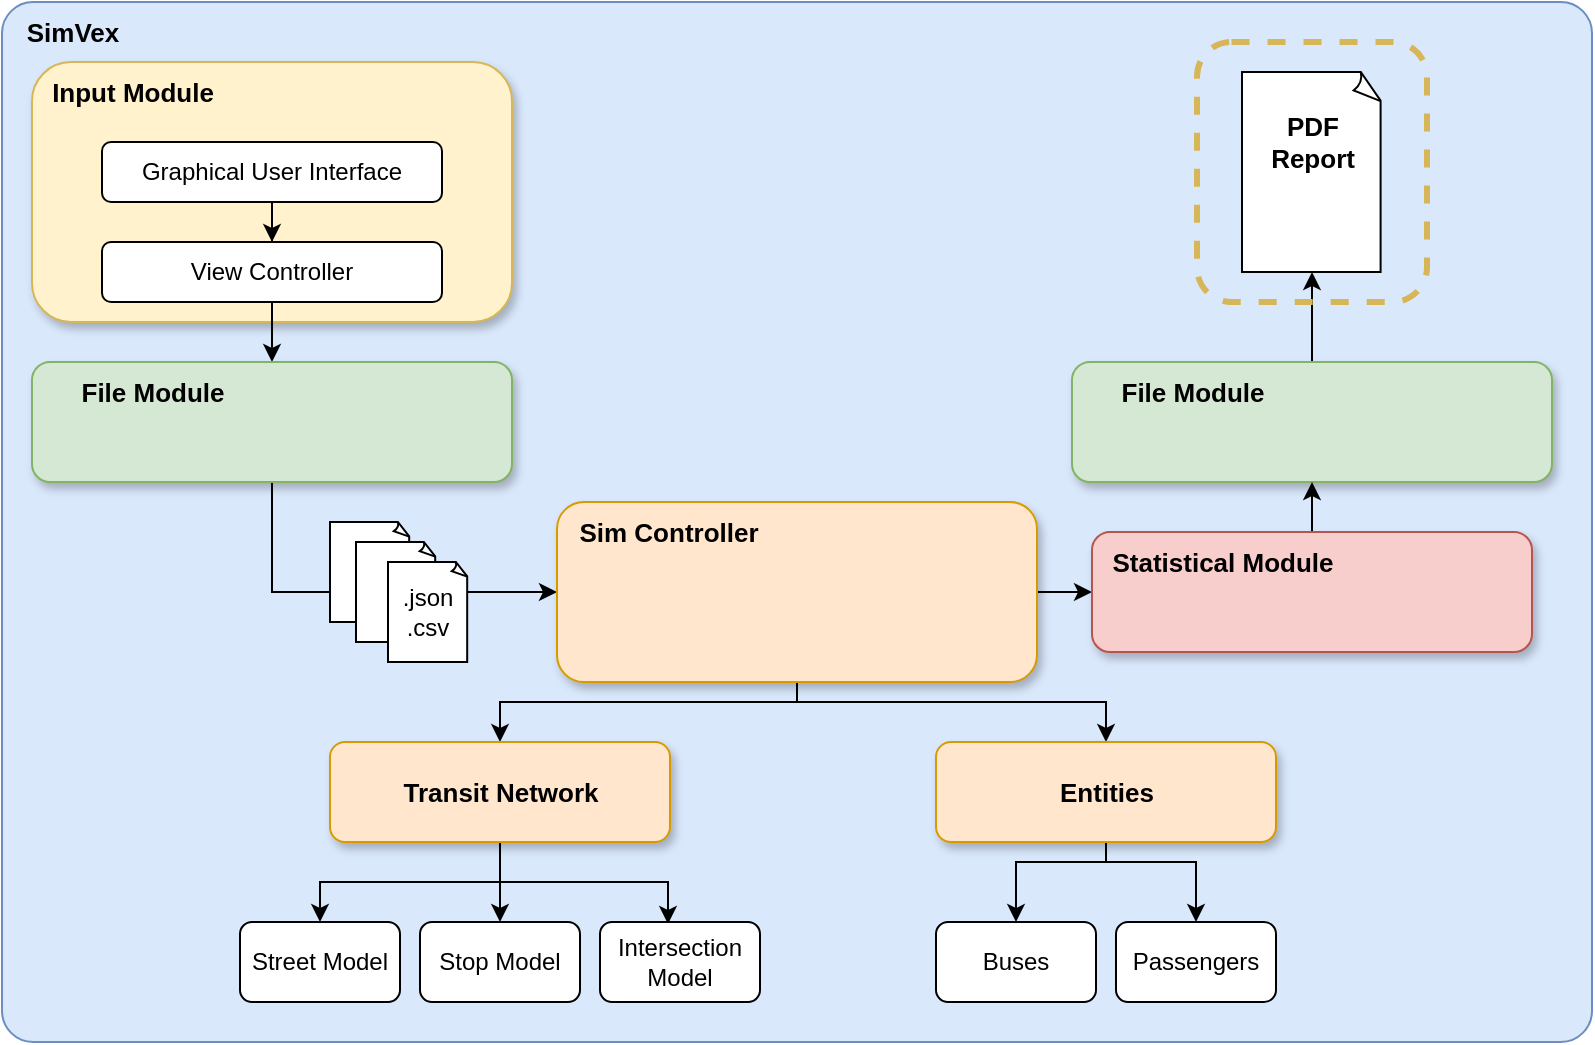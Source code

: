 <mxfile version="21.6.2" type="github" pages="8">
  <diagram id="Nuijkc5xVWV2Awu1ugBu" name="Architecture">
    <mxGraphModel dx="1393" dy="766" grid="1" gridSize="10" guides="1" tooltips="1" connect="1" arrows="1" fold="1" page="1" pageScale="1" pageWidth="850" pageHeight="1100" math="0" shadow="0">
      <root>
        <mxCell id="0" />
        <mxCell id="1" parent="0" />
        <mxCell id="_PmULTiN97F122WishU0-1" value="" style="rounded=1;whiteSpace=wrap;html=1;fillColor=#dae8fc;strokeColor=#6c8ebf;arcSize=3;" parent="1" vertex="1">
          <mxGeometry x="30" y="30" width="795" height="520" as="geometry" />
        </mxCell>
        <mxCell id="_PmULTiN97F122WishU0-2" value="" style="rounded=1;whiteSpace=wrap;html=1;fillColor=#fff2cc;strokeColor=#d6b656;shadow=1;" parent="1" vertex="1">
          <mxGeometry x="45" y="60" width="240" height="130" as="geometry" />
        </mxCell>
        <mxCell id="_PmULTiN97F122WishU0-4" value="&lt;div style=&quot;text-align: justify;&quot;&gt;&lt;span style=&quot;background-color: initial;&quot;&gt;&lt;font style=&quot;font-size: 13px;&quot;&gt;&lt;b&gt;SimVex&lt;/b&gt;&lt;/font&gt;&lt;/span&gt;&lt;/div&gt;" style="text;html=1;align=center;verticalAlign=middle;resizable=0;points=[];autosize=1;strokeColor=none;fillColor=none;" parent="1" vertex="1">
          <mxGeometry x="30" y="30" width="70" height="30" as="geometry" />
        </mxCell>
        <mxCell id="_PmULTiN97F122WishU0-5" value="&lt;div style=&quot;text-align: justify;&quot;&gt;&lt;span style=&quot;background-color: initial;&quot;&gt;&lt;font style=&quot;font-size: 13px;&quot;&gt;&lt;b&gt;Input Module&lt;/b&gt;&lt;/font&gt;&lt;/span&gt;&lt;/div&gt;" style="text;html=1;align=center;verticalAlign=middle;resizable=0;points=[];autosize=1;strokeColor=none;fillColor=none;" parent="1" vertex="1">
          <mxGeometry x="45" y="60" width="100" height="30" as="geometry" />
        </mxCell>
        <mxCell id="_PmULTiN97F122WishU0-8" style="edgeStyle=orthogonalEdgeStyle;rounded=0;orthogonalLoop=1;jettySize=auto;html=1;entryX=0.5;entryY=0;entryDx=0;entryDy=0;" parent="1" source="_PmULTiN97F122WishU0-6" target="_PmULTiN97F122WishU0-7" edge="1">
          <mxGeometry relative="1" as="geometry" />
        </mxCell>
        <mxCell id="_PmULTiN97F122WishU0-6" value="Graphical User Interface" style="rounded=1;whiteSpace=wrap;html=1;glass=0;shadow=0;" parent="1" vertex="1">
          <mxGeometry x="80" y="100" width="170" height="30" as="geometry" />
        </mxCell>
        <mxCell id="_PmULTiN97F122WishU0-11" style="edgeStyle=orthogonalEdgeStyle;rounded=0;orthogonalLoop=1;jettySize=auto;html=1;entryX=0.5;entryY=0;entryDx=0;entryDy=0;" parent="1" source="_PmULTiN97F122WishU0-7" target="_PmULTiN97F122WishU0-9" edge="1">
          <mxGeometry relative="1" as="geometry" />
        </mxCell>
        <mxCell id="_PmULTiN97F122WishU0-7" value="View Controller" style="rounded=1;whiteSpace=wrap;html=1;" parent="1" vertex="1">
          <mxGeometry x="80" y="150" width="170" height="30" as="geometry" />
        </mxCell>
        <mxCell id="_PmULTiN97F122WishU0-30" style="edgeStyle=orthogonalEdgeStyle;rounded=0;orthogonalLoop=1;jettySize=auto;html=1;entryX=0;entryY=0.5;entryDx=0;entryDy=0;" parent="1" source="_PmULTiN97F122WishU0-9" target="_PmULTiN97F122WishU0-12" edge="1">
          <mxGeometry relative="1" as="geometry">
            <Array as="points">
              <mxPoint x="165" y="325" />
            </Array>
          </mxGeometry>
        </mxCell>
        <mxCell id="_PmULTiN97F122WishU0-9" value="" style="rounded=1;whiteSpace=wrap;html=1;fillColor=#d5e8d4;strokeColor=#82b366;shadow=1;" parent="1" vertex="1">
          <mxGeometry x="45" y="210" width="240" height="60" as="geometry" />
        </mxCell>
        <mxCell id="_PmULTiN97F122WishU0-10" value="&lt;div style=&quot;text-align: justify;&quot;&gt;&lt;span style=&quot;background-color: initial;&quot;&gt;&lt;font style=&quot;font-size: 13px;&quot;&gt;&lt;b&gt;File Module&lt;/b&gt;&lt;/font&gt;&lt;/span&gt;&lt;/div&gt;" style="text;html=1;align=center;verticalAlign=middle;resizable=0;points=[];autosize=1;strokeColor=none;fillColor=none;" parent="1" vertex="1">
          <mxGeometry x="55" y="210" width="100" height="30" as="geometry" />
        </mxCell>
        <mxCell id="_PmULTiN97F122WishU0-35" style="edgeStyle=orthogonalEdgeStyle;rounded=0;orthogonalLoop=1;jettySize=auto;html=1;entryX=0.5;entryY=0;entryDx=0;entryDy=0;" parent="1" source="_PmULTiN97F122WishU0-12" target="_PmULTiN97F122WishU0-15" edge="1">
          <mxGeometry relative="1" as="geometry">
            <Array as="points">
              <mxPoint x="428" y="380" />
              <mxPoint x="279" y="380" />
            </Array>
          </mxGeometry>
        </mxCell>
        <mxCell id="_PmULTiN97F122WishU0-38" style="edgeStyle=orthogonalEdgeStyle;rounded=0;orthogonalLoop=1;jettySize=auto;html=1;entryX=0.5;entryY=0;entryDx=0;entryDy=0;" parent="1" source="_PmULTiN97F122WishU0-12" target="_PmULTiN97F122WishU0-19" edge="1">
          <mxGeometry relative="1" as="geometry">
            <Array as="points">
              <mxPoint x="428" y="380" />
              <mxPoint x="582" y="380" />
            </Array>
          </mxGeometry>
        </mxCell>
        <mxCell id="_PmULTiN97F122WishU0-44" style="edgeStyle=orthogonalEdgeStyle;rounded=0;orthogonalLoop=1;jettySize=auto;html=1;entryX=0;entryY=0.5;entryDx=0;entryDy=0;" parent="1" source="_PmULTiN97F122WishU0-12" target="_PmULTiN97F122WishU0-43" edge="1">
          <mxGeometry relative="1" as="geometry" />
        </mxCell>
        <mxCell id="_PmULTiN97F122WishU0-12" value="" style="rounded=1;whiteSpace=wrap;html=1;fillColor=#ffe6cc;strokeColor=#d79b00;shadow=1;" parent="1" vertex="1">
          <mxGeometry x="307.5" y="280" width="240" height="90" as="geometry" />
        </mxCell>
        <mxCell id="_PmULTiN97F122WishU0-13" value="&lt;div style=&quot;text-align: justify;&quot;&gt;&lt;span style=&quot;background-color: initial;&quot;&gt;&lt;font style=&quot;font-size: 13px;&quot;&gt;&lt;b&gt;Sim Controller&lt;/b&gt;&lt;/font&gt;&lt;/span&gt;&lt;/div&gt;" style="text;html=1;align=center;verticalAlign=middle;resizable=0;points=[];autosize=1;strokeColor=none;fillColor=none;" parent="1" vertex="1">
          <mxGeometry x="307.5" y="280" width="110" height="30" as="geometry" />
        </mxCell>
        <mxCell id="_PmULTiN97F122WishU0-22" style="edgeStyle=orthogonalEdgeStyle;rounded=0;orthogonalLoop=1;jettySize=auto;html=1;entryX=0.5;entryY=0;entryDx=0;entryDy=0;" parent="1" source="_PmULTiN97F122WishU0-15" target="_PmULTiN97F122WishU0-20" edge="1">
          <mxGeometry relative="1" as="geometry" />
        </mxCell>
        <mxCell id="_PmULTiN97F122WishU0-23" style="edgeStyle=orthogonalEdgeStyle;rounded=0;orthogonalLoop=1;jettySize=auto;html=1;entryX=0.425;entryY=0.025;entryDx=0;entryDy=0;entryPerimeter=0;" parent="1" source="_PmULTiN97F122WishU0-15" target="_PmULTiN97F122WishU0-21" edge="1">
          <mxGeometry relative="1" as="geometry" />
        </mxCell>
        <mxCell id="_PmULTiN97F122WishU0-24" style="edgeStyle=orthogonalEdgeStyle;rounded=0;orthogonalLoop=1;jettySize=auto;html=1;entryX=0.5;entryY=0;entryDx=0;entryDy=0;" parent="1" source="_PmULTiN97F122WishU0-15" target="_PmULTiN97F122WishU0-18" edge="1">
          <mxGeometry relative="1" as="geometry" />
        </mxCell>
        <mxCell id="_PmULTiN97F122WishU0-15" value="" style="rounded=1;whiteSpace=wrap;html=1;fillColor=#ffe6cc;strokeColor=#d79b00;shadow=1;" parent="1" vertex="1">
          <mxGeometry x="194" y="400" width="170" height="50" as="geometry" />
        </mxCell>
        <mxCell id="_PmULTiN97F122WishU0-17" value="&lt;div style=&quot;text-align: justify;&quot;&gt;&lt;span style=&quot;background-color: initial;&quot;&gt;&lt;font style=&quot;font-size: 13px;&quot;&gt;&lt;b&gt;Transit Network&lt;/b&gt;&lt;/font&gt;&lt;/span&gt;&lt;/div&gt;" style="text;html=1;align=center;verticalAlign=middle;resizable=0;points=[];autosize=1;strokeColor=none;fillColor=none;" parent="1" vertex="1">
          <mxGeometry x="219" y="410" width="120" height="30" as="geometry" />
        </mxCell>
        <mxCell id="_PmULTiN97F122WishU0-18" value="Street Model" style="rounded=1;whiteSpace=wrap;html=1;" parent="1" vertex="1">
          <mxGeometry x="149" y="490" width="80" height="40" as="geometry" />
        </mxCell>
        <mxCell id="_PmULTiN97F122WishU0-33" style="edgeStyle=orthogonalEdgeStyle;rounded=0;orthogonalLoop=1;jettySize=auto;html=1;entryX=0.5;entryY=0;entryDx=0;entryDy=0;" parent="1" source="_PmULTiN97F122WishU0-19" target="_PmULTiN97F122WishU0-26" edge="1">
          <mxGeometry relative="1" as="geometry">
            <Array as="points">
              <mxPoint x="582" y="460" />
              <mxPoint x="537" y="460" />
            </Array>
          </mxGeometry>
        </mxCell>
        <mxCell id="_PmULTiN97F122WishU0-34" style="edgeStyle=orthogonalEdgeStyle;rounded=0;orthogonalLoop=1;jettySize=auto;html=1;entryX=0.5;entryY=0;entryDx=0;entryDy=0;" parent="1" source="_PmULTiN97F122WishU0-19" target="_PmULTiN97F122WishU0-27" edge="1">
          <mxGeometry relative="1" as="geometry">
            <Array as="points">
              <mxPoint x="582" y="460" />
              <mxPoint x="627" y="460" />
            </Array>
          </mxGeometry>
        </mxCell>
        <mxCell id="_PmULTiN97F122WishU0-19" value="" style="rounded=1;whiteSpace=wrap;html=1;fillColor=#ffe6cc;strokeColor=#d79b00;shadow=1;" parent="1" vertex="1">
          <mxGeometry x="497" y="400" width="170" height="50" as="geometry" />
        </mxCell>
        <mxCell id="_PmULTiN97F122WishU0-20" value="Stop Model" style="rounded=1;whiteSpace=wrap;html=1;" parent="1" vertex="1">
          <mxGeometry x="239" y="490" width="80" height="40" as="geometry" />
        </mxCell>
        <mxCell id="_PmULTiN97F122WishU0-21" value="Intersection Model" style="rounded=1;whiteSpace=wrap;html=1;" parent="1" vertex="1">
          <mxGeometry x="329" y="490" width="80" height="40" as="geometry" />
        </mxCell>
        <mxCell id="_PmULTiN97F122WishU0-25" value="&lt;div style=&quot;text-align: justify;&quot;&gt;&lt;span style=&quot;background-color: initial;&quot;&gt;&lt;font style=&quot;font-size: 13px;&quot;&gt;&lt;b&gt;Entities&lt;/b&gt;&lt;/font&gt;&lt;/span&gt;&lt;/div&gt;" style="text;html=1;align=center;verticalAlign=middle;resizable=0;points=[];autosize=1;strokeColor=none;fillColor=none;" parent="1" vertex="1">
          <mxGeometry x="547" y="410" width="70" height="30" as="geometry" />
        </mxCell>
        <mxCell id="_PmULTiN97F122WishU0-26" value="Buses" style="rounded=1;whiteSpace=wrap;html=1;" parent="1" vertex="1">
          <mxGeometry x="497" y="490" width="80" height="40" as="geometry" />
        </mxCell>
        <mxCell id="_PmULTiN97F122WishU0-27" value="Passengers" style="rounded=1;whiteSpace=wrap;html=1;" parent="1" vertex="1">
          <mxGeometry x="587" y="490" width="80" height="40" as="geometry" />
        </mxCell>
        <mxCell id="_PmULTiN97F122WishU0-48" style="edgeStyle=orthogonalEdgeStyle;rounded=0;orthogonalLoop=1;jettySize=auto;html=1;entryX=0.5;entryY=1;entryDx=0;entryDy=0;entryPerimeter=0;" parent="1" source="_PmULTiN97F122WishU0-41" target="_PmULTiN97F122WishU0-47" edge="1">
          <mxGeometry relative="1" as="geometry" />
        </mxCell>
        <mxCell id="_PmULTiN97F122WishU0-41" value="" style="rounded=1;whiteSpace=wrap;html=1;fillColor=#d5e8d4;strokeColor=#82b366;shadow=1;" parent="1" vertex="1">
          <mxGeometry x="565" y="210" width="240" height="60" as="geometry" />
        </mxCell>
        <mxCell id="_PmULTiN97F122WishU0-42" value="&lt;div style=&quot;text-align: justify;&quot;&gt;&lt;span style=&quot;background-color: initial;&quot;&gt;&lt;font style=&quot;font-size: 13px;&quot;&gt;&lt;b&gt;File Module&lt;/b&gt;&lt;/font&gt;&lt;/span&gt;&lt;/div&gt;" style="text;html=1;align=center;verticalAlign=middle;resizable=0;points=[];autosize=1;strokeColor=none;fillColor=none;" parent="1" vertex="1">
          <mxGeometry x="575" y="210" width="100" height="30" as="geometry" />
        </mxCell>
        <mxCell id="_PmULTiN97F122WishU0-45" style="edgeStyle=orthogonalEdgeStyle;rounded=0;orthogonalLoop=1;jettySize=auto;html=1;entryX=0.5;entryY=1;entryDx=0;entryDy=0;" parent="1" source="_PmULTiN97F122WishU0-43" target="_PmULTiN97F122WishU0-41" edge="1">
          <mxGeometry relative="1" as="geometry" />
        </mxCell>
        <mxCell id="_PmULTiN97F122WishU0-43" value="" style="rounded=1;whiteSpace=wrap;html=1;fillColor=#f8cecc;strokeColor=#b85450;shadow=1;" parent="1" vertex="1">
          <mxGeometry x="575" y="295" width="220" height="60" as="geometry" />
        </mxCell>
        <mxCell id="_PmULTiN97F122WishU0-46" value="&lt;div style=&quot;text-align: justify;&quot;&gt;&lt;span style=&quot;background-color: initial;&quot;&gt;&lt;font style=&quot;font-size: 13px;&quot;&gt;&lt;b&gt;Statistical Module&lt;/b&gt;&lt;/font&gt;&lt;/span&gt;&lt;/div&gt;" style="text;html=1;align=center;verticalAlign=middle;resizable=0;points=[];autosize=1;strokeColor=none;fillColor=none;" parent="1" vertex="1">
          <mxGeometry x="575" y="295" width="130" height="30" as="geometry" />
        </mxCell>
        <mxCell id="_PmULTiN97F122WishU0-50" value="" style="rounded=1;whiteSpace=wrap;html=1;fillColor=none;strokeColor=#d6b656;strokeWidth=3;dashed=1;" parent="1" vertex="1">
          <mxGeometry x="627.5" y="50" width="115" height="130" as="geometry" />
        </mxCell>
        <mxCell id="_PmULTiN97F122WishU0-47" value="" style="whiteSpace=wrap;html=1;shape=mxgraph.basic.document" parent="1" vertex="1">
          <mxGeometry x="650" y="65" width="70" height="100" as="geometry" />
        </mxCell>
        <mxCell id="_PmULTiN97F122WishU0-49" value="&lt;div style=&quot;&quot;&gt;&lt;span style=&quot;background-color: initial;&quot;&gt;&lt;font style=&quot;font-size: 13px;&quot;&gt;&lt;b&gt;PDF&lt;/b&gt;&lt;/font&gt;&lt;/span&gt;&lt;/div&gt;&lt;div style=&quot;&quot;&gt;&lt;span style=&quot;background-color: initial;&quot;&gt;&lt;font style=&quot;font-size: 13px;&quot;&gt;&lt;b&gt;Report&lt;/b&gt;&lt;/font&gt;&lt;/span&gt;&lt;/div&gt;" style="text;html=1;align=center;verticalAlign=middle;resizable=0;points=[];autosize=1;strokeColor=none;fillColor=none;" parent="1" vertex="1">
          <mxGeometry x="650" y="80" width="70" height="40" as="geometry" />
        </mxCell>
        <mxCell id="-Tz7H2pyzVwNq9dB-08h-1" value="" style="whiteSpace=wrap;html=1;shape=mxgraph.basic.document" parent="1" vertex="1">
          <mxGeometry x="194" y="290" width="40" height="50" as="geometry" />
        </mxCell>
        <mxCell id="-Tz7H2pyzVwNq9dB-08h-4" value="" style="whiteSpace=wrap;html=1;shape=mxgraph.basic.document" parent="1" vertex="1">
          <mxGeometry x="207" y="300" width="40" height="50" as="geometry" />
        </mxCell>
        <mxCell id="-Tz7H2pyzVwNq9dB-08h-5" value=".json&lt;br&gt;.csv" style="whiteSpace=wrap;html=1;shape=mxgraph.basic.document" parent="1" vertex="1">
          <mxGeometry x="223" y="310" width="40" height="50" as="geometry" />
        </mxCell>
      </root>
    </mxGraphModel>
  </diagram>
  <diagram id="IriZAp2YAet9R_Uq9BO5" name="Simulation FlowChart">
    <mxGraphModel dx="1393" dy="766" grid="1" gridSize="10" guides="1" tooltips="1" connect="1" arrows="1" fold="1" page="1" pageScale="1" pageWidth="850" pageHeight="1100" math="0" shadow="0">
      <root>
        <mxCell id="0" />
        <mxCell id="1" parent="0" />
        <mxCell id="cUMTwJvJfPgP-f9OzLjc-8" style="edgeStyle=orthogonalEdgeStyle;rounded=0;orthogonalLoop=1;jettySize=auto;html=1;strokeWidth=2;" parent="1" source="cUMTwJvJfPgP-f9OzLjc-1" target="cUMTwJvJfPgP-f9OzLjc-2" edge="1">
          <mxGeometry relative="1" as="geometry" />
        </mxCell>
        <mxCell id="cUMTwJvJfPgP-f9OzLjc-1" value="&lt;b&gt;Start Simulation&lt;/b&gt;" style="rounded=1;whiteSpace=wrap;html=1;strokeWidth=2;fillColor=#d5e8d4;strokeColor=#82b366;" parent="1" vertex="1">
          <mxGeometry x="40" y="30" width="120" height="60" as="geometry" />
        </mxCell>
        <mxCell id="cUMTwJvJfPgP-f9OzLjc-2" value="Update Intersections" style="rounded=1;whiteSpace=wrap;html=1;strokeWidth=2;" parent="1" vertex="1">
          <mxGeometry x="40" y="124" width="120" height="60" as="geometry" />
        </mxCell>
        <mxCell id="cUMTwJvJfPgP-f9OzLjc-3" value="" style="rounded=1;whiteSpace=wrap;html=1;strokeWidth=2;" parent="1" vertex="1">
          <mxGeometry x="40" y="204" width="570" height="140" as="geometry" />
        </mxCell>
        <mxCell id="cUMTwJvJfPgP-f9OzLjc-28" value="Bus Dispatcher" style="text;html=1;strokeColor=none;fillColor=none;align=center;verticalAlign=middle;whiteSpace=wrap;rounded=0;fontStyle=1" parent="1" vertex="1">
          <mxGeometry x="510" y="324" width="100" height="20" as="geometry" />
        </mxCell>
        <mxCell id="cUMTwJvJfPgP-f9OzLjc-27" style="edgeStyle=orthogonalEdgeStyle;rounded=0;orthogonalLoop=1;jettySize=auto;html=1;entryX=0.25;entryY=0;entryDx=0;entryDy=0;" parent="1" target="cUMTwJvJfPgP-f9OzLjc-25" edge="1">
          <mxGeometry relative="1" as="geometry">
            <mxPoint x="100" y="185" as="sourcePoint" />
            <mxPoint x="100.14" y="223.88" as="targetPoint" />
          </mxGeometry>
        </mxCell>
        <mxCell id="cUMTwJvJfPgP-f9OzLjc-30" value="" style="rounded=1;whiteSpace=wrap;html=1;strokeWidth=2;" parent="1" vertex="1">
          <mxGeometry x="40" y="364" width="430" height="140" as="geometry" />
        </mxCell>
        <mxCell id="cUMTwJvJfPgP-f9OzLjc-31" value="Passenger Dispatcher" style="text;html=1;strokeColor=none;fillColor=none;align=center;verticalAlign=middle;whiteSpace=wrap;rounded=0;fontStyle=1" parent="1" vertex="1">
          <mxGeometry x="330" y="484" width="140" height="20" as="geometry" />
        </mxCell>
        <mxCell id="cUMTwJvJfPgP-f9OzLjc-35" style="edgeStyle=orthogonalEdgeStyle;rounded=0;orthogonalLoop=1;jettySize=auto;html=1;" parent="1" source="cUMTwJvJfPgP-f9OzLjc-13" edge="1">
          <mxGeometry relative="1" as="geometry">
            <mxPoint x="200" y="274" as="targetPoint" />
            <Array as="points">
              <mxPoint x="540" y="224" />
              <mxPoint x="200" y="224" />
            </Array>
          </mxGeometry>
        </mxCell>
        <mxCell id="cUMTwJvJfPgP-f9OzLjc-13" value="Place Bus At First Node" style="rounded=1;whiteSpace=wrap;html=1;" parent="1" vertex="1">
          <mxGeometry x="480" y="244" width="120" height="60" as="geometry" />
        </mxCell>
        <mxCell id="cUMTwJvJfPgP-f9OzLjc-34" style="edgeStyle=orthogonalEdgeStyle;rounded=0;orthogonalLoop=1;jettySize=auto;html=1;exitX=1;exitY=0.5;exitDx=0;exitDy=0;entryX=0;entryY=0.5;entryDx=0;entryDy=0;" parent="1" source="cUMTwJvJfPgP-f9OzLjc-32" target="cUMTwJvJfPgP-f9OzLjc-13" edge="1">
          <mxGeometry relative="1" as="geometry" />
        </mxCell>
        <mxCell id="cUMTwJvJfPgP-f9OzLjc-32" value="Load Boarded Passengers to Bus" style="rounded=1;whiteSpace=wrap;html=1;" parent="1" vertex="1">
          <mxGeometry x="341" y="244" width="120" height="60" as="geometry" />
        </mxCell>
        <mxCell id="cUMTwJvJfPgP-f9OzLjc-33" value="&lt;b&gt;Yes&lt;/b&gt;" style="edgeStyle=orthogonalEdgeStyle;rounded=0;orthogonalLoop=1;jettySize=auto;html=1;exitX=1;exitY=0.5;exitDx=0;exitDy=0;entryX=0;entryY=0.5;entryDx=0;entryDy=0;strokeWidth=2;fillColor=#d5e8d4;strokeColor=#82b366;" parent="1" source="cUMTwJvJfPgP-f9OzLjc-7" target="cUMTwJvJfPgP-f9OzLjc-32" edge="1">
          <mxGeometry relative="1" as="geometry" />
        </mxCell>
        <mxCell id="cUMTwJvJfPgP-f9OzLjc-36" value="" style="group" parent="1" vertex="1" connectable="0">
          <mxGeometry x="70" y="384" width="400" height="100" as="geometry" />
        </mxCell>
        <mxCell id="cUMTwJvJfPgP-f9OzLjc-37" style="edgeStyle=orthogonalEdgeStyle;rounded=0;orthogonalLoop=1;jettySize=auto;html=1;" parent="cUMTwJvJfPgP-f9OzLjc-36" target="cUMTwJvJfPgP-f9OzLjc-39" edge="1">
          <mxGeometry relative="1" as="geometry">
            <mxPoint x="120" y="50" as="sourcePoint" />
          </mxGeometry>
        </mxCell>
        <mxCell id="cUMTwJvJfPgP-f9OzLjc-38" value="&lt;b&gt;No&lt;/b&gt;" style="edgeStyle=orthogonalEdgeStyle;rounded=0;orthogonalLoop=1;jettySize=auto;html=1;exitX=0.5;exitY=1;exitDx=0;exitDy=0;fillColor=#f8cecc;strokeColor=#b85450;strokeWidth=2;" parent="cUMTwJvJfPgP-f9OzLjc-36" source="cUMTwJvJfPgP-f9OzLjc-39" edge="1">
          <mxGeometry x="0.002" relative="1" as="geometry">
            <mxPoint x="130" y="50" as="targetPoint" />
            <Array as="points">
              <mxPoint x="192" y="100" />
              <mxPoint x="130" y="100" />
            </Array>
            <mxPoint as="offset" />
          </mxGeometry>
        </mxCell>
        <mxCell id="cUMTwJvJfPgP-f9OzLjc-39" value="Passenger Arrives" style="rhombus;whiteSpace=wrap;html=1;" parent="cUMTwJvJfPgP-f9OzLjc-36" vertex="1">
          <mxGeometry x="152" y="10" width="80" height="80" as="geometry" />
        </mxCell>
        <mxCell id="cUMTwJvJfPgP-f9OzLjc-40" value="&lt;font style=&quot;font-size: 11px;&quot;&gt;For Passenger in Passenger Dispatcher&lt;/font&gt;" style="rounded=1;whiteSpace=wrap;html=1;" parent="cUMTwJvJfPgP-f9OzLjc-36" vertex="1">
          <mxGeometry y="20" width="120" height="60" as="geometry" />
        </mxCell>
        <mxCell id="cUMTwJvJfPgP-f9OzLjc-44" style="edgeStyle=orthogonalEdgeStyle;rounded=0;orthogonalLoop=1;jettySize=auto;html=1;" parent="1" source="cUMTwJvJfPgP-f9OzLjc-41" edge="1">
          <mxGeometry relative="1" as="geometry">
            <mxPoint x="200" y="434" as="targetPoint" />
            <Array as="points">
              <mxPoint x="401" y="384" />
            </Array>
          </mxGeometry>
        </mxCell>
        <mxCell id="cUMTwJvJfPgP-f9OzLjc-41" value="Place Passenger at Origin Stop" style="rounded=1;whiteSpace=wrap;html=1;" parent="1" vertex="1">
          <mxGeometry x="341" y="404" width="120" height="60" as="geometry" />
        </mxCell>
        <mxCell id="cUMTwJvJfPgP-f9OzLjc-42" value="&lt;b&gt;Yes&lt;/b&gt;" style="edgeStyle=orthogonalEdgeStyle;rounded=0;orthogonalLoop=1;jettySize=auto;html=1;exitX=1;exitY=0.5;exitDx=0;exitDy=0;entryX=0;entryY=0.5;entryDx=0;entryDy=0;fillColor=#d5e8d4;strokeColor=#82b366;strokeWidth=2;" parent="1" source="cUMTwJvJfPgP-f9OzLjc-39" target="cUMTwJvJfPgP-f9OzLjc-41" edge="1">
          <mxGeometry relative="1" as="geometry" />
        </mxCell>
        <mxCell id="cUMTwJvJfPgP-f9OzLjc-45" style="edgeStyle=orthogonalEdgeStyle;rounded=0;orthogonalLoop=1;jettySize=auto;html=1;exitX=0.25;exitY=1;exitDx=0;exitDy=0;entryX=0.25;entryY=0;entryDx=0;entryDy=0;" parent="1" source="cUMTwJvJfPgP-f9OzLjc-25" target="cUMTwJvJfPgP-f9OzLjc-40" edge="1">
          <mxGeometry relative="1" as="geometry" />
        </mxCell>
        <mxCell id="cUMTwJvJfPgP-f9OzLjc-47" value="" style="rounded=1;whiteSpace=wrap;html=1;strokeWidth=2;" parent="1" vertex="1">
          <mxGeometry x="40" y="524" width="750" height="140" as="geometry" />
        </mxCell>
        <mxCell id="cUMTwJvJfPgP-f9OzLjc-48" value="Update Bus At Transit" style="text;html=1;strokeColor=none;fillColor=none;align=center;verticalAlign=middle;whiteSpace=wrap;rounded=0;fontStyle=1" parent="1" vertex="1">
          <mxGeometry x="650" y="644" width="140" height="20" as="geometry" />
        </mxCell>
        <mxCell id="cUMTwJvJfPgP-f9OzLjc-63" style="edgeStyle=orthogonalEdgeStyle;rounded=0;orthogonalLoop=1;jettySize=auto;html=1;entryX=0;entryY=0.5;entryDx=0;entryDy=0;" parent="1" source="cUMTwJvJfPgP-f9OzLjc-54" target="cUMTwJvJfPgP-f9OzLjc-55" edge="1">
          <mxGeometry relative="1" as="geometry" />
        </mxCell>
        <mxCell id="cUMTwJvJfPgP-f9OzLjc-54" value="&lt;font style=&quot;font-size: 11px;&quot;&gt;Update Bus Braking Point&lt;/font&gt;" style="rounded=1;whiteSpace=wrap;html=1;" parent="1" vertex="1">
          <mxGeometry x="333" y="569" width="75" height="50" as="geometry" />
        </mxCell>
        <mxCell id="cUMTwJvJfPgP-f9OzLjc-59" style="edgeStyle=orthogonalEdgeStyle;rounded=0;orthogonalLoop=1;jettySize=auto;html=1;exitX=1;exitY=0.5;exitDx=0;exitDy=0;entryX=0;entryY=0.5;entryDx=0;entryDy=0;" parent="1" source="cUMTwJvJfPgP-f9OzLjc-55" target="cUMTwJvJfPgP-f9OzLjc-56" edge="1">
          <mxGeometry relative="1" as="geometry" />
        </mxCell>
        <mxCell id="cUMTwJvJfPgP-f9OzLjc-55" value="&lt;font style=&quot;font-size: 11px;&quot;&gt;Update Bus Position&lt;/font&gt;" style="rounded=1;whiteSpace=wrap;html=1;" parent="1" vertex="1">
          <mxGeometry x="420" y="569" width="80" height="50" as="geometry" />
        </mxCell>
        <mxCell id="cUMTwJvJfPgP-f9OzLjc-60" style="edgeStyle=orthogonalEdgeStyle;rounded=0;orthogonalLoop=1;jettySize=auto;html=1;exitX=1;exitY=0.5;exitDx=0;exitDy=0;entryX=0;entryY=0.5;entryDx=0;entryDy=0;" parent="1" source="cUMTwJvJfPgP-f9OzLjc-56" target="cUMTwJvJfPgP-f9OzLjc-57" edge="1">
          <mxGeometry relative="1" as="geometry" />
        </mxCell>
        <mxCell id="cUMTwJvJfPgP-f9OzLjc-56" value="&lt;font style=&quot;font-size: 11px;&quot;&gt;Update Bus Speed&lt;/font&gt;" style="rounded=1;whiteSpace=wrap;html=1;" parent="1" vertex="1">
          <mxGeometry x="512" y="569" width="80" height="50" as="geometry" />
        </mxCell>
        <mxCell id="cUMTwJvJfPgP-f9OzLjc-65" style="edgeStyle=orthogonalEdgeStyle;rounded=0;orthogonalLoop=1;jettySize=auto;html=1;entryX=0;entryY=0.5;entryDx=0;entryDy=0;" parent="1" source="cUMTwJvJfPgP-f9OzLjc-57" target="cUMTwJvJfPgP-f9OzLjc-58" edge="1">
          <mxGeometry relative="1" as="geometry" />
        </mxCell>
        <mxCell id="cUMTwJvJfPgP-f9OzLjc-57" value="&lt;font style=&quot;font-size: 11px;&quot;&gt;Update Bus Stop Flag&lt;/font&gt;" style="rounded=1;whiteSpace=wrap;html=1;" parent="1" vertex="1">
          <mxGeometry x="604" y="569" width="80" height="50" as="geometry" />
        </mxCell>
        <mxCell id="cUMTwJvJfPgP-f9OzLjc-68" style="edgeStyle=orthogonalEdgeStyle;rounded=0;orthogonalLoop=1;jettySize=auto;html=1;exitX=0.5;exitY=0;exitDx=0;exitDy=0;" parent="1" source="cUMTwJvJfPgP-f9OzLjc-58" edge="1">
          <mxGeometry relative="1" as="geometry">
            <mxPoint x="200" y="594" as="targetPoint" />
            <Array as="points">
              <mxPoint x="737" y="534" />
              <mxPoint x="200" y="534" />
            </Array>
          </mxGeometry>
        </mxCell>
        <mxCell id="cUMTwJvJfPgP-f9OzLjc-58" value="&lt;font style=&quot;font-size: 11px;&quot;&gt;Update Bus Brake Flag&lt;/font&gt;" style="rounded=1;whiteSpace=wrap;html=1;" parent="1" vertex="1">
          <mxGeometry x="697" y="569" width="80" height="50" as="geometry" />
        </mxCell>
        <mxCell id="cUMTwJvJfPgP-f9OzLjc-62" value="Yes" style="edgeStyle=orthogonalEdgeStyle;rounded=0;orthogonalLoop=1;jettySize=auto;html=1;entryX=0;entryY=0.5;entryDx=0;entryDy=0;fillColor=#d5e8d4;strokeColor=#82b366;fontStyle=1;labelBackgroundColor=none;strokeWidth=2;" parent="1" source="cUMTwJvJfPgP-f9OzLjc-52" target="cUMTwJvJfPgP-f9OzLjc-54" edge="1">
          <mxGeometry relative="1" as="geometry" />
        </mxCell>
        <mxCell id="cUMTwJvJfPgP-f9OzLjc-69" value="" style="rounded=1;whiteSpace=wrap;html=1;arcSize=8;strokeWidth=2;" parent="1" vertex="1">
          <mxGeometry x="40" y="684" width="710" height="290" as="geometry" />
        </mxCell>
        <mxCell id="cUMTwJvJfPgP-f9OzLjc-70" value="Update Bus At Stop" style="text;html=1;strokeColor=none;fillColor=none;align=center;verticalAlign=middle;whiteSpace=wrap;rounded=0;fontStyle=1" parent="1" vertex="1">
          <mxGeometry x="620" y="954" width="130" height="20" as="geometry" />
        </mxCell>
        <mxCell id="cUMTwJvJfPgP-f9OzLjc-87" style="edgeStyle=orthogonalEdgeStyle;rounded=0;orthogonalLoop=1;jettySize=auto;html=1;exitX=0.25;exitY=1;exitDx=0;exitDy=0;entryX=0.25;entryY=0;entryDx=0;entryDy=0;" parent="1" source="cUMTwJvJfPgP-f9OzLjc-40" target="cUMTwJvJfPgP-f9OzLjc-53" edge="1">
          <mxGeometry relative="1" as="geometry" />
        </mxCell>
        <mxCell id="cUMTwJvJfPgP-f9OzLjc-88" style="edgeStyle=orthogonalEdgeStyle;rounded=0;orthogonalLoop=1;jettySize=auto;html=1;exitX=0.25;exitY=1;exitDx=0;exitDy=0;entryX=0.25;entryY=0;entryDx=0;entryDy=0;" parent="1" source="cUMTwJvJfPgP-f9OzLjc-53" target="cUMTwJvJfPgP-f9OzLjc-75" edge="1">
          <mxGeometry relative="1" as="geometry" />
        </mxCell>
        <mxCell id="cUMTwJvJfPgP-f9OzLjc-72" style="edgeStyle=orthogonalEdgeStyle;rounded=0;orthogonalLoop=1;jettySize=auto;html=1;" parent="1" target="cUMTwJvJfPgP-f9OzLjc-74" edge="1">
          <mxGeometry relative="1" as="geometry">
            <mxPoint x="190" y="754" as="sourcePoint" />
          </mxGeometry>
        </mxCell>
        <mxCell id="cUMTwJvJfPgP-f9OzLjc-73" value="No" style="edgeStyle=orthogonalEdgeStyle;rounded=0;orthogonalLoop=1;jettySize=auto;html=1;exitX=0.5;exitY=1;exitDx=0;exitDy=0;fillColor=#f8cecc;strokeColor=#b85450;fontStyle=1;strokeWidth=2;" parent="1" source="cUMTwJvJfPgP-f9OzLjc-74" edge="1">
          <mxGeometry x="-0.311" y="-1" relative="1" as="geometry">
            <mxPoint x="200" y="754" as="targetPoint" />
            <Array as="points">
              <mxPoint x="262" y="804" />
              <mxPoint x="200" y="804" />
            </Array>
            <mxPoint as="offset" />
          </mxGeometry>
        </mxCell>
        <mxCell id="cUMTwJvJfPgP-f9OzLjc-126" value="Yes" style="edgeStyle=orthogonalEdgeStyle;rounded=0;orthogonalLoop=1;jettySize=auto;html=1;exitX=1;exitY=0.5;exitDx=0;exitDy=0;fillColor=#d5e8d4;strokeColor=#82b366;fontStyle=1;labelBackgroundColor=none;strokeWidth=2;" parent="1" source="cUMTwJvJfPgP-f9OzLjc-74" target="cUMTwJvJfPgP-f9OzLjc-125" edge="1">
          <mxGeometry relative="1" as="geometry" />
        </mxCell>
        <mxCell id="cUMTwJvJfPgP-f9OzLjc-74" value="Bus At Stop" style="rhombus;whiteSpace=wrap;html=1;" parent="1" vertex="1">
          <mxGeometry x="222" y="714" width="80" height="80" as="geometry" />
        </mxCell>
        <mxCell id="cUMTwJvJfPgP-f9OzLjc-143" style="edgeStyle=orthogonalEdgeStyle;rounded=0;orthogonalLoop=1;jettySize=auto;html=1;exitX=0.25;exitY=1;exitDx=0;exitDy=0;entryX=0.25;entryY=0;entryDx=0;entryDy=0;" parent="1" source="cUMTwJvJfPgP-f9OzLjc-75" target="cUMTwJvJfPgP-f9OzLjc-141" edge="1">
          <mxGeometry relative="1" as="geometry" />
        </mxCell>
        <mxCell id="cUMTwJvJfPgP-f9OzLjc-75" value="&lt;font style=&quot;font-size: 11px;&quot;&gt;For Bus in Simulation&lt;/font&gt;" style="rounded=1;whiteSpace=wrap;html=1;" parent="1" vertex="1">
          <mxGeometry x="70" y="724" width="120" height="60" as="geometry" />
        </mxCell>
        <mxCell id="cUMTwJvJfPgP-f9OzLjc-129" style="edgeStyle=orthogonalEdgeStyle;rounded=0;orthogonalLoop=1;jettySize=auto;html=1;entryX=0;entryY=0.5;entryDx=0;entryDy=0;fillColor=#d5e8d4;strokeColor=#82b366;strokeWidth=2;" parent="1" source="cUMTwJvJfPgP-f9OzLjc-125" target="cUMTwJvJfPgP-f9OzLjc-127" edge="1">
          <mxGeometry relative="1" as="geometry" />
        </mxCell>
        <mxCell id="cUMTwJvJfPgP-f9OzLjc-137" style="edgeStyle=orthogonalEdgeStyle;rounded=0;orthogonalLoop=1;jettySize=auto;html=1;endArrow=none;endFill=0;fillColor=#f8cecc;strokeColor=#b85450;strokeWidth=2;" parent="1" source="cUMTwJvJfPgP-f9OzLjc-125" edge="1">
          <mxGeometry relative="1" as="geometry">
            <mxPoint x="373" y="694" as="targetPoint" />
          </mxGeometry>
        </mxCell>
        <mxCell id="cUMTwJvJfPgP-f9OzLjc-125" value="&lt;div style=&quot;&quot;&gt;&lt;span style=&quot;font-size: 10px; background-color: initial;&quot;&gt;Bus At Operational Q&lt;/span&gt;&lt;/div&gt;" style="rhombus;whiteSpace=wrap;html=1;align=center;" parent="1" vertex="1">
          <mxGeometry x="333" y="714" width="80" height="80" as="geometry" />
        </mxCell>
        <mxCell id="cUMTwJvJfPgP-f9OzLjc-131" style="edgeStyle=orthogonalEdgeStyle;rounded=0;orthogonalLoop=1;jettySize=auto;html=1;entryX=0;entryY=0.5;entryDx=0;entryDy=0;fillColor=#d5e8d4;strokeColor=#82b366;strokeWidth=2;" parent="1" source="cUMTwJvJfPgP-f9OzLjc-127" target="cUMTwJvJfPgP-f9OzLjc-128" edge="1">
          <mxGeometry relative="1" as="geometry" />
        </mxCell>
        <mxCell id="cUMTwJvJfPgP-f9OzLjc-133" value="No" style="edgeStyle=orthogonalEdgeStyle;rounded=0;orthogonalLoop=1;jettySize=auto;html=1;exitX=0.5;exitY=1;exitDx=0;exitDy=0;entryX=0.5;entryY=0;entryDx=0;entryDy=0;fillColor=#f8cecc;strokeColor=#b85450;labelBackgroundColor=none;fontStyle=1;strokeWidth=2;" parent="1" source="cUMTwJvJfPgP-f9OzLjc-127" target="cUMTwJvJfPgP-f9OzLjc-132" edge="1">
          <mxGeometry x="-0.4" relative="1" as="geometry">
            <mxPoint as="offset" />
          </mxGeometry>
        </mxCell>
        <mxCell id="cUMTwJvJfPgP-f9OzLjc-139" style="edgeStyle=orthogonalEdgeStyle;rounded=0;orthogonalLoop=1;jettySize=auto;html=1;exitX=0.5;exitY=0;exitDx=0;exitDy=0;endArrow=none;endFill=0;fillColor=#f8cecc;strokeColor=#b85450;strokeWidth=2;" parent="1" source="cUMTwJvJfPgP-f9OzLjc-127" edge="1">
          <mxGeometry relative="1" as="geometry">
            <mxPoint x="472.238" y="694" as="targetPoint" />
          </mxGeometry>
        </mxCell>
        <mxCell id="cUMTwJvJfPgP-f9OzLjc-127" value="&lt;div style=&quot;&quot;&gt;&lt;span style=&quot;font-size: 10px; background-color: initial;&quot;&gt;Bus Completed Psx Transfer&lt;/span&gt;&lt;/div&gt;" style="rhombus;whiteSpace=wrap;html=1;align=center;" parent="1" vertex="1">
          <mxGeometry x="432" y="714" width="80" height="80" as="geometry" />
        </mxCell>
        <mxCell id="cUMTwJvJfPgP-f9OzLjc-135" style="edgeStyle=orthogonalEdgeStyle;rounded=0;orthogonalLoop=1;jettySize=auto;html=1;exitX=1;exitY=0.5;exitDx=0;exitDy=0;entryX=0;entryY=0.5;entryDx=0;entryDy=0;fillColor=#d5e8d4;strokeColor=#82b366;strokeWidth=2;" parent="1" source="cUMTwJvJfPgP-f9OzLjc-128" target="cUMTwJvJfPgP-f9OzLjc-134" edge="1">
          <mxGeometry relative="1" as="geometry" />
        </mxCell>
        <mxCell id="cUMTwJvJfPgP-f9OzLjc-140" style="edgeStyle=orthogonalEdgeStyle;rounded=0;orthogonalLoop=1;jettySize=auto;html=1;exitX=0.5;exitY=0;exitDx=0;exitDy=0;endArrow=none;endFill=0;fillColor=#f8cecc;strokeColor=#b85450;strokeWidth=2;" parent="1" source="cUMTwJvJfPgP-f9OzLjc-128" edge="1">
          <mxGeometry relative="1" as="geometry">
            <mxPoint x="569.857" y="694" as="targetPoint" />
          </mxGeometry>
        </mxCell>
        <mxCell id="cUMTwJvJfPgP-f9OzLjc-128" value="Can Bus Depart" style="rhombus;whiteSpace=wrap;html=1;" parent="1" vertex="1">
          <mxGeometry x="530" y="714" width="80" height="80" as="geometry" />
        </mxCell>
        <mxCell id="cUMTwJvJfPgP-f9OzLjc-142" style="edgeStyle=orthogonalEdgeStyle;rounded=0;orthogonalLoop=1;jettySize=auto;html=1;endArrow=none;endFill=0;" parent="1" source="cUMTwJvJfPgP-f9OzLjc-132" edge="1">
          <mxGeometry relative="1" as="geometry">
            <mxPoint x="200" y="804" as="targetPoint" />
          </mxGeometry>
        </mxCell>
        <mxCell id="cUMTwJvJfPgP-f9OzLjc-132" value="&lt;font style=&quot;font-size: 11px;&quot;&gt;Transfer Passengers&lt;/font&gt;" style="rounded=1;whiteSpace=wrap;html=1;" parent="1" vertex="1">
          <mxGeometry x="418" y="824" width="108" height="30" as="geometry" />
        </mxCell>
        <mxCell id="cUMTwJvJfPgP-f9OzLjc-50" style="edgeStyle=orthogonalEdgeStyle;rounded=0;orthogonalLoop=1;jettySize=auto;html=1;" parent="1" target="cUMTwJvJfPgP-f9OzLjc-52" edge="1">
          <mxGeometry relative="1" as="geometry">
            <mxPoint x="190" y="594" as="sourcePoint" />
          </mxGeometry>
        </mxCell>
        <mxCell id="cUMTwJvJfPgP-f9OzLjc-51" value="No" style="edgeStyle=orthogonalEdgeStyle;rounded=0;orthogonalLoop=1;jettySize=auto;html=1;exitX=0.5;exitY=1;exitDx=0;exitDy=0;fillColor=#f8cecc;strokeColor=#b85450;fontStyle=1;strokeWidth=2;" parent="1" source="cUMTwJvJfPgP-f9OzLjc-52" edge="1">
          <mxGeometry x="0.002" relative="1" as="geometry">
            <mxPoint x="200" y="594" as="targetPoint" />
            <Array as="points">
              <mxPoint x="262" y="644" />
              <mxPoint x="200" y="644" />
            </Array>
            <mxPoint as="offset" />
          </mxGeometry>
        </mxCell>
        <mxCell id="cUMTwJvJfPgP-f9OzLjc-52" value="Bus At Street" style="rhombus;whiteSpace=wrap;html=1;" parent="1" vertex="1">
          <mxGeometry x="222" y="554" width="80" height="80" as="geometry" />
        </mxCell>
        <mxCell id="cUMTwJvJfPgP-f9OzLjc-53" value="&lt;font style=&quot;font-size: 11px;&quot;&gt;For Bus in Simulation&lt;/font&gt;" style="rounded=1;whiteSpace=wrap;html=1;" parent="1" vertex="1">
          <mxGeometry x="70" y="564" width="120" height="60" as="geometry" />
        </mxCell>
        <mxCell id="cUMTwJvJfPgP-f9OzLjc-136" style="edgeStyle=orthogonalEdgeStyle;rounded=0;orthogonalLoop=1;jettySize=auto;html=1;" parent="1" source="cUMTwJvJfPgP-f9OzLjc-134" edge="1">
          <mxGeometry relative="1" as="geometry">
            <mxPoint x="200" y="754" as="targetPoint" />
            <Array as="points">
              <mxPoint x="684" y="694" />
              <mxPoint x="200" y="694" />
            </Array>
          </mxGeometry>
        </mxCell>
        <mxCell id="cUMTwJvJfPgP-f9OzLjc-134" value="&lt;font style=&quot;font-size: 11px;&quot;&gt;Bus Departs Stop&lt;/font&gt;" style="rounded=1;whiteSpace=wrap;html=1;" parent="1" vertex="1">
          <mxGeometry x="630" y="739" width="108" height="30" as="geometry" />
        </mxCell>
        <mxCell id="cUMTwJvJfPgP-f9OzLjc-148" style="edgeStyle=orthogonalEdgeStyle;rounded=0;orthogonalLoop=1;jettySize=auto;html=1;entryX=0;entryY=0.5;entryDx=0;entryDy=0;" parent="1" source="cUMTwJvJfPgP-f9OzLjc-141" target="cUMTwJvJfPgP-f9OzLjc-146" edge="1">
          <mxGeometry relative="1" as="geometry" />
        </mxCell>
        <mxCell id="cUMTwJvJfPgP-f9OzLjc-141" value="&lt;span style=&quot;font-size: 11px;&quot;&gt;For Stop in Simulation&lt;/span&gt;" style="rounded=1;whiteSpace=wrap;html=1;" parent="1" vertex="1">
          <mxGeometry x="70" y="874" width="120" height="60" as="geometry" />
        </mxCell>
        <mxCell id="cUMTwJvJfPgP-f9OzLjc-149" value="&lt;b&gt;Yes&lt;/b&gt;" style="edgeStyle=orthogonalEdgeStyle;rounded=0;orthogonalLoop=1;jettySize=auto;html=1;exitX=1;exitY=0.5;exitDx=0;exitDy=0;entryX=0;entryY=0.5;entryDx=0;entryDy=0;fillColor=#d5e8d4;strokeColor=#82b366;strokeWidth=2;" parent="1" source="cUMTwJvJfPgP-f9OzLjc-146" target="cUMTwJvJfPgP-f9OzLjc-147" edge="1">
          <mxGeometry x="-0.077" relative="1" as="geometry">
            <mxPoint as="offset" />
          </mxGeometry>
        </mxCell>
        <mxCell id="cUMTwJvJfPgP-f9OzLjc-151" value="No" style="edgeStyle=orthogonalEdgeStyle;rounded=0;orthogonalLoop=1;jettySize=auto;html=1;exitX=0.5;exitY=1;exitDx=0;exitDy=0;fontStyle=1;fillColor=#f8cecc;strokeColor=#b85450;strokeWidth=2;" parent="1" source="cUMTwJvJfPgP-f9OzLjc-146" edge="1">
          <mxGeometry x="-0.311" relative="1" as="geometry">
            <mxPoint x="200" y="904" as="targetPoint" />
            <Array as="points">
              <mxPoint x="262" y="954" />
              <mxPoint x="200" y="954" />
            </Array>
            <mxPoint as="offset" />
          </mxGeometry>
        </mxCell>
        <mxCell id="cUMTwJvJfPgP-f9OzLjc-146" value="Empty Operational Spot" style="rhombus;whiteSpace=wrap;html=1;" parent="1" vertex="1">
          <mxGeometry x="222" y="864" width="80" height="80" as="geometry" />
        </mxCell>
        <mxCell id="cUMTwJvJfPgP-f9OzLjc-150" style="edgeStyle=orthogonalEdgeStyle;rounded=0;orthogonalLoop=1;jettySize=auto;html=1;exitX=0.5;exitY=0;exitDx=0;exitDy=0;" parent="1" source="cUMTwJvJfPgP-f9OzLjc-147" edge="1">
          <mxGeometry relative="1" as="geometry">
            <mxPoint x="200" y="904" as="targetPoint" />
            <Array as="points">
              <mxPoint x="391" y="854" />
              <mxPoint x="200" y="854" />
            </Array>
          </mxGeometry>
        </mxCell>
        <mxCell id="cUMTwJvJfPgP-f9OzLjc-147" value="Reorganize Queues" style="rounded=1;whiteSpace=wrap;html=1;" parent="1" vertex="1">
          <mxGeometry x="341" y="884" width="100" height="40" as="geometry" />
        </mxCell>
        <mxCell id="abbv6wRNl13U0s67NspS-1" value="" style="rounded=1;whiteSpace=wrap;html=1;strokeWidth=2;" parent="1" vertex="1">
          <mxGeometry x="40" y="994" width="420" height="140" as="geometry" />
        </mxCell>
        <mxCell id="abbv6wRNl13U0s67NspS-2" value="Update Bus At Transit" style="text;html=1;strokeColor=none;fillColor=none;align=center;verticalAlign=middle;whiteSpace=wrap;rounded=0;fontStyle=1" parent="1" vertex="1">
          <mxGeometry x="320" y="1114" width="140" height="20" as="geometry" />
        </mxCell>
        <mxCell id="abbv6wRNl13U0s67NspS-14" style="edgeStyle=orthogonalEdgeStyle;rounded=0;orthogonalLoop=1;jettySize=auto;html=1;" parent="1" target="abbv6wRNl13U0s67NspS-16" edge="1">
          <mxGeometry relative="1" as="geometry">
            <mxPoint x="190" y="1064" as="sourcePoint" />
          </mxGeometry>
        </mxCell>
        <mxCell id="abbv6wRNl13U0s67NspS-15" value="No" style="edgeStyle=orthogonalEdgeStyle;rounded=0;orthogonalLoop=1;jettySize=auto;html=1;exitX=0.5;exitY=1;exitDx=0;exitDy=0;fillColor=#f8cecc;strokeColor=#b85450;fontStyle=1;strokeWidth=2;" parent="1" source="abbv6wRNl13U0s67NspS-16" edge="1">
          <mxGeometry x="-0.311" relative="1" as="geometry">
            <mxPoint x="200" y="1064" as="targetPoint" />
            <Array as="points">
              <mxPoint x="262" y="1114" />
              <mxPoint x="200" y="1114" />
            </Array>
            <mxPoint as="offset" />
          </mxGeometry>
        </mxCell>
        <mxCell id="abbv6wRNl13U0s67NspS-19" value="&lt;b&gt;Yes&lt;/b&gt;" style="edgeStyle=orthogonalEdgeStyle;rounded=0;orthogonalLoop=1;jettySize=auto;html=1;exitX=1;exitY=0.5;exitDx=0;exitDy=0;entryX=0;entryY=0.5;entryDx=0;entryDy=0;fillColor=#d5e8d4;strokeColor=#82b366;strokeWidth=2;" parent="1" source="abbv6wRNl13U0s67NspS-16" edge="1">
          <mxGeometry relative="1" as="geometry">
            <mxPoint x="333.0" y="1064" as="targetPoint" />
          </mxGeometry>
        </mxCell>
        <mxCell id="abbv6wRNl13U0s67NspS-16" value="&lt;font style=&quot;font-size: 11px;&quot;&gt;Intersection Ligth Green&lt;/font&gt;" style="rhombus;whiteSpace=wrap;html=1;" parent="1" vertex="1">
          <mxGeometry x="222" y="1024" width="80" height="80" as="geometry" />
        </mxCell>
        <mxCell id="abbv6wRNl13U0s67NspS-17" value="&lt;font style=&quot;font-size: 11px;&quot;&gt;For Intersection in Simulation&lt;/font&gt;" style="rounded=1;whiteSpace=wrap;html=1;" parent="1" vertex="1">
          <mxGeometry x="70" y="1034" width="120" height="60" as="geometry" />
        </mxCell>
        <mxCell id="abbv6wRNl13U0s67NspS-20" value="Broadcast Green To Buses" style="rounded=1;whiteSpace=wrap;html=1;" parent="1" vertex="1">
          <mxGeometry x="333" y="1039" width="117" height="50" as="geometry" />
        </mxCell>
        <mxCell id="abbv6wRNl13U0s67NspS-21" style="edgeStyle=orthogonalEdgeStyle;rounded=0;orthogonalLoop=1;jettySize=auto;html=1;exitX=0.25;exitY=1;exitDx=0;exitDy=0;entryX=0.25;entryY=0;entryDx=0;entryDy=0;" parent="1" source="cUMTwJvJfPgP-f9OzLjc-141" target="abbv6wRNl13U0s67NspS-17" edge="1">
          <mxGeometry relative="1" as="geometry" />
        </mxCell>
        <mxCell id="abbv6wRNl13U0s67NspS-47" value="" style="rounded=1;whiteSpace=wrap;html=1;strokeWidth=2;" parent="1" vertex="1">
          <mxGeometry x="40" y="1153" width="750" height="140" as="geometry" />
        </mxCell>
        <mxCell id="abbv6wRNl13U0s67NspS-48" value="Check Bus Node Transfer" style="text;html=1;strokeColor=none;fillColor=none;align=center;verticalAlign=middle;whiteSpace=wrap;rounded=0;fontStyle=1" parent="1" vertex="1">
          <mxGeometry x="630" y="1273" width="160" height="20" as="geometry" />
        </mxCell>
        <mxCell id="abbv6wRNl13U0s67NspS-59" value="Yes" style="edgeStyle=orthogonalEdgeStyle;rounded=0;orthogonalLoop=1;jettySize=auto;html=1;entryX=0;entryY=0.5;entryDx=0;entryDy=0;fillColor=#d5e8d4;strokeColor=#82b366;fontStyle=1;labelBackgroundColor=none;strokeWidth=2;" parent="1" source="abbv6wRNl13U0s67NspS-62" edge="1">
          <mxGeometry relative="1" as="geometry">
            <mxPoint x="333" y="1223" as="targetPoint" />
          </mxGeometry>
        </mxCell>
        <mxCell id="abbv6wRNl13U0s67NspS-60" style="edgeStyle=orthogonalEdgeStyle;rounded=0;orthogonalLoop=1;jettySize=auto;html=1;" parent="1" target="abbv6wRNl13U0s67NspS-62" edge="1">
          <mxGeometry relative="1" as="geometry">
            <mxPoint x="190" y="1223" as="sourcePoint" />
          </mxGeometry>
        </mxCell>
        <mxCell id="abbv6wRNl13U0s67NspS-61" value="No" style="edgeStyle=orthogonalEdgeStyle;rounded=0;orthogonalLoop=1;jettySize=auto;html=1;exitX=0.5;exitY=1;exitDx=0;exitDy=0;fillColor=#f8cecc;strokeColor=#b85450;fontStyle=1;strokeWidth=2;" parent="1" source="abbv6wRNl13U0s67NspS-62" edge="1">
          <mxGeometry x="0.002" relative="1" as="geometry">
            <mxPoint x="200" y="1223" as="targetPoint" />
            <Array as="points">
              <mxPoint x="262" y="1273" />
              <mxPoint x="200" y="1273" />
            </Array>
            <mxPoint as="offset" />
          </mxGeometry>
        </mxCell>
        <mxCell id="abbv6wRNl13U0s67NspS-62" value="Bus At Street" style="rhombus;whiteSpace=wrap;html=1;" parent="1" vertex="1">
          <mxGeometry x="222" y="1183" width="80" height="80" as="geometry" />
        </mxCell>
        <mxCell id="abbv6wRNl13U0s67NspS-63" value="&lt;font style=&quot;font-size: 11px;&quot;&gt;For Bus in Simulation&lt;/font&gt;" style="rounded=1;whiteSpace=wrap;html=1;" parent="1" vertex="1">
          <mxGeometry x="70" y="1193" width="120" height="60" as="geometry" />
        </mxCell>
        <mxCell id="abbv6wRNl13U0s67NspS-68" style="edgeStyle=orthogonalEdgeStyle;rounded=0;orthogonalLoop=1;jettySize=auto;html=1;entryX=0;entryY=0.5;entryDx=0;entryDy=0;" parent="1" source="abbv6wRNl13U0s67NspS-64" target="abbv6wRNl13U0s67NspS-65" edge="1">
          <mxGeometry relative="1" as="geometry" />
        </mxCell>
        <mxCell id="abbv6wRNl13U0s67NspS-70" value="&lt;b&gt;No&lt;/b&gt;" style="edgeStyle=orthogonalEdgeStyle;rounded=0;orthogonalLoop=1;jettySize=auto;html=1;endArrow=none;endFill=0;fillColor=#f8cecc;strokeColor=#b85450;strokeWidth=2;" parent="1" source="abbv6wRNl13U0s67NspS-64" edge="1">
          <mxGeometry relative="1" as="geometry">
            <mxPoint x="260.0" y="1273" as="targetPoint" />
            <Array as="points">
              <mxPoint x="387" y="1273" />
            </Array>
          </mxGeometry>
        </mxCell>
        <mxCell id="abbv6wRNl13U0s67NspS-64" value="Bus Position &amp;gt; Node Lenght" style="rhombus;whiteSpace=wrap;html=1;" parent="1" vertex="1">
          <mxGeometry x="333" y="1183" width="107" height="80" as="geometry" />
        </mxCell>
        <mxCell id="abbv6wRNl13U0s67NspS-71" style="edgeStyle=orthogonalEdgeStyle;rounded=0;orthogonalLoop=1;jettySize=auto;html=1;entryX=0;entryY=0.5;entryDx=0;entryDy=0;fillColor=#d5e8d4;strokeColor=#82b366;strokeWidth=2;" parent="1" source="abbv6wRNl13U0s67NspS-65" target="abbv6wRNl13U0s67NspS-66" edge="1">
          <mxGeometry relative="1" as="geometry" />
        </mxCell>
        <mxCell id="abbv6wRNl13U0s67NspS-65" value="Should Bus Stop" style="rhombus;whiteSpace=wrap;html=1;" parent="1" vertex="1">
          <mxGeometry x="462" y="1183" width="80" height="80" as="geometry" />
        </mxCell>
        <mxCell id="abbv6wRNl13U0s67NspS-72" style="edgeStyle=orthogonalEdgeStyle;rounded=0;orthogonalLoop=1;jettySize=auto;html=1;entryX=0;entryY=0.5;entryDx=0;entryDy=0;" parent="1" source="abbv6wRNl13U0s67NspS-66" target="abbv6wRNl13U0s67NspS-67" edge="1">
          <mxGeometry relative="1" as="geometry" />
        </mxCell>
        <mxCell id="abbv6wRNl13U0s67NspS-66" value="Go Next Node" style="rounded=1;whiteSpace=wrap;html=1;" parent="1" vertex="1">
          <mxGeometry x="567" y="1208" width="86" height="30" as="geometry" />
        </mxCell>
        <mxCell id="abbv6wRNl13U0s67NspS-75" style="edgeStyle=orthogonalEdgeStyle;rounded=0;orthogonalLoop=1;jettySize=auto;html=1;" parent="1" source="abbv6wRNl13U0s67NspS-67" edge="1">
          <mxGeometry relative="1" as="geometry">
            <mxPoint x="200" y="1223" as="targetPoint" />
            <Array as="points">
              <mxPoint x="723" y="1163" />
              <mxPoint x="200" y="1163" />
            </Array>
          </mxGeometry>
        </mxCell>
        <mxCell id="abbv6wRNl13U0s67NspS-67" value="Go Next Node" style="rounded=1;whiteSpace=wrap;html=1;" parent="1" vertex="1">
          <mxGeometry x="680" y="1208" width="86" height="30" as="geometry" />
        </mxCell>
        <mxCell id="abbv6wRNl13U0s67NspS-74" value="&lt;b&gt;No&lt;/b&gt;" style="edgeStyle=orthogonalEdgeStyle;rounded=0;orthogonalLoop=1;jettySize=auto;html=1;entryX=0.5;entryY=1;entryDx=0;entryDy=0;fillColor=#f8cecc;strokeColor=#b85450;strokeWidth=2;" parent="1" source="abbv6wRNl13U0s67NspS-65" target="abbv6wRNl13U0s67NspS-67" edge="1">
          <mxGeometry relative="1" as="geometry">
            <Array as="points">
              <mxPoint x="502" y="1273" />
              <mxPoint x="723" y="1273" />
            </Array>
          </mxGeometry>
        </mxCell>
        <mxCell id="cUMTwJvJfPgP-f9OzLjc-11" style="edgeStyle=orthogonalEdgeStyle;rounded=0;orthogonalLoop=1;jettySize=auto;html=1;" parent="1" target="cUMTwJvJfPgP-f9OzLjc-7" edge="1">
          <mxGeometry relative="1" as="geometry">
            <mxPoint x="190" y="274" as="sourcePoint" />
          </mxGeometry>
        </mxCell>
        <mxCell id="cUMTwJvJfPgP-f9OzLjc-19" value="&lt;b&gt;No&lt;/b&gt;" style="edgeStyle=orthogonalEdgeStyle;rounded=0;orthogonalLoop=1;jettySize=auto;html=1;exitX=0.5;exitY=1;exitDx=0;exitDy=0;fillColor=#f8cecc;strokeColor=#b85450;strokeWidth=2;" parent="1" source="cUMTwJvJfPgP-f9OzLjc-7" edge="1">
          <mxGeometry x="0.002" relative="1" as="geometry">
            <mxPoint x="200" y="274" as="targetPoint" />
            <Array as="points">
              <mxPoint x="262" y="324" />
              <mxPoint x="200" y="324" />
            </Array>
            <mxPoint as="offset" />
          </mxGeometry>
        </mxCell>
        <mxCell id="cUMTwJvJfPgP-f9OzLjc-7" value="Bus Arrives" style="rhombus;whiteSpace=wrap;html=1;" parent="1" vertex="1">
          <mxGeometry x="222" y="234" width="80" height="80" as="geometry" />
        </mxCell>
        <mxCell id="cUMTwJvJfPgP-f9OzLjc-25" value="For Bus in Bus Dispatcher" style="rounded=1;whiteSpace=wrap;html=1;" parent="1" vertex="1">
          <mxGeometry x="70" y="244" width="120" height="60" as="geometry" />
        </mxCell>
        <mxCell id="abbv6wRNl13U0s67NspS-78" style="edgeStyle=orthogonalEdgeStyle;rounded=0;orthogonalLoop=1;jettySize=auto;html=1;exitX=0.25;exitY=1;exitDx=0;exitDy=0;entryX=0.25;entryY=0;entryDx=0;entryDy=0;" parent="1" source="abbv6wRNl13U0s67NspS-17" target="abbv6wRNl13U0s67NspS-63" edge="1">
          <mxGeometry relative="1" as="geometry" />
        </mxCell>
        <mxCell id="abbv6wRNl13U0s67NspS-79" value="" style="rounded=1;whiteSpace=wrap;html=1;strokeWidth=2;arcSize=9;" parent="1" vertex="1">
          <mxGeometry x="40" y="1313" width="320" height="270" as="geometry" />
        </mxCell>
        <mxCell id="abbv6wRNl13U0s67NspS-80" value="Update Logs" style="text;html=1;strokeColor=none;fillColor=none;align=center;verticalAlign=middle;whiteSpace=wrap;rounded=0;fontStyle=1" parent="1" vertex="1">
          <mxGeometry x="260" y="1563" width="100" height="20" as="geometry" />
        </mxCell>
        <mxCell id="abbv6wRNl13U0s67NspS-87" style="edgeStyle=orthogonalEdgeStyle;rounded=0;orthogonalLoop=1;jettySize=auto;html=1;entryX=0;entryY=0.5;entryDx=0;entryDy=0;" parent="1" source="abbv6wRNl13U0s67NspS-81" target="abbv6wRNl13U0s67NspS-84" edge="1">
          <mxGeometry relative="1" as="geometry" />
        </mxCell>
        <mxCell id="abbv6wRNl13U0s67NspS-93" style="edgeStyle=orthogonalEdgeStyle;rounded=0;orthogonalLoop=1;jettySize=auto;html=1;exitX=0.25;exitY=1;exitDx=0;exitDy=0;entryX=0.25;entryY=0;entryDx=0;entryDy=0;" parent="1" source="abbv6wRNl13U0s67NspS-81" target="abbv6wRNl13U0s67NspS-82" edge="1">
          <mxGeometry relative="1" as="geometry" />
        </mxCell>
        <mxCell id="abbv6wRNl13U0s67NspS-81" value="&lt;font style=&quot;font-size: 11px;&quot;&gt;For Bus in Simulation&lt;/font&gt;" style="rounded=1;whiteSpace=wrap;html=1;" parent="1" vertex="1">
          <mxGeometry x="70" y="1343" width="120" height="60" as="geometry" />
        </mxCell>
        <mxCell id="abbv6wRNl13U0s67NspS-88" style="edgeStyle=orthogonalEdgeStyle;rounded=0;orthogonalLoop=1;jettySize=auto;html=1;exitX=1;exitY=0.5;exitDx=0;exitDy=0;entryX=0;entryY=0.5;entryDx=0;entryDy=0;" parent="1" source="abbv6wRNl13U0s67NspS-82" target="abbv6wRNl13U0s67NspS-85" edge="1">
          <mxGeometry relative="1" as="geometry" />
        </mxCell>
        <mxCell id="abbv6wRNl13U0s67NspS-94" style="edgeStyle=orthogonalEdgeStyle;rounded=0;orthogonalLoop=1;jettySize=auto;html=1;exitX=0.25;exitY=1;exitDx=0;exitDy=0;entryX=0.25;entryY=0;entryDx=0;entryDy=0;" parent="1" source="abbv6wRNl13U0s67NspS-82" target="abbv6wRNl13U0s67NspS-83" edge="1">
          <mxGeometry relative="1" as="geometry" />
        </mxCell>
        <mxCell id="abbv6wRNl13U0s67NspS-82" value="&lt;font style=&quot;font-size: 11px;&quot;&gt;For Stop In Simulation&lt;/font&gt;" style="rounded=1;whiteSpace=wrap;html=1;" parent="1" vertex="1">
          <mxGeometry x="70" y="1418" width="120" height="60" as="geometry" />
        </mxCell>
        <mxCell id="abbv6wRNl13U0s67NspS-89" style="edgeStyle=orthogonalEdgeStyle;rounded=0;orthogonalLoop=1;jettySize=auto;html=1;exitX=1;exitY=0.5;exitDx=0;exitDy=0;entryX=0;entryY=0.5;entryDx=0;entryDy=0;" parent="1" source="abbv6wRNl13U0s67NspS-83" target="abbv6wRNl13U0s67NspS-86" edge="1">
          <mxGeometry relative="1" as="geometry" />
        </mxCell>
        <mxCell id="abbv6wRNl13U0s67NspS-97" style="edgeStyle=orthogonalEdgeStyle;rounded=0;orthogonalLoop=1;jettySize=auto;html=1;exitX=0.25;exitY=1;exitDx=0;exitDy=0;entryX=0.5;entryY=0;entryDx=0;entryDy=0;strokeWidth=2;" parent="1" source="abbv6wRNl13U0s67NspS-83" target="abbv6wRNl13U0s67NspS-96" edge="1">
          <mxGeometry relative="1" as="geometry" />
        </mxCell>
        <mxCell id="abbv6wRNl13U0s67NspS-83" value="&lt;font style=&quot;font-size: 11px;&quot;&gt;For Passenger In Simulation&lt;/font&gt;" style="rounded=1;whiteSpace=wrap;html=1;" parent="1" vertex="1">
          <mxGeometry x="70" y="1493" width="120" height="60" as="geometry" />
        </mxCell>
        <mxCell id="abbv6wRNl13U0s67NspS-84" value="&lt;font style=&quot;font-size: 11px;&quot;&gt;Update Bus Logs&lt;/font&gt;" style="rounded=1;whiteSpace=wrap;html=1;" parent="1" vertex="1">
          <mxGeometry x="216" y="1353" width="108" height="40" as="geometry" />
        </mxCell>
        <mxCell id="abbv6wRNl13U0s67NspS-85" value="&lt;span style=&quot;font-size: 11px;&quot;&gt;Update Stop Logs&lt;/span&gt;" style="rounded=1;whiteSpace=wrap;html=1;" parent="1" vertex="1">
          <mxGeometry x="219" y="1428" width="108" height="40" as="geometry" />
        </mxCell>
        <mxCell id="abbv6wRNl13U0s67NspS-86" value="&lt;font style=&quot;font-size: 11px;&quot;&gt;Update Passenger Logs&lt;/font&gt;" style="rounded=1;whiteSpace=wrap;html=1;" parent="1" vertex="1">
          <mxGeometry x="219" y="1503" width="108" height="40" as="geometry" />
        </mxCell>
        <mxCell id="abbv6wRNl13U0s67NspS-92" style="edgeStyle=orthogonalEdgeStyle;rounded=0;orthogonalLoop=1;jettySize=auto;html=1;exitX=0.25;exitY=1;exitDx=0;exitDy=0;entryX=0.25;entryY=0;entryDx=0;entryDy=0;strokeWidth=2;" parent="1" source="abbv6wRNl13U0s67NspS-63" target="abbv6wRNl13U0s67NspS-81" edge="1">
          <mxGeometry relative="1" as="geometry" />
        </mxCell>
        <mxCell id="abbv6wRNl13U0s67NspS-100" style="edgeStyle=orthogonalEdgeStyle;rounded=0;orthogonalLoop=1;jettySize=auto;html=1;exitX=0.5;exitY=1;exitDx=0;exitDy=0;entryX=0.5;entryY=0;entryDx=0;entryDy=0;strokeWidth=2;" parent="1" source="abbv6wRNl13U0s67NspS-96" target="abbv6wRNl13U0s67NspS-98" edge="1">
          <mxGeometry relative="1" as="geometry" />
        </mxCell>
        <mxCell id="abbv6wRNl13U0s67NspS-96" value="Increase Simulated Time" style="rounded=1;whiteSpace=wrap;html=1;strokeWidth=2;" parent="1" vertex="1">
          <mxGeometry x="40" y="1603" width="120" height="60" as="geometry" />
        </mxCell>
        <mxCell id="abbv6wRNl13U0s67NspS-101" value="&lt;b&gt;Yes&lt;/b&gt;" style="edgeStyle=orthogonalEdgeStyle;rounded=0;orthogonalLoop=1;jettySize=auto;html=1;exitX=1;exitY=0.5;exitDx=0;exitDy=0;entryX=0;entryY=0.5;entryDx=0;entryDy=0;strokeWidth=2;fillColor=#d5e8d4;strokeColor=#82b366;" parent="1" source="abbv6wRNl13U0s67NspS-98" target="abbv6wRNl13U0s67NspS-99" edge="1">
          <mxGeometry relative="1" as="geometry" />
        </mxCell>
        <mxCell id="abbv6wRNl13U0s67NspS-102" style="edgeStyle=orthogonalEdgeStyle;rounded=0;orthogonalLoop=1;jettySize=auto;html=1;fillColor=#f8cecc;strokeColor=#b85450;strokeWidth=2;" parent="1" source="abbv6wRNl13U0s67NspS-98" edge="1">
          <mxGeometry relative="1" as="geometry">
            <mxPoint x="100" y="100" as="targetPoint" />
            <Array as="points">
              <mxPoint x="10" y="1743" />
              <mxPoint x="10" y="100" />
              <mxPoint x="70" y="100" />
            </Array>
          </mxGeometry>
        </mxCell>
        <mxCell id="abbv6wRNl13U0s67NspS-98" value="Simulated Time &amp;gt;= Simulation Duration" style="rhombus;whiteSpace=wrap;html=1;strokeWidth=2;" parent="1" vertex="1">
          <mxGeometry x="50" y="1683" width="100" height="120" as="geometry" />
        </mxCell>
        <mxCell id="abbv6wRNl13U0s67NspS-99" value="&lt;b&gt;End&lt;/b&gt;" style="rounded=1;whiteSpace=wrap;html=1;strokeWidth=2;fillColor=#f8cecc;strokeColor=#b85450;" parent="1" vertex="1">
          <mxGeometry x="190" y="1713" width="120" height="60" as="geometry" />
        </mxCell>
        <mxCell id="foetBzrGexGOhYT6dFb3-1" style="edgeStyle=orthogonalEdgeStyle;rounded=0;orthogonalLoop=1;jettySize=auto;html=1;entryX=0.25;entryY=0;entryDx=0;entryDy=0;" parent="1" edge="1">
          <mxGeometry relative="1" as="geometry">
            <mxPoint x="99.58" y="185" as="sourcePoint" />
            <mxPoint x="99.58" y="244" as="targetPoint" />
          </mxGeometry>
        </mxCell>
        <mxCell id="foetBzrGexGOhYT6dFb3-2" style="edgeStyle=orthogonalEdgeStyle;rounded=0;orthogonalLoop=1;jettySize=auto;html=1;exitX=0.25;exitY=1;exitDx=0;exitDy=0;entryX=0.25;entryY=0;entryDx=0;entryDy=0;" parent="1" edge="1">
          <mxGeometry relative="1" as="geometry">
            <mxPoint x="99.58" y="304" as="sourcePoint" />
            <mxPoint x="99.58" y="404" as="targetPoint" />
          </mxGeometry>
        </mxCell>
        <mxCell id="foetBzrGexGOhYT6dFb3-3" style="edgeStyle=orthogonalEdgeStyle;rounded=0;orthogonalLoop=1;jettySize=auto;html=1;exitX=0.25;exitY=1;exitDx=0;exitDy=0;entryX=0.25;entryY=0;entryDx=0;entryDy=0;" parent="1" edge="1">
          <mxGeometry relative="1" as="geometry">
            <mxPoint x="99.58" y="464" as="sourcePoint" />
            <mxPoint x="99.58" y="564" as="targetPoint" />
          </mxGeometry>
        </mxCell>
        <mxCell id="foetBzrGexGOhYT6dFb3-4" style="edgeStyle=orthogonalEdgeStyle;rounded=0;orthogonalLoop=1;jettySize=auto;html=1;exitX=0.25;exitY=1;exitDx=0;exitDy=0;entryX=0.25;entryY=0;entryDx=0;entryDy=0;" parent="1" edge="1">
          <mxGeometry relative="1" as="geometry">
            <mxPoint x="99.58" y="624" as="sourcePoint" />
            <mxPoint x="99.58" y="724" as="targetPoint" />
          </mxGeometry>
        </mxCell>
        <mxCell id="foetBzrGexGOhYT6dFb3-5" style="edgeStyle=orthogonalEdgeStyle;rounded=0;orthogonalLoop=1;jettySize=auto;html=1;exitX=0.25;exitY=1;exitDx=0;exitDy=0;entryX=0.25;entryY=0;entryDx=0;entryDy=0;" parent="1" edge="1">
          <mxGeometry relative="1" as="geometry">
            <mxPoint x="99.58" y="784" as="sourcePoint" />
            <mxPoint x="99.58" y="874" as="targetPoint" />
          </mxGeometry>
        </mxCell>
        <mxCell id="foetBzrGexGOhYT6dFb3-6" style="edgeStyle=orthogonalEdgeStyle;rounded=0;orthogonalLoop=1;jettySize=auto;html=1;exitX=0.25;exitY=1;exitDx=0;exitDy=0;entryX=0.25;entryY=0;entryDx=0;entryDy=0;" parent="1" edge="1">
          <mxGeometry relative="1" as="geometry">
            <mxPoint x="99.58" y="934" as="sourcePoint" />
            <mxPoint x="99.58" y="1034" as="targetPoint" />
          </mxGeometry>
        </mxCell>
        <mxCell id="foetBzrGexGOhYT6dFb3-7" style="edgeStyle=orthogonalEdgeStyle;rounded=0;orthogonalLoop=1;jettySize=auto;html=1;exitX=0.25;exitY=1;exitDx=0;exitDy=0;entryX=0.25;entryY=0;entryDx=0;entryDy=0;" parent="1" edge="1">
          <mxGeometry relative="1" as="geometry">
            <mxPoint x="99.58" y="1094" as="sourcePoint" />
            <mxPoint x="99.58" y="1193" as="targetPoint" />
          </mxGeometry>
        </mxCell>
        <mxCell id="foetBzrGexGOhYT6dFb3-8" style="edgeStyle=orthogonalEdgeStyle;rounded=0;orthogonalLoop=1;jettySize=auto;html=1;entryX=0.25;entryY=0;entryDx=0;entryDy=0;" parent="1" edge="1">
          <mxGeometry relative="1" as="geometry">
            <mxPoint x="99.58" y="185" as="sourcePoint" />
            <mxPoint x="99.58" y="244" as="targetPoint" />
          </mxGeometry>
        </mxCell>
        <mxCell id="foetBzrGexGOhYT6dFb3-9" style="edgeStyle=orthogonalEdgeStyle;rounded=0;orthogonalLoop=1;jettySize=auto;html=1;exitX=0.25;exitY=1;exitDx=0;exitDy=0;entryX=0.25;entryY=0;entryDx=0;entryDy=0;" parent="1" edge="1">
          <mxGeometry relative="1" as="geometry">
            <mxPoint x="99.58" y="304" as="sourcePoint" />
            <mxPoint x="99.58" y="404" as="targetPoint" />
          </mxGeometry>
        </mxCell>
        <mxCell id="foetBzrGexGOhYT6dFb3-10" style="edgeStyle=orthogonalEdgeStyle;rounded=0;orthogonalLoop=1;jettySize=auto;html=1;exitX=0.25;exitY=1;exitDx=0;exitDy=0;entryX=0.25;entryY=0;entryDx=0;entryDy=0;" parent="1" edge="1">
          <mxGeometry relative="1" as="geometry">
            <mxPoint x="99.58" y="464" as="sourcePoint" />
            <mxPoint x="99.58" y="564" as="targetPoint" />
          </mxGeometry>
        </mxCell>
        <mxCell id="foetBzrGexGOhYT6dFb3-11" style="edgeStyle=orthogonalEdgeStyle;rounded=0;orthogonalLoop=1;jettySize=auto;html=1;exitX=0.25;exitY=1;exitDx=0;exitDy=0;entryX=0.25;entryY=0;entryDx=0;entryDy=0;" parent="1" edge="1">
          <mxGeometry relative="1" as="geometry">
            <mxPoint x="99.58" y="624" as="sourcePoint" />
            <mxPoint x="99.58" y="724" as="targetPoint" />
          </mxGeometry>
        </mxCell>
        <mxCell id="foetBzrGexGOhYT6dFb3-12" style="edgeStyle=orthogonalEdgeStyle;rounded=0;orthogonalLoop=1;jettySize=auto;html=1;exitX=0.25;exitY=1;exitDx=0;exitDy=0;entryX=0.25;entryY=0;entryDx=0;entryDy=0;" parent="1" edge="1">
          <mxGeometry relative="1" as="geometry">
            <mxPoint x="99.58" y="784" as="sourcePoint" />
            <mxPoint x="99.58" y="874" as="targetPoint" />
          </mxGeometry>
        </mxCell>
        <mxCell id="foetBzrGexGOhYT6dFb3-13" style="edgeStyle=orthogonalEdgeStyle;rounded=0;orthogonalLoop=1;jettySize=auto;html=1;exitX=0.25;exitY=1;exitDx=0;exitDy=0;entryX=0.25;entryY=0;entryDx=0;entryDy=0;" parent="1" edge="1">
          <mxGeometry relative="1" as="geometry">
            <mxPoint x="99.58" y="934" as="sourcePoint" />
            <mxPoint x="99.58" y="1034" as="targetPoint" />
          </mxGeometry>
        </mxCell>
        <mxCell id="foetBzrGexGOhYT6dFb3-14" style="edgeStyle=orthogonalEdgeStyle;rounded=0;orthogonalLoop=1;jettySize=auto;html=1;exitX=0.25;exitY=1;exitDx=0;exitDy=0;entryX=0.25;entryY=0;entryDx=0;entryDy=0;" parent="1" edge="1">
          <mxGeometry relative="1" as="geometry">
            <mxPoint x="99.58" y="1094" as="sourcePoint" />
            <mxPoint x="99.58" y="1193" as="targetPoint" />
          </mxGeometry>
        </mxCell>
        <mxCell id="foetBzrGexGOhYT6dFb3-15" style="edgeStyle=orthogonalEdgeStyle;rounded=0;orthogonalLoop=1;jettySize=auto;html=1;entryX=0.25;entryY=0;entryDx=0;entryDy=0;strokeWidth=2;" parent="1" edge="1">
          <mxGeometry relative="1" as="geometry">
            <mxPoint x="99.58" y="185" as="sourcePoint" />
            <mxPoint x="99.58" y="244" as="targetPoint" />
          </mxGeometry>
        </mxCell>
        <mxCell id="foetBzrGexGOhYT6dFb3-16" style="edgeStyle=orthogonalEdgeStyle;rounded=0;orthogonalLoop=1;jettySize=auto;html=1;exitX=0.25;exitY=1;exitDx=0;exitDy=0;entryX=0.25;entryY=0;entryDx=0;entryDy=0;strokeWidth=2;" parent="1" edge="1">
          <mxGeometry relative="1" as="geometry">
            <mxPoint x="99.58" y="304" as="sourcePoint" />
            <mxPoint x="99.58" y="404" as="targetPoint" />
          </mxGeometry>
        </mxCell>
        <mxCell id="foetBzrGexGOhYT6dFb3-17" style="edgeStyle=orthogonalEdgeStyle;rounded=0;orthogonalLoop=1;jettySize=auto;html=1;exitX=0.25;exitY=1;exitDx=0;exitDy=0;entryX=0.25;entryY=0;entryDx=0;entryDy=0;strokeWidth=2;" parent="1" edge="1">
          <mxGeometry relative="1" as="geometry">
            <mxPoint x="99.58" y="464" as="sourcePoint" />
            <mxPoint x="99.58" y="564" as="targetPoint" />
          </mxGeometry>
        </mxCell>
        <mxCell id="foetBzrGexGOhYT6dFb3-18" style="edgeStyle=orthogonalEdgeStyle;rounded=0;orthogonalLoop=1;jettySize=auto;html=1;exitX=0.25;exitY=1;exitDx=0;exitDy=0;entryX=0.25;entryY=0;entryDx=0;entryDy=0;strokeWidth=2;" parent="1" edge="1">
          <mxGeometry relative="1" as="geometry">
            <mxPoint x="99.58" y="624" as="sourcePoint" />
            <mxPoint x="99.58" y="724" as="targetPoint" />
          </mxGeometry>
        </mxCell>
        <mxCell id="foetBzrGexGOhYT6dFb3-19" style="edgeStyle=orthogonalEdgeStyle;rounded=0;orthogonalLoop=1;jettySize=auto;html=1;exitX=0.25;exitY=1;exitDx=0;exitDy=0;entryX=0.25;entryY=0;entryDx=0;entryDy=0;strokeWidth=2;" parent="1" edge="1">
          <mxGeometry relative="1" as="geometry">
            <mxPoint x="99.58" y="784" as="sourcePoint" />
            <mxPoint x="99.58" y="874" as="targetPoint" />
          </mxGeometry>
        </mxCell>
        <mxCell id="foetBzrGexGOhYT6dFb3-20" style="edgeStyle=orthogonalEdgeStyle;rounded=0;orthogonalLoop=1;jettySize=auto;html=1;exitX=0.25;exitY=1;exitDx=0;exitDy=0;entryX=0.25;entryY=0;entryDx=0;entryDy=0;strokeWidth=2;" parent="1" edge="1">
          <mxGeometry relative="1" as="geometry">
            <mxPoint x="99.58" y="934" as="sourcePoint" />
            <mxPoint x="99.58" y="1034" as="targetPoint" />
          </mxGeometry>
        </mxCell>
        <mxCell id="foetBzrGexGOhYT6dFb3-21" style="edgeStyle=orthogonalEdgeStyle;rounded=0;orthogonalLoop=1;jettySize=auto;html=1;exitX=0.25;exitY=1;exitDx=0;exitDy=0;entryX=0.25;entryY=0;entryDx=0;entryDy=0;strokeWidth=2;" parent="1" edge="1">
          <mxGeometry relative="1" as="geometry">
            <mxPoint x="99.58" y="1094" as="sourcePoint" />
            <mxPoint x="99.58" y="1193" as="targetPoint" />
          </mxGeometry>
        </mxCell>
      </root>
    </mxGraphModel>
  </diagram>
  <diagram id="Dhq7ROsX_Q5CXpIz5vdp" name="Class Diagram">
    <mxGraphModel dx="1548" dy="851" grid="1" gridSize="10" guides="1" tooltips="1" connect="1" arrows="1" fold="1" page="1" pageScale="1" pageWidth="850" pageHeight="1100" math="0" shadow="0">
      <root>
        <mxCell id="0" />
        <mxCell id="1" parent="0" />
        <mxCell id="MYfx41PtJO9IHIUv0DGz-7" value="Node" style="swimlane;fontStyle=0;childLayout=stackLayout;horizontal=1;startSize=30;horizontalStack=0;resizeParent=1;resizeParentMax=0;resizeLast=0;collapsible=1;marginBottom=0;whiteSpace=wrap;html=1;" vertex="1" parent="1">
          <mxGeometry x="1200" y="70" width="140" height="90" as="geometry" />
        </mxCell>
        <mxCell id="MYfx41PtJO9IHIUv0DGz-8" value="- prev_node: Node" style="text;strokeColor=none;fillColor=default;align=left;verticalAlign=middle;spacingLeft=4;spacingRight=4;overflow=hidden;points=[[0,0.5],[1,0.5]];portConstraint=eastwest;rotatable=0;whiteSpace=wrap;html=1;" vertex="1" parent="MYfx41PtJO9IHIUv0DGz-7">
          <mxGeometry y="30" width="140" height="30" as="geometry" />
        </mxCell>
        <mxCell id="MYfx41PtJO9IHIUv0DGz-9" value="- next_node: Node" style="text;strokeColor=none;fillColor=default;align=left;verticalAlign=middle;spacingLeft=4;spacingRight=4;overflow=hidden;points=[[0,0.5],[1,0.5]];portConstraint=eastwest;rotatable=0;whiteSpace=wrap;html=1;" vertex="1" parent="MYfx41PtJO9IHIUv0DGz-7">
          <mxGeometry y="60" width="140" height="30" as="geometry" />
        </mxCell>
        <mxCell id="XD0-1YyBALW8wQHgo1uq-28" style="edgeStyle=orthogonalEdgeStyle;rounded=0;orthogonalLoop=1;jettySize=auto;html=1;endArrow=block;endFill=0;" edge="1" parent="1" source="MYfx41PtJO9IHIUv0DGz-11" target="MYfx41PtJO9IHIUv0DGz-7">
          <mxGeometry relative="1" as="geometry">
            <Array as="points">
              <mxPoint x="1205" y="180" />
              <mxPoint x="1270" y="180" />
            </Array>
          </mxGeometry>
        </mxCell>
        <mxCell id="XD0-1YyBALW8wQHgo1uq-31" style="edgeStyle=orthogonalEdgeStyle;rounded=0;orthogonalLoop=1;jettySize=auto;html=1;entryX=0.5;entryY=0;entryDx=0;entryDy=0;" edge="1" parent="1" source="MYfx41PtJO9IHIUv0DGz-11" target="kKMQgDMmlUpkjQZZtC4L-1">
          <mxGeometry relative="1" as="geometry" />
        </mxCell>
        <mxCell id="MYfx41PtJO9IHIUv0DGz-11" value="Stop (Node)" style="swimlane;fontStyle=0;childLayout=stackLayout;horizontal=1;startSize=30;horizontalStack=0;resizeParent=1;resizeParentMax=0;resizeLast=0;collapsible=1;marginBottom=0;whiteSpace=wrap;html=1;fillColor=default;" vertex="1" parent="1">
          <mxGeometry x="1030" y="220" width="350" height="300" as="geometry" />
        </mxCell>
        <mxCell id="MYfx41PtJO9IHIUv0DGz-12" value="- id: String" style="text;strokeColor=none;fillColor=default;align=left;verticalAlign=middle;spacingLeft=4;spacingRight=4;overflow=hidden;points=[[0,0.5],[1,0.5]];portConstraint=eastwest;rotatable=0;whiteSpace=wrap;html=1;" vertex="1" parent="MYfx41PtJO9IHIUv0DGz-11">
          <mxGeometry y="30" width="350" height="30" as="geometry" />
        </mxCell>
        <mxCell id="MYfx41PtJO9IHIUv0DGz-13" value="- serving_routes: List&amp;lt;Route&amp;gt;" style="text;strokeColor=none;fillColor=default;align=left;verticalAlign=middle;spacingLeft=4;spacingRight=4;overflow=hidden;points=[[0,0.5],[1,0.5]];portConstraint=eastwest;rotatable=0;whiteSpace=wrap;html=1;" vertex="1" parent="MYfx41PtJO9IHIUv0DGz-11">
          <mxGeometry y="60" width="350" height="30" as="geometry" />
        </mxCell>
        <mxCell id="MYfx41PtJO9IHIUv0DGz-14" value="- n_platform: Integer" style="text;strokeColor=none;fillColor=default;align=left;verticalAlign=middle;spacingLeft=4;spacingRight=4;overflow=hidden;points=[[0,0.5],[1,0.5]];portConstraint=eastwest;rotatable=0;whiteSpace=wrap;html=1;" vertex="1" parent="MYfx41PtJO9IHIUv0DGz-11">
          <mxGeometry y="90" width="350" height="30" as="geometry" />
        </mxCell>
        <mxCell id="x-piydwM4OGLtkA_LHWh-1" value="- passenger_boarding_queue: Dict{Route.id: List&amp;lt;Passenger&amp;gt;}" style="text;strokeColor=none;fillColor=default;align=left;verticalAlign=middle;spacingLeft=4;spacingRight=4;overflow=hidden;points=[[0,0.5],[1,0.5]];portConstraint=eastwest;rotatable=0;whiteSpace=wrap;html=1;" vertex="1" parent="MYfx41PtJO9IHIUv0DGz-11">
          <mxGeometry y="120" width="350" height="30" as="geometry" />
        </mxCell>
        <mxCell id="x-piydwM4OGLtkA_LHWh-2" value="- bus_operational_queue: List&amp;lt;Bus&amp;gt;" style="text;strokeColor=none;fillColor=default;align=left;verticalAlign=middle;spacingLeft=4;spacingRight=4;overflow=hidden;points=[[0,0.5],[1,0.5]];portConstraint=eastwest;rotatable=0;whiteSpace=wrap;html=1;" vertex="1" parent="MYfx41PtJO9IHIUv0DGz-11">
          <mxGeometry y="150" width="350" height="30" as="geometry" />
        </mxCell>
        <mxCell id="x-piydwM4OGLtkA_LHWh-3" value="- bus_waiting_queue: List&amp;lt;Bus&amp;gt;" style="text;strokeColor=none;fillColor=default;align=left;verticalAlign=middle;spacingLeft=4;spacingRight=4;overflow=hidden;points=[[0,0.5],[1,0.5]];portConstraint=eastwest;rotatable=0;whiteSpace=wrap;html=1;" vertex="1" parent="MYfx41PtJO9IHIUv0DGz-11">
          <mxGeometry y="180" width="350" height="30" as="geometry" />
        </mxCell>
        <mxCell id="x-piydwM4OGLtkA_LHWh-4" value="- passenger_count_in_platform_log: List&amp;lt;Integer&amp;gt;" style="text;strokeColor=none;fillColor=default;align=left;verticalAlign=middle;spacingLeft=4;spacingRight=4;overflow=hidden;points=[[0,0.5],[1,0.5]];portConstraint=eastwest;rotatable=0;whiteSpace=wrap;html=1;" vertex="1" parent="MYfx41PtJO9IHIUv0DGz-11">
          <mxGeometry y="210" width="350" height="30" as="geometry" />
        </mxCell>
        <mxCell id="x-piydwM4OGLtkA_LHWh-5" value="- bus_count_at_queue_log: List&amp;lt;Integer&amp;gt;" style="text;strokeColor=none;fillColor=default;align=left;verticalAlign=middle;spacingLeft=4;spacingRight=4;overflow=hidden;points=[[0,0.5],[1,0.5]];portConstraint=eastwest;rotatable=0;whiteSpace=wrap;html=1;" vertex="1" parent="MYfx41PtJO9IHIUv0DGz-11">
          <mxGeometry y="240" width="350" height="30" as="geometry" />
        </mxCell>
        <mxCell id="x-piydwM4OGLtkA_LHWh-6" value="- served_buses_count: Integer" style="text;strokeColor=none;fillColor=default;align=left;verticalAlign=middle;spacingLeft=4;spacingRight=4;overflow=hidden;points=[[0,0.5],[1,0.5]];portConstraint=eastwest;rotatable=0;whiteSpace=wrap;html=1;" vertex="1" parent="MYfx41PtJO9IHIUv0DGz-11">
          <mxGeometry y="270" width="350" height="30" as="geometry" />
        </mxCell>
        <mxCell id="XD0-1YyBALW8wQHgo1uq-29" style="edgeStyle=orthogonalEdgeStyle;rounded=0;orthogonalLoop=1;jettySize=auto;html=1;endArrow=block;endFill=0;" edge="1" parent="1" source="MYfx41PtJO9IHIUv0DGz-15" target="MYfx41PtJO9IHIUv0DGz-7">
          <mxGeometry relative="1" as="geometry">
            <Array as="points">
              <mxPoint x="1545" y="180" />
              <mxPoint x="1270" y="180" />
            </Array>
          </mxGeometry>
        </mxCell>
        <mxCell id="MYfx41PtJO9IHIUv0DGz-15" value="Intersection (Node)" style="swimlane;fontStyle=0;childLayout=stackLayout;horizontal=1;startSize=30;horizontalStack=0;resizeParent=1;resizeParentMax=0;resizeLast=0;collapsible=1;marginBottom=0;whiteSpace=wrap;html=1;" vertex="1" parent="1">
          <mxGeometry x="1420" y="220" width="250" height="300" as="geometry" />
        </mxCell>
        <mxCell id="MYfx41PtJO9IHIUv0DGz-16" value="- semaphore: Char" style="text;strokeColor=none;fillColor=default;align=left;verticalAlign=middle;spacingLeft=4;spacingRight=4;overflow=hidden;points=[[0,0.5],[1,0.5]];portConstraint=eastwest;rotatable=0;whiteSpace=wrap;html=1;" vertex="1" parent="MYfx41PtJO9IHIUv0DGz-15">
          <mxGeometry y="30" width="250" height="30" as="geometry" />
        </mxCell>
        <mxCell id="x-piydwM4OGLtkA_LHWh-11" value="- cicle_duration: Integer" style="text;strokeColor=none;fillColor=default;align=left;verticalAlign=middle;spacingLeft=4;spacingRight=4;overflow=hidden;points=[[0,0.5],[1,0.5]];portConstraint=eastwest;rotatable=0;whiteSpace=wrap;html=1;" vertex="1" parent="MYfx41PtJO9IHIUv0DGz-15">
          <mxGeometry y="60" width="250" height="30" as="geometry" />
        </mxCell>
        <mxCell id="x-piydwM4OGLtkA_LHWh-10" value="- effective_green: Float" style="text;strokeColor=none;fillColor=default;align=left;verticalAlign=middle;spacingLeft=4;spacingRight=4;overflow=hidden;points=[[0,0.5],[1,0.5]];portConstraint=eastwest;rotatable=0;whiteSpace=wrap;html=1;" vertex="1" parent="MYfx41PtJO9IHIUv0DGz-15">
          <mxGeometry y="90" width="250" height="30" as="geometry" />
        </mxCell>
        <mxCell id="x-piydwM4OGLtkA_LHWh-9" value="- g_timer: Float" style="text;strokeColor=none;fillColor=default;align=left;verticalAlign=middle;spacingLeft=4;spacingRight=4;overflow=hidden;points=[[0,0.5],[1,0.5]];portConstraint=eastwest;rotatable=0;whiteSpace=wrap;html=1;" vertex="1" parent="MYfx41PtJO9IHIUv0DGz-15">
          <mxGeometry y="120" width="250" height="30" as="geometry" />
        </mxCell>
        <mxCell id="x-piydwM4OGLtkA_LHWh-8" value="- y_timer: Float" style="text;strokeColor=none;fillColor=default;align=left;verticalAlign=middle;spacingLeft=4;spacingRight=4;overflow=hidden;points=[[0,0.5],[1,0.5]];portConstraint=eastwest;rotatable=0;whiteSpace=wrap;html=1;" vertex="1" parent="MYfx41PtJO9IHIUv0DGz-15">
          <mxGeometry y="150" width="250" height="30" as="geometry" />
        </mxCell>
        <mxCell id="x-piydwM4OGLtkA_LHWh-7" value="- r_timer: Float" style="text;strokeColor=none;fillColor=default;align=left;verticalAlign=middle;spacingLeft=4;spacingRight=4;overflow=hidden;points=[[0,0.5],[1,0.5]];portConstraint=eastwest;rotatable=0;whiteSpace=wrap;html=1;" vertex="1" parent="MYfx41PtJO9IHIUv0DGz-15">
          <mxGeometry y="180" width="250" height="30" as="geometry" />
        </mxCell>
        <mxCell id="MYfx41PtJO9IHIUv0DGz-17" value="- current_timer_left: Float" style="text;strokeColor=none;fillColor=default;align=left;verticalAlign=middle;spacingLeft=4;spacingRight=4;overflow=hidden;points=[[0,0.5],[1,0.5]];portConstraint=eastwest;rotatable=0;whiteSpace=wrap;html=1;" vertex="1" parent="MYfx41PtJO9IHIUv0DGz-15">
          <mxGeometry y="210" width="250" height="30" as="geometry" />
        </mxCell>
        <mxCell id="MYfx41PtJO9IHIUv0DGz-18" value="- bus_waiting_queue: List&amp;lt;Bus&amp;gt;" style="text;strokeColor=none;fillColor=default;align=left;verticalAlign=middle;spacingLeft=4;spacingRight=4;overflow=hidden;points=[[0,0.5],[1,0.5]];portConstraint=eastwest;rotatable=0;whiteSpace=wrap;html=1;" vertex="1" parent="MYfx41PtJO9IHIUv0DGz-15">
          <mxGeometry y="240" width="250" height="30" as="geometry" />
        </mxCell>
        <mxCell id="x-piydwM4OGLtkA_LHWh-12" value="- break_signal: Boolean" style="text;strokeColor=none;fillColor=default;align=left;verticalAlign=middle;spacingLeft=4;spacingRight=4;overflow=hidden;points=[[0,0.5],[1,0.5]];portConstraint=eastwest;rotatable=0;whiteSpace=wrap;html=1;" vertex="1" parent="MYfx41PtJO9IHIUv0DGz-15">
          <mxGeometry y="270" width="250" height="30" as="geometry" />
        </mxCell>
        <mxCell id="XD0-1YyBALW8wQHgo1uq-27" style="edgeStyle=orthogonalEdgeStyle;rounded=0;orthogonalLoop=1;jettySize=auto;html=1;endArrow=block;endFill=0;" edge="1" parent="1" source="MYfx41PtJO9IHIUv0DGz-19" target="MYfx41PtJO9IHIUv0DGz-7">
          <mxGeometry relative="1" as="geometry">
            <Array as="points">
              <mxPoint x="930" y="180" />
              <mxPoint x="1270" y="180" />
            </Array>
          </mxGeometry>
        </mxCell>
        <mxCell id="MYfx41PtJO9IHIUv0DGz-19" value="Street (Node)" style="swimlane;fontStyle=0;childLayout=stackLayout;horizontal=1;startSize=30;horizontalStack=0;resizeParent=1;resizeParentMax=0;resizeLast=0;collapsible=1;marginBottom=0;whiteSpace=wrap;html=1;" vertex="1" parent="1">
          <mxGeometry x="860" y="220" width="140" height="90" as="geometry" />
        </mxCell>
        <mxCell id="MYfx41PtJO9IHIUv0DGz-20" value="- tracks: Integer" style="text;strokeColor=none;fillColor=default;align=left;verticalAlign=middle;spacingLeft=4;spacingRight=4;overflow=hidden;points=[[0,0.5],[1,0.5]];portConstraint=eastwest;rotatable=0;whiteSpace=wrap;html=1;" vertex="1" parent="MYfx41PtJO9IHIUv0DGz-19">
          <mxGeometry y="30" width="140" height="30" as="geometry" />
        </mxCell>
        <mxCell id="MYfx41PtJO9IHIUv0DGz-21" value="- length: Integer" style="text;strokeColor=none;fillColor=default;align=left;verticalAlign=middle;spacingLeft=4;spacingRight=4;overflow=hidden;points=[[0,0.5],[1,0.5]];portConstraint=eastwest;rotatable=0;whiteSpace=wrap;html=1;" vertex="1" parent="MYfx41PtJO9IHIUv0DGz-19">
          <mxGeometry y="60" width="140" height="30" as="geometry" />
        </mxCell>
        <mxCell id="XD0-1YyBALW8wQHgo1uq-26" style="edgeStyle=orthogonalEdgeStyle;rounded=0;orthogonalLoop=1;jettySize=auto;html=1;endArrow=block;endFill=0;" edge="1" parent="1" source="MYfx41PtJO9IHIUv0DGz-23" target="MYfx41PtJO9IHIUv0DGz-7">
          <mxGeometry relative="1" as="geometry">
            <Array as="points">
              <mxPoint x="760" y="180" />
              <mxPoint x="1270" y="180" />
            </Array>
          </mxGeometry>
        </mxCell>
        <mxCell id="MYfx41PtJO9IHIUv0DGz-23" value="Start (Node)" style="swimlane;fontStyle=0;childLayout=stackLayout;horizontal=1;startSize=30;horizontalStack=0;resizeParent=1;resizeParentMax=0;resizeLast=0;collapsible=1;marginBottom=0;whiteSpace=wrap;html=1;" vertex="1" parent="1">
          <mxGeometry x="690" y="220" width="140" height="30" as="geometry" />
        </mxCell>
        <mxCell id="XD0-1YyBALW8wQHgo1uq-30" style="edgeStyle=orthogonalEdgeStyle;rounded=0;orthogonalLoop=1;jettySize=auto;html=1;endArrow=block;endFill=0;" edge="1" parent="1" source="MYfx41PtJO9IHIUv0DGz-27" target="MYfx41PtJO9IHIUv0DGz-7">
          <mxGeometry relative="1" as="geometry">
            <Array as="points">
              <mxPoint x="1780" y="180" />
              <mxPoint x="1270" y="180" />
            </Array>
          </mxGeometry>
        </mxCell>
        <mxCell id="MYfx41PtJO9IHIUv0DGz-27" value="End (Node)" style="swimlane;fontStyle=0;childLayout=stackLayout;horizontal=1;startSize=30;horizontalStack=0;resizeParent=1;resizeParentMax=0;resizeLast=0;collapsible=1;marginBottom=0;whiteSpace=wrap;html=1;" vertex="1" parent="1">
          <mxGeometry x="1710" y="220" width="140" height="30" as="geometry" />
        </mxCell>
        <mxCell id="kKMQgDMmlUpkjQZZtC4L-1" value="Route" style="swimlane;fontStyle=0;childLayout=stackLayout;horizontal=1;startSize=30;horizontalStack=0;resizeParent=1;resizeParentMax=0;resizeLast=0;collapsible=1;marginBottom=0;whiteSpace=wrap;html=1;" vertex="1" parent="1">
          <mxGeometry x="1125" y="600" width="160" height="90" as="geometry" />
        </mxCell>
        <mxCell id="kKMQgDMmlUpkjQZZtC4L-2" value="- id: String" style="text;strokeColor=none;fillColor=default;align=left;verticalAlign=middle;spacingLeft=4;spacingRight=4;overflow=hidden;points=[[0,0.5],[1,0.5]];portConstraint=eastwest;rotatable=0;whiteSpace=wrap;html=1;" vertex="1" parent="kKMQgDMmlUpkjQZZtC4L-1">
          <mxGeometry y="30" width="160" height="30" as="geometry" />
        </mxCell>
        <mxCell id="kKMQgDMmlUpkjQZZtC4L-3" value="- serving_stops: List&amp;lt;Stop&amp;gt;" style="text;strokeColor=none;fillColor=default;align=left;verticalAlign=middle;spacingLeft=4;spacingRight=4;overflow=hidden;points=[[0,0.5],[1,0.5]];portConstraint=eastwest;rotatable=0;whiteSpace=wrap;html=1;" vertex="1" parent="kKMQgDMmlUpkjQZZtC4L-1">
          <mxGeometry y="60" width="160" height="30" as="geometry" />
        </mxCell>
        <mxCell id="XD0-1YyBALW8wQHgo1uq-32" style="edgeStyle=orthogonalEdgeStyle;rounded=0;orthogonalLoop=1;jettySize=auto;html=1;" edge="1" parent="1" source="kKMQgDMmlUpkjQZZtC4L-5" target="kKMQgDMmlUpkjQZZtC4L-1">
          <mxGeometry relative="1" as="geometry">
            <Array as="points">
              <mxPoint x="1000" y="730" />
              <mxPoint x="1205" y="730" />
            </Array>
          </mxGeometry>
        </mxCell>
        <mxCell id="kKMQgDMmlUpkjQZZtC4L-5" value="Passenger" style="swimlane;fontStyle=0;childLayout=stackLayout;horizontal=1;startSize=30;horizontalStack=0;resizeParent=1;resizeParentMax=0;resizeLast=0;collapsible=1;marginBottom=0;whiteSpace=wrap;html=1;strokeWidth=1;" vertex="1" parent="1">
          <mxGeometry x="915" y="780" width="170" height="240" as="geometry" />
        </mxCell>
        <mxCell id="kKMQgDMmlUpkjQZZtC4L-6" value="- arrival_time: Integer" style="text;strokeColor=none;fillColor=default;align=left;verticalAlign=middle;spacingLeft=4;spacingRight=4;overflow=hidden;points=[[0,0.5],[1,0.5]];portConstraint=eastwest;rotatable=0;whiteSpace=wrap;html=1;" vertex="1" parent="kKMQgDMmlUpkjQZZtC4L-5">
          <mxGeometry y="30" width="170" height="30" as="geometry" />
        </mxCell>
        <mxCell id="kKMQgDMmlUpkjQZZtC4L-7" value="- origin: String" style="text;strokeColor=none;fillColor=default;align=left;verticalAlign=middle;spacingLeft=4;spacingRight=4;overflow=hidden;points=[[0,0.5],[1,0.5]];portConstraint=eastwest;rotatable=0;whiteSpace=wrap;html=1;" vertex="1" parent="kKMQgDMmlUpkjQZZtC4L-5">
          <mxGeometry y="60" width="170" height="30" as="geometry" />
        </mxCell>
        <mxCell id="kKMQgDMmlUpkjQZZtC4L-13" value="- destiny: String" style="text;strokeColor=none;fillColor=default;align=left;verticalAlign=middle;spacingLeft=4;spacingRight=4;overflow=hidden;points=[[0,0.5],[1,0.5]];portConstraint=eastwest;rotatable=0;whiteSpace=wrap;html=1;" vertex="1" parent="kKMQgDMmlUpkjQZZtC4L-5">
          <mxGeometry y="90" width="170" height="30" as="geometry" />
        </mxCell>
        <mxCell id="kKMQgDMmlUpkjQZZtC4L-12" value="- route: Route" style="text;strokeColor=none;fillColor=default;align=left;verticalAlign=middle;spacingLeft=4;spacingRight=4;overflow=hidden;points=[[0,0.5],[1,0.5]];portConstraint=eastwest;rotatable=0;whiteSpace=wrap;html=1;" vertex="1" parent="kKMQgDMmlUpkjQZZtC4L-5">
          <mxGeometry y="120" width="170" height="30" as="geometry" />
        </mxCell>
        <mxCell id="kKMQgDMmlUpkjQZZtC4L-11" value="- boarding_time: Integer" style="text;strokeColor=none;fillColor=default;align=left;verticalAlign=middle;spacingLeft=4;spacingRight=4;overflow=hidden;points=[[0,0.5],[1,0.5]];portConstraint=eastwest;rotatable=0;whiteSpace=wrap;html=1;" vertex="1" parent="kKMQgDMmlUpkjQZZtC4L-5">
          <mxGeometry y="150" width="170" height="30" as="geometry" />
        </mxCell>
        <mxCell id="kKMQgDMmlUpkjQZZtC4L-10" value="- alighting_time: Integer" style="text;strokeColor=none;fillColor=default;align=left;verticalAlign=middle;spacingLeft=4;spacingRight=4;overflow=hidden;points=[[0,0.5],[1,0.5]];portConstraint=eastwest;rotatable=0;whiteSpace=wrap;html=1;" vertex="1" parent="kKMQgDMmlUpkjQZZtC4L-5">
          <mxGeometry y="180" width="170" height="30" as="geometry" />
        </mxCell>
        <mxCell id="kKMQgDMmlUpkjQZZtC4L-9" value="- waiting_time_log: Float" style="text;strokeColor=none;fillColor=default;align=left;verticalAlign=middle;spacingLeft=4;spacingRight=4;overflow=hidden;points=[[0,0.5],[1,0.5]];portConstraint=eastwest;rotatable=0;whiteSpace=wrap;html=1;" vertex="1" parent="kKMQgDMmlUpkjQZZtC4L-5">
          <mxGeometry y="210" width="170" height="30" as="geometry" />
        </mxCell>
        <mxCell id="XD0-1YyBALW8wQHgo1uq-33" style="edgeStyle=orthogonalEdgeStyle;rounded=0;orthogonalLoop=1;jettySize=auto;html=1;" edge="1" parent="1" source="XD0-1YyBALW8wQHgo1uq-2" target="kKMQgDMmlUpkjQZZtC4L-1">
          <mxGeometry relative="1" as="geometry">
            <Array as="points">
              <mxPoint x="1460" y="730" />
              <mxPoint x="1205" y="730" />
            </Array>
          </mxGeometry>
        </mxCell>
        <mxCell id="XD0-1YyBALW8wQHgo1uq-2" value="Bus" style="swimlane;fontStyle=0;childLayout=stackLayout;horizontal=1;startSize=30;horizontalStack=0;resizeParent=1;resizeParentMax=0;resizeLast=0;collapsible=1;marginBottom=0;whiteSpace=wrap;html=1;" vertex="1" parent="1">
          <mxGeometry x="1355" y="780" width="210" height="720" as="geometry" />
        </mxCell>
        <mxCell id="XD0-1YyBALW8wQHgo1uq-3" value="- arrival_time: Integer" style="text;strokeColor=none;fillColor=default;align=left;verticalAlign=middle;spacingLeft=4;spacingRight=4;overflow=hidden;points=[[0,0.5],[1,0.5]];portConstraint=eastwest;rotatable=0;whiteSpace=wrap;html=1;" vertex="1" parent="XD0-1YyBALW8wQHgo1uq-2">
          <mxGeometry y="30" width="210" height="30" as="geometry" />
        </mxCell>
        <mxCell id="XD0-1YyBALW8wQHgo1uq-4" value="- id: String" style="text;strokeColor=none;fillColor=default;align=left;verticalAlign=middle;spacingLeft=4;spacingRight=4;overflow=hidden;points=[[0,0.5],[1,0.5]];portConstraint=eastwest;rotatable=0;whiteSpace=wrap;html=1;" vertex="1" parent="XD0-1YyBALW8wQHgo1uq-2">
          <mxGeometry y="60" width="210" height="30" as="geometry" />
        </mxCell>
        <mxCell id="XD0-1YyBALW8wQHgo1uq-5" value="- route: Route" style="text;strokeColor=none;fillColor=default;align=left;verticalAlign=middle;spacingLeft=4;spacingRight=4;overflow=hidden;points=[[0,0.5],[1,0.5]];portConstraint=eastwest;rotatable=0;whiteSpace=wrap;html=1;" vertex="1" parent="XD0-1YyBALW8wQHgo1uq-2">
          <mxGeometry y="90" width="210" height="30" as="geometry" />
        </mxCell>
        <mxCell id="XD0-1YyBALW8wQHgo1uq-15" value="- door_n: Integer" style="text;strokeColor=none;fillColor=default;align=left;verticalAlign=middle;spacingLeft=4;spacingRight=4;overflow=hidden;points=[[0,0.5],[1,0.5]];portConstraint=eastwest;rotatable=0;whiteSpace=wrap;html=1;" vertex="1" parent="XD0-1YyBALW8wQHgo1uq-2">
          <mxGeometry y="120" width="210" height="30" as="geometry" />
        </mxCell>
        <mxCell id="XD0-1YyBALW8wQHgo1uq-14" value="- top_speed: Float" style="text;strokeColor=none;fillColor=default;align=left;verticalAlign=middle;spacingLeft=4;spacingRight=4;overflow=hidden;points=[[0,0.5],[1,0.5]];portConstraint=eastwest;rotatable=0;whiteSpace=wrap;html=1;" vertex="1" parent="XD0-1YyBALW8wQHgo1uq-2">
          <mxGeometry y="150" width="210" height="30" as="geometry" />
        </mxCell>
        <mxCell id="XD0-1YyBALW8wQHgo1uq-13" value="- acc: Float" style="text;strokeColor=none;fillColor=default;align=left;verticalAlign=middle;spacingLeft=4;spacingRight=4;overflow=hidden;points=[[0,0.5],[1,0.5]];portConstraint=eastwest;rotatable=0;whiteSpace=wrap;html=1;" vertex="1" parent="XD0-1YyBALW8wQHgo1uq-2">
          <mxGeometry y="180" width="210" height="30" as="geometry" />
        </mxCell>
        <mxCell id="XD0-1YyBALW8wQHgo1uq-12" value="- desc: Float" style="text;strokeColor=none;fillColor=default;align=left;verticalAlign=middle;spacingLeft=4;spacingRight=4;overflow=hidden;points=[[0,0.5],[1,0.5]];portConstraint=eastwest;rotatable=0;whiteSpace=wrap;html=1;" vertex="1" parent="XD0-1YyBALW8wQHgo1uq-2">
          <mxGeometry y="210" width="210" height="30" as="geometry" />
        </mxCell>
        <mxCell id="XD0-1YyBALW8wQHgo1uq-11" value="- location: Node" style="text;strokeColor=none;fillColor=default;align=left;verticalAlign=middle;spacingLeft=4;spacingRight=4;overflow=hidden;points=[[0,0.5],[1,0.5]];portConstraint=eastwest;rotatable=0;whiteSpace=wrap;html=1;" vertex="1" parent="XD0-1YyBALW8wQHgo1uq-2">
          <mxGeometry y="240" width="210" height="30" as="geometry" />
        </mxCell>
        <mxCell id="XD0-1YyBALW8wQHgo1uq-10" value="- position: Float" style="text;strokeColor=none;fillColor=default;align=left;verticalAlign=middle;spacingLeft=4;spacingRight=4;overflow=hidden;points=[[0,0.5],[1,0.5]];portConstraint=eastwest;rotatable=0;whiteSpace=wrap;html=1;" vertex="1" parent="XD0-1YyBALW8wQHgo1uq-2">
          <mxGeometry y="270" width="210" height="30" as="geometry" />
        </mxCell>
        <mxCell id="XD0-1YyBALW8wQHgo1uq-9" value="- next_node: Node" style="text;strokeColor=none;fillColor=default;align=left;verticalAlign=middle;spacingLeft=4;spacingRight=4;overflow=hidden;points=[[0,0.5],[1,0.5]];portConstraint=eastwest;rotatable=0;whiteSpace=wrap;html=1;" vertex="1" parent="XD0-1YyBALW8wQHgo1uq-2">
          <mxGeometry y="300" width="210" height="30" as="geometry" />
        </mxCell>
        <mxCell id="XD0-1YyBALW8wQHgo1uq-8" value="- stop_flag: Boolean" style="text;strokeColor=none;fillColor=default;align=left;verticalAlign=middle;spacingLeft=4;spacingRight=4;overflow=hidden;points=[[0,0.5],[1,0.5]];portConstraint=eastwest;rotatable=0;whiteSpace=wrap;html=1;" vertex="1" parent="XD0-1YyBALW8wQHgo1uq-2">
          <mxGeometry y="330" width="210" height="30" as="geometry" />
        </mxCell>
        <mxCell id="XD0-1YyBALW8wQHgo1uq-7" value="- check_stop_flag: Boolean" style="text;strokeColor=none;fillColor=default;align=left;verticalAlign=middle;spacingLeft=4;spacingRight=4;overflow=hidden;points=[[0,0.5],[1,0.5]];portConstraint=eastwest;rotatable=0;whiteSpace=wrap;html=1;" vertex="1" parent="XD0-1YyBALW8wQHgo1uq-2">
          <mxGeometry y="360" width="210" height="30" as="geometry" />
        </mxCell>
        <mxCell id="XD0-1YyBALW8wQHgo1uq-21" value="- breaking_point: Float" style="text;strokeColor=none;fillColor=default;align=left;verticalAlign=middle;spacingLeft=4;spacingRight=4;overflow=hidden;points=[[0,0.5],[1,0.5]];portConstraint=eastwest;rotatable=0;whiteSpace=wrap;html=1;" vertex="1" parent="XD0-1YyBALW8wQHgo1uq-2">
          <mxGeometry y="390" width="210" height="30" as="geometry" />
        </mxCell>
        <mxCell id="XD0-1YyBALW8wQHgo1uq-20" value="- passengers: List&amp;lt;Passenger&amp;gt;" style="text;strokeColor=none;fillColor=default;align=left;verticalAlign=middle;spacingLeft=4;spacingRight=4;overflow=hidden;points=[[0,0.5],[1,0.5]];portConstraint=eastwest;rotatable=0;whiteSpace=wrap;html=1;" vertex="1" parent="XD0-1YyBALW8wQHgo1uq-2">
          <mxGeometry y="420" width="210" height="30" as="geometry" />
        </mxCell>
        <mxCell id="XD0-1YyBALW8wQHgo1uq-6" value="- alighting_queue: List&amp;lt;Passenger&amp;gt;" style="text;strokeColor=none;fillColor=default;align=left;verticalAlign=middle;spacingLeft=4;spacingRight=4;overflow=hidden;points=[[0,0.5],[1,0.5]];portConstraint=eastwest;rotatable=0;whiteSpace=wrap;html=1;" vertex="1" parent="XD0-1YyBALW8wQHgo1uq-2">
          <mxGeometry y="450" width="210" height="30" as="geometry" />
        </mxCell>
        <mxCell id="XD0-1YyBALW8wQHgo1uq-19" value="- status: String" style="text;strokeColor=none;fillColor=default;align=left;verticalAlign=middle;spacingLeft=4;spacingRight=4;overflow=hidden;points=[[0,0.5],[1,0.5]];portConstraint=eastwest;rotatable=0;whiteSpace=wrap;html=1;" vertex="1" parent="XD0-1YyBALW8wQHgo1uq-2">
          <mxGeometry y="480" width="210" height="30" as="geometry" />
        </mxCell>
        <mxCell id="XD0-1YyBALW8wQHgo1uq-18" value="- speed: Float" style="text;strokeColor=none;fillColor=default;align=left;verticalAlign=middle;spacingLeft=4;spacingRight=4;overflow=hidden;points=[[0,0.5],[1,0.5]];portConstraint=eastwest;rotatable=0;whiteSpace=wrap;html=1;" vertex="1" parent="XD0-1YyBALW8wQHgo1uq-2">
          <mxGeometry y="510" width="210" height="30" as="geometry" />
        </mxCell>
        <mxCell id="XD0-1YyBALW8wQHgo1uq-17" value="- travel_distance: Float" style="text;strokeColor=none;fillColor=default;align=left;verticalAlign=middle;spacingLeft=4;spacingRight=4;overflow=hidden;points=[[0,0.5],[1,0.5]];portConstraint=eastwest;rotatable=0;whiteSpace=wrap;html=1;" vertex="1" parent="XD0-1YyBALW8wQHgo1uq-2">
          <mxGeometry y="540" width="210" height="30" as="geometry" />
        </mxCell>
        <mxCell id="XD0-1YyBALW8wQHgo1uq-16" value="- speed_log: List&amp;lt;Integer&amp;gt;" style="text;strokeColor=none;fillColor=default;align=left;verticalAlign=middle;spacingLeft=4;spacingRight=4;overflow=hidden;points=[[0,0.5],[1,0.5]];portConstraint=eastwest;rotatable=0;whiteSpace=wrap;html=1;" vertex="1" parent="XD0-1YyBALW8wQHgo1uq-2">
          <mxGeometry y="570" width="210" height="30" as="geometry" />
        </mxCell>
        <mxCell id="XD0-1YyBALW8wQHgo1uq-24" value="- time_log: Float" style="text;strokeColor=none;fillColor=default;align=left;verticalAlign=middle;spacingLeft=4;spacingRight=4;overflow=hidden;points=[[0,0.5],[1,0.5]];portConstraint=eastwest;rotatable=0;whiteSpace=wrap;html=1;" vertex="1" parent="XD0-1YyBALW8wQHgo1uq-2">
          <mxGeometry y="600" width="210" height="30" as="geometry" />
        </mxCell>
        <mxCell id="XD0-1YyBALW8wQHgo1uq-23" value="- stop_queue_time_log: Float" style="text;strokeColor=none;fillColor=default;align=left;verticalAlign=middle;spacingLeft=4;spacingRight=4;overflow=hidden;points=[[0,0.5],[1,0.5]];portConstraint=eastwest;rotatable=0;whiteSpace=wrap;html=1;" vertex="1" parent="XD0-1YyBALW8wQHgo1uq-2">
          <mxGeometry y="630" width="210" height="30" as="geometry" />
        </mxCell>
        <mxCell id="XD0-1YyBALW8wQHgo1uq-22" value="- stop_dwell_time_log: Float" style="text;strokeColor=none;fillColor=default;align=left;verticalAlign=middle;spacingLeft=4;spacingRight=4;overflow=hidden;points=[[0,0.5],[1,0.5]];portConstraint=eastwest;rotatable=0;whiteSpace=wrap;html=1;" vertex="1" parent="XD0-1YyBALW8wQHgo1uq-2">
          <mxGeometry y="660" width="210" height="30" as="geometry" />
        </mxCell>
        <mxCell id="XD0-1YyBALW8wQHgo1uq-25" value="- intersection:queue_time_log: Float" style="text;strokeColor=none;fillColor=default;align=left;verticalAlign=middle;spacingLeft=4;spacingRight=4;overflow=hidden;points=[[0,0.5],[1,0.5]];portConstraint=eastwest;rotatable=0;whiteSpace=wrap;html=1;" vertex="1" parent="XD0-1YyBALW8wQHgo1uq-2">
          <mxGeometry y="690" width="210" height="30" as="geometry" />
        </mxCell>
      </root>
    </mxGraphModel>
  </diagram>
  <diagram id="EZyw_GeM41H7Dqwpguk0" name="Nodes">
    <mxGraphModel dx="1393" dy="766" grid="1" gridSize="10" guides="1" tooltips="1" connect="1" arrows="1" fold="1" page="1" pageScale="1" pageWidth="850" pageHeight="1100" math="0" shadow="0">
      <root>
        <mxCell id="0" />
        <mxCell id="1" parent="0" />
        <mxCell id="fhWiLxBi0U_N-hDFiv27-1" value="Start" style="ellipse;whiteSpace=wrap;html=1;aspect=fixed;fillColor=#d5e8d4;strokeColor=#82b366;" parent="1" vertex="1">
          <mxGeometry x="60" y="99" width="40" height="40" as="geometry" />
        </mxCell>
        <mxCell id="fhWiLxBi0U_N-hDFiv27-2" value="End" style="ellipse;whiteSpace=wrap;html=1;aspect=fixed;fillColor=#f8cecc;strokeColor=#b85450;" parent="1" vertex="1">
          <mxGeometry x="130" y="99" width="40" height="40" as="geometry" />
        </mxCell>
        <mxCell id="Lr7Pyga0uyhA2rq1F_3K-37" value="" style="group" parent="1" vertex="1" connectable="0">
          <mxGeometry x="200" y="39" width="340" height="90" as="geometry" />
        </mxCell>
        <mxCell id="Lr7Pyga0uyhA2rq1F_3K-33" value="" style="group" parent="Lr7Pyga0uyhA2rq1F_3K-37" vertex="1" connectable="0">
          <mxGeometry y="10" width="340" height="80" as="geometry" />
        </mxCell>
        <mxCell id="x4Rk1ANgWG0FkRYTRlj3-1" value="" style="endArrow=none;html=1;rounded=0;" parent="Lr7Pyga0uyhA2rq1F_3K-33" edge="1">
          <mxGeometry width="50" height="50" relative="1" as="geometry">
            <mxPoint as="sourcePoint" />
            <mxPoint x="340" as="targetPoint" />
          </mxGeometry>
        </mxCell>
        <mxCell id="x4Rk1ANgWG0FkRYTRlj3-2" value="" style="endArrow=none;html=1;rounded=0;" parent="Lr7Pyga0uyhA2rq1F_3K-33" edge="1">
          <mxGeometry width="50" height="50" relative="1" as="geometry">
            <mxPoint y="80" as="sourcePoint" />
            <mxPoint x="340" y="80" as="targetPoint" />
          </mxGeometry>
        </mxCell>
        <mxCell id="Lr7Pyga0uyhA2rq1F_3K-32" value="" style="rounded=0;whiteSpace=wrap;html=1;strokeColor=none;fillColor=#CCCCCC;container=0;" parent="Lr7Pyga0uyhA2rq1F_3K-33" vertex="1">
          <mxGeometry width="340" height="80" as="geometry" />
        </mxCell>
        <mxCell id="x4Rk1ANgWG0FkRYTRlj3-3" value="" style="endArrow=none;dashed=1;html=1;rounded=0;jumpSize=13;jumpStyle=none;dashPattern=8 8;" parent="Lr7Pyga0uyhA2rq1F_3K-33" edge="1">
          <mxGeometry width="50" height="50" relative="1" as="geometry">
            <mxPoint y="40" as="sourcePoint" />
            <mxPoint x="340" y="40" as="targetPoint" />
          </mxGeometry>
        </mxCell>
        <mxCell id="Lr7Pyga0uyhA2rq1F_3K-34" value="d&lt;sub&gt;&lt;i&gt;i&lt;/i&gt;&lt;/sub&gt;" style="endArrow=none;html=1;rounded=0;" parent="Lr7Pyga0uyhA2rq1F_3K-37" edge="1">
          <mxGeometry width="50" height="50" relative="1" as="geometry">
            <mxPoint y="5" as="sourcePoint" />
            <mxPoint x="340" y="5" as="targetPoint" />
          </mxGeometry>
        </mxCell>
        <mxCell id="Lr7Pyga0uyhA2rq1F_3K-35" value="" style="endArrow=none;html=1;rounded=0;" parent="Lr7Pyga0uyhA2rq1F_3K-37" edge="1">
          <mxGeometry width="50" height="50" relative="1" as="geometry">
            <mxPoint x="339.89" y="10" as="sourcePoint" />
            <mxPoint x="339.89" as="targetPoint" />
            <Array as="points">
              <mxPoint x="340" y="10" />
            </Array>
          </mxGeometry>
        </mxCell>
        <mxCell id="Lr7Pyga0uyhA2rq1F_3K-36" value="" style="endArrow=none;html=1;rounded=0;" parent="Lr7Pyga0uyhA2rq1F_3K-37" edge="1">
          <mxGeometry width="50" height="50" relative="1" as="geometry">
            <mxPoint y="10" as="sourcePoint" />
            <mxPoint as="targetPoint" />
          </mxGeometry>
        </mxCell>
        <mxCell id="Lr7Pyga0uyhA2rq1F_3K-27" value="" style="group" parent="1" vertex="1" connectable="0">
          <mxGeometry x="560" y="8" width="150" height="160" as="geometry" />
        </mxCell>
        <mxCell id="Lr7Pyga0uyhA2rq1F_3K-11" value="" style="endArrow=none;html=1;strokeWidth=2;rounded=0;fillColor=#f5f5f5;strokeColor=#666666;exitX=1;exitY=0;exitDx=0;exitDy=0;" parent="Lr7Pyga0uyhA2rq1F_3K-27" edge="1">
          <mxGeometry width="50" height="50" relative="1" as="geometry">
            <mxPoint x="139" y="120" as="sourcePoint" />
            <mxPoint x="139" y="39" as="targetPoint" />
          </mxGeometry>
        </mxCell>
        <mxCell id="Lr7Pyga0uyhA2rq1F_3K-2" value="" style="rounded=0;whiteSpace=wrap;html=1;fillColor=#fff2cc;strokeColor=#d6b656;strokeWidth=2;container=0;" parent="Lr7Pyga0uyhA2rq1F_3K-27" vertex="1">
          <mxGeometry x="30" y="120" width="120" height="40" as="geometry" />
        </mxCell>
        <mxCell id="Lr7Pyga0uyhA2rq1F_3K-4" value="" style="rounded=0;whiteSpace=wrap;html=1;fillColor=default;strokeColor=#82b366;strokeWidth=2;container=0;" parent="Lr7Pyga0uyhA2rq1F_3K-27" vertex="1">
          <mxGeometry x="129" y="122.5" width="10" height="35" as="geometry" />
        </mxCell>
        <mxCell id="Lr7Pyga0uyhA2rq1F_3K-7" value="" style="rounded=0;whiteSpace=wrap;html=1;fillColor=#dae8fc;strokeColor=#6c8ebf;container=0;" parent="Lr7Pyga0uyhA2rq1F_3K-27" vertex="1">
          <mxGeometry x="95" y="84" width="50" height="30" as="geometry" />
        </mxCell>
        <mxCell id="Lr7Pyga0uyhA2rq1F_3K-8" value="" style="rounded=0;whiteSpace=wrap;html=1;fillColor=default;strokeColor=#82b366;strokeWidth=2;container=0;" parent="Lr7Pyga0uyhA2rq1F_3K-27" vertex="1">
          <mxGeometry x="69" y="122.5" width="10" height="35" as="geometry" />
        </mxCell>
        <mxCell id="Lr7Pyga0uyhA2rq1F_3K-9" value="" style="rounded=0;whiteSpace=wrap;html=1;fillColor=#dae8fc;strokeColor=#6c8ebf;container=0;" parent="Lr7Pyga0uyhA2rq1F_3K-27" vertex="1">
          <mxGeometry x="35" y="84" width="50" height="30" as="geometry" />
        </mxCell>
        <mxCell id="Lr7Pyga0uyhA2rq1F_3K-12" value="" style="ellipse;whiteSpace=wrap;html=1;aspect=fixed;fillColor=#ffe6cc;strokeColor=#d79b00;container=0;" parent="Lr7Pyga0uyhA2rq1F_3K-27" vertex="1">
          <mxGeometry x="129" y="94" width="10" height="10" as="geometry" />
        </mxCell>
        <mxCell id="Lr7Pyga0uyhA2rq1F_3K-13" value="" style="ellipse;whiteSpace=wrap;html=1;aspect=fixed;fillColor=#ffe6cc;strokeColor=#d79b00;container=0;" parent="Lr7Pyga0uyhA2rq1F_3K-27" vertex="1">
          <mxGeometry x="69" y="94" width="10" height="10" as="geometry" />
        </mxCell>
        <mxCell id="Lr7Pyga0uyhA2rq1F_3K-18" value="d&lt;sub&gt;b&lt;/sub&gt;" style="endArrow=none;html=1;rounded=0;" parent="Lr7Pyga0uyhA2rq1F_3K-27" edge="1">
          <mxGeometry width="50" height="50" relative="1" as="geometry">
            <mxPoint y="18" as="sourcePoint" />
            <mxPoint x="139" y="18" as="targetPoint" />
          </mxGeometry>
        </mxCell>
        <mxCell id="Lr7Pyga0uyhA2rq1F_3K-19" value="" style="endArrow=none;html=1;rounded=0;" parent="Lr7Pyga0uyhA2rq1F_3K-27" edge="1">
          <mxGeometry width="50" height="50" relative="1" as="geometry">
            <mxPoint x="138.89" y="23" as="sourcePoint" />
            <mxPoint x="138.89" y="13" as="targetPoint" />
          </mxGeometry>
        </mxCell>
        <mxCell id="Lr7Pyga0uyhA2rq1F_3K-20" value="" style="endArrow=none;html=1;rounded=0;" parent="Lr7Pyga0uyhA2rq1F_3K-27" edge="1">
          <mxGeometry width="50" height="50" relative="1" as="geometry">
            <mxPoint y="23" as="sourcePoint" />
            <mxPoint y="13" as="targetPoint" />
          </mxGeometry>
        </mxCell>
        <mxCell id="Lr7Pyga0uyhA2rq1F_3K-21" value="" style="html=1;verticalLabelPosition=bottom;align=center;labelBackgroundColor=#ffffff;verticalAlign=top;strokeWidth=2;strokeColor=#b85450;shadow=0;dashed=0;shape=mxgraph.ios7.icons.flag;fillColor=#f8cecc;container=0;" parent="Lr7Pyga0uyhA2rq1F_3K-27" vertex="1">
          <mxGeometry width="10" height="10" as="geometry" />
        </mxCell>
        <mxCell id="Lr7Pyga0uyhA2rq1F_3K-22" value="" style="endArrow=none;dashed=1;html=1;dashPattern=1 3;strokeWidth=1;rounded=0;fillColor=#f8cecc;strokeColor=#B80606;" parent="Lr7Pyga0uyhA2rq1F_3K-27" edge="1">
          <mxGeometry width="50" height="50" relative="1" as="geometry">
            <mxPoint y="119" as="sourcePoint" />
            <mxPoint y="19" as="targetPoint" />
          </mxGeometry>
        </mxCell>
        <mxCell id="Lr7Pyga0uyhA2rq1F_3K-26" value="" style="endArrow=none;dashed=1;html=1;dashPattern=1 3;strokeWidth=1;rounded=0;fillColor=#f8cecc;strokeColor=#ff0800;exitX=1;exitY=0.5;exitDx=0;exitDy=0;" parent="Lr7Pyga0uyhA2rq1F_3K-27" source="Lr7Pyga0uyhA2rq1F_3K-12" edge="1">
          <mxGeometry width="50" height="50" relative="1" as="geometry">
            <mxPoint x="184" y="79" as="sourcePoint" />
            <mxPoint x="139" y="19" as="targetPoint" />
          </mxGeometry>
        </mxCell>
        <mxCell id="lLeHS-UcZW8FNfTa1zkQ-36" value="" style="group" parent="1" vertex="1" connectable="0">
          <mxGeometry x="476" y="278" width="269" height="160" as="geometry" />
        </mxCell>
        <mxCell id="lLeHS-UcZW8FNfTa1zkQ-1" value="" style="endArrow=none;html=1;rounded=0;" parent="lLeHS-UcZW8FNfTa1zkQ-36" edge="1">
          <mxGeometry width="50" height="50" relative="1" as="geometry">
            <mxPoint x="169" y="40" as="sourcePoint" />
            <mxPoint x="169" as="targetPoint" />
          </mxGeometry>
        </mxCell>
        <mxCell id="lLeHS-UcZW8FNfTa1zkQ-2" value="" style="endArrow=none;html=1;rounded=0;" parent="lLeHS-UcZW8FNfTa1zkQ-36" edge="1">
          <mxGeometry width="50" height="50" relative="1" as="geometry">
            <mxPoint x="229" y="40" as="sourcePoint" />
            <mxPoint x="269" y="40" as="targetPoint" />
          </mxGeometry>
        </mxCell>
        <mxCell id="lLeHS-UcZW8FNfTa1zkQ-3" value="" style="endArrow=none;html=1;rounded=0;" parent="lLeHS-UcZW8FNfTa1zkQ-36" edge="1">
          <mxGeometry width="50" height="50" relative="1" as="geometry">
            <mxPoint x="229" y="40" as="sourcePoint" />
            <mxPoint x="229" as="targetPoint" />
          </mxGeometry>
        </mxCell>
        <mxCell id="lLeHS-UcZW8FNfTa1zkQ-4" value="" style="endArrow=none;html=1;rounded=0;" parent="lLeHS-UcZW8FNfTa1zkQ-36" edge="1">
          <mxGeometry width="50" height="50" relative="1" as="geometry">
            <mxPoint x="169" y="160" as="sourcePoint" />
            <mxPoint x="169" y="120" as="targetPoint" />
          </mxGeometry>
        </mxCell>
        <mxCell id="lLeHS-UcZW8FNfTa1zkQ-5" value="" style="endArrow=none;html=1;rounded=0;" parent="lLeHS-UcZW8FNfTa1zkQ-36" edge="1">
          <mxGeometry width="50" height="50" relative="1" as="geometry">
            <mxPoint x="269" y="120" as="sourcePoint" />
            <mxPoint x="229" y="120" as="targetPoint" />
          </mxGeometry>
        </mxCell>
        <mxCell id="lLeHS-UcZW8FNfTa1zkQ-6" value="" style="endArrow=none;html=1;rounded=0;" parent="lLeHS-UcZW8FNfTa1zkQ-36" edge="1">
          <mxGeometry width="50" height="50" relative="1" as="geometry">
            <mxPoint x="229" y="120" as="sourcePoint" />
            <mxPoint x="229" y="160" as="targetPoint" />
          </mxGeometry>
        </mxCell>
        <mxCell id="lLeHS-UcZW8FNfTa1zkQ-7" value="" style="endArrow=none;html=1;rounded=0;" parent="lLeHS-UcZW8FNfTa1zkQ-36" edge="1">
          <mxGeometry width="50" height="50" relative="1" as="geometry">
            <mxPoint x="149" y="120" as="sourcePoint" />
            <mxPoint x="149" y="40" as="targetPoint" />
          </mxGeometry>
        </mxCell>
        <mxCell id="lLeHS-UcZW8FNfTa1zkQ-8" value="" style="endArrow=none;html=1;rounded=0;" parent="lLeHS-UcZW8FNfTa1zkQ-36" edge="1">
          <mxGeometry width="50" height="50" relative="1" as="geometry">
            <mxPoint x="159" y="120" as="sourcePoint" />
            <mxPoint x="159" y="40" as="targetPoint" />
          </mxGeometry>
        </mxCell>
        <mxCell id="lLeHS-UcZW8FNfTa1zkQ-19" value="" style="endArrow=none;html=1;rounded=0;" parent="lLeHS-UcZW8FNfTa1zkQ-36" edge="1">
          <mxGeometry width="50" height="50" relative="1" as="geometry">
            <mxPoint x="149" y="40" as="sourcePoint" />
            <mxPoint x="169" y="40" as="targetPoint" />
          </mxGeometry>
        </mxCell>
        <mxCell id="lLeHS-UcZW8FNfTa1zkQ-21" value="" style="endArrow=none;html=1;rounded=0;" parent="lLeHS-UcZW8FNfTa1zkQ-36" edge="1">
          <mxGeometry width="50" height="50" relative="1" as="geometry">
            <mxPoint x="149" y="120" as="sourcePoint" />
            <mxPoint x="169" y="120" as="targetPoint" />
          </mxGeometry>
        </mxCell>
        <mxCell id="lLeHS-UcZW8FNfTa1zkQ-22" value="" style="rounded=0;whiteSpace=wrap;html=1;fillColor=#dae8fc;strokeColor=#6c8ebf;container=0;" parent="lLeHS-UcZW8FNfTa1zkQ-36" vertex="1">
          <mxGeometry x="97" y="85" width="50" height="30" as="geometry" />
        </mxCell>
        <mxCell id="lLeHS-UcZW8FNfTa1zkQ-23" value="" style="ellipse;whiteSpace=wrap;html=1;aspect=fixed;fillColor=#ffe6cc;strokeColor=#d79b00;container=0;" parent="lLeHS-UcZW8FNfTa1zkQ-36" vertex="1">
          <mxGeometry x="131" y="95" width="10" height="10" as="geometry" />
        </mxCell>
        <mxCell id="lLeHS-UcZW8FNfTa1zkQ-26" value="" style="rounded=0;whiteSpace=wrap;html=1;fillColor=#dae8fc;strokeColor=#6c8ebf;container=0;" parent="lLeHS-UcZW8FNfTa1zkQ-36" vertex="1">
          <mxGeometry x="40" y="85" width="50" height="30" as="geometry" />
        </mxCell>
        <mxCell id="lLeHS-UcZW8FNfTa1zkQ-27" value="" style="ellipse;whiteSpace=wrap;html=1;aspect=fixed;fillColor=#ffe6cc;strokeColor=#d79b00;container=0;" parent="lLeHS-UcZW8FNfTa1zkQ-36" vertex="1">
          <mxGeometry x="74" y="95" width="10" height="10" as="geometry" />
        </mxCell>
        <mxCell id="lLeHS-UcZW8FNfTa1zkQ-28" value="d&lt;sub&gt;b&lt;/sub&gt;" style="endArrow=none;html=1;rounded=0;" parent="lLeHS-UcZW8FNfTa1zkQ-36" edge="1">
          <mxGeometry width="50" height="50" relative="1" as="geometry">
            <mxPoint x="1.47" y="19" as="sourcePoint" />
            <mxPoint x="140.47" y="19" as="targetPoint" />
          </mxGeometry>
        </mxCell>
        <mxCell id="lLeHS-UcZW8FNfTa1zkQ-29" value="" style="endArrow=none;html=1;rounded=0;" parent="lLeHS-UcZW8FNfTa1zkQ-36" edge="1">
          <mxGeometry width="50" height="50" relative="1" as="geometry">
            <mxPoint x="140.36" y="24" as="sourcePoint" />
            <mxPoint x="140.36" y="14" as="targetPoint" />
          </mxGeometry>
        </mxCell>
        <mxCell id="lLeHS-UcZW8FNfTa1zkQ-30" value="" style="endArrow=none;html=1;rounded=0;" parent="lLeHS-UcZW8FNfTa1zkQ-36" edge="1">
          <mxGeometry width="50" height="50" relative="1" as="geometry">
            <mxPoint x="1.47" y="24" as="sourcePoint" />
            <mxPoint x="1.47" y="14" as="targetPoint" />
          </mxGeometry>
        </mxCell>
        <mxCell id="lLeHS-UcZW8FNfTa1zkQ-31" value="" style="html=1;verticalLabelPosition=bottom;align=center;labelBackgroundColor=#ffffff;verticalAlign=top;strokeWidth=2;strokeColor=#b85450;shadow=0;dashed=0;shape=mxgraph.ios7.icons.flag;fillColor=#f8cecc;container=0;" parent="lLeHS-UcZW8FNfTa1zkQ-36" vertex="1">
          <mxGeometry x="1.47" y="1" width="10" height="10" as="geometry" />
        </mxCell>
        <mxCell id="lLeHS-UcZW8FNfTa1zkQ-32" value="" style="endArrow=none;dashed=1;html=1;dashPattern=1 3;strokeWidth=1;rounded=0;fillColor=#f8cecc;strokeColor=#ff0800;exitX=1;exitY=0.5;exitDx=0;exitDy=0;" parent="lLeHS-UcZW8FNfTa1zkQ-36" edge="1">
          <mxGeometry width="50" height="50" relative="1" as="geometry">
            <mxPoint x="140.47" y="100" as="sourcePoint" />
            <mxPoint x="140.47" y="20" as="targetPoint" />
          </mxGeometry>
        </mxCell>
        <mxCell id="lLeHS-UcZW8FNfTa1zkQ-33" value="" style="endArrow=none;dashed=1;html=1;dashPattern=1 3;strokeWidth=1;rounded=0;fillColor=#f8cecc;strokeColor=#ff0800;exitX=1;exitY=0.5;exitDx=0;exitDy=0;" parent="lLeHS-UcZW8FNfTa1zkQ-36" edge="1">
          <mxGeometry width="50" height="50" relative="1" as="geometry">
            <mxPoint x="1.47" y="100" as="sourcePoint" />
            <mxPoint x="1.47" y="20" as="targetPoint" />
          </mxGeometry>
        </mxCell>
        <mxCell id="lLeHS-UcZW8FNfTa1zkQ-34" value="" style="endArrow=none;dashed=1;html=1;dashPattern=1 2;strokeWidth=5;rounded=0;entryX=0;entryY=0.5;entryDx=0;entryDy=0;" parent="lLeHS-UcZW8FNfTa1zkQ-36" target="lLeHS-UcZW8FNfTa1zkQ-26" edge="1">
          <mxGeometry width="50" height="50" relative="1" as="geometry">
            <mxPoint y="100" as="sourcePoint" />
            <mxPoint x="70" y="140" as="targetPoint" />
          </mxGeometry>
        </mxCell>
        <mxCell id="lLeHS-UcZW8FNfTa1zkQ-35" value="" style="shape=image;html=1;verticalAlign=top;verticalLabelPosition=bottom;labelBackgroundColor=#ffffff;imageAspect=0;aspect=fixed;image=https://cdn2.iconfinder.com/data/icons/circle-icons-1/64/traffic-128.png" parent="lLeHS-UcZW8FNfTa1zkQ-36" vertex="1">
          <mxGeometry x="180" y="59" width="40" height="40" as="geometry" />
        </mxCell>
      </root>
    </mxGraphModel>
  </diagram>
  <diagram id="Qly5fGkfjyFelwmjiEJu" name="Nodes Representation">
    <mxGraphModel dx="796" dy="438" grid="1" gridSize="10" guides="1" tooltips="1" connect="1" arrows="1" fold="1" page="1" pageScale="1" pageWidth="850" pageHeight="1100" math="0" shadow="0">
      <root>
        <mxCell id="0" />
        <mxCell id="1" parent="0" />
        <mxCell id="aVFP65PxiB08wbSl48Av-14" value="" style="group" vertex="1" connectable="0" parent="1">
          <mxGeometry x="230" y="360" width="90" height="80" as="geometry" />
        </mxCell>
        <mxCell id="g4xMDfzxZXtKpLWxH_7b-1" value="" style="endArrow=none;html=1;rounded=0;" edge="1" parent="aVFP65PxiB08wbSl48Av-14">
          <mxGeometry width="50" height="50" relative="1" as="geometry">
            <mxPoint as="sourcePoint" />
            <mxPoint x="90" as="targetPoint" />
          </mxGeometry>
        </mxCell>
        <mxCell id="g4xMDfzxZXtKpLWxH_7b-2" value="" style="endArrow=none;html=1;rounded=0;" edge="1" parent="aVFP65PxiB08wbSl48Av-14">
          <mxGeometry width="50" height="50" relative="1" as="geometry">
            <mxPoint y="80" as="sourcePoint" />
            <mxPoint x="90" y="80" as="targetPoint" />
          </mxGeometry>
        </mxCell>
        <mxCell id="g4xMDfzxZXtKpLWxH_7b-4" value="" style="curved=1;endArrow=none;html=1;rounded=0;endFill=0;" edge="1" parent="aVFP65PxiB08wbSl48Av-14">
          <mxGeometry width="50" height="50" relative="1" as="geometry">
            <mxPoint y="80" as="sourcePoint" />
            <mxPoint as="targetPoint" />
            <Array as="points">
              <mxPoint y="50" />
              <mxPoint x="30" y="50" />
              <mxPoint x="30" y="20" />
              <mxPoint y="30" />
            </Array>
          </mxGeometry>
        </mxCell>
        <mxCell id="g4xMDfzxZXtKpLWxH_7b-10" value="" style="curved=1;endArrow=none;html=1;rounded=0;endFill=0;" edge="1" parent="aVFP65PxiB08wbSl48Av-14">
          <mxGeometry width="50" height="50" relative="1" as="geometry">
            <mxPoint x="90" y="80" as="sourcePoint" />
            <mxPoint x="90" as="targetPoint" />
            <Array as="points">
              <mxPoint x="90" y="50" />
              <mxPoint x="60" y="50" />
              <mxPoint x="60" y="30" />
              <mxPoint x="90" y="30" />
            </Array>
          </mxGeometry>
        </mxCell>
        <mxCell id="aVFP65PxiB08wbSl48Av-15" value="" style="group" vertex="1" connectable="0" parent="1">
          <mxGeometry x="230" y="250" width="80" height="80" as="geometry" />
        </mxCell>
        <mxCell id="g4xMDfzxZXtKpLWxH_7b-5" value="" style="curved=1;endArrow=none;html=1;rounded=0;endFill=0;" edge="1" parent="aVFP65PxiB08wbSl48Av-15">
          <mxGeometry width="50" height="50" relative="1" as="geometry">
            <mxPoint x="50" y="80" as="sourcePoint" />
            <mxPoint x="50" as="targetPoint" />
            <Array as="points">
              <mxPoint x="50" y="50" />
              <mxPoint x="80" y="50" />
              <mxPoint x="80" y="20" />
              <mxPoint x="50" y="30" />
            </Array>
          </mxGeometry>
        </mxCell>
        <mxCell id="g4xMDfzxZXtKpLWxH_7b-6" value="" style="endArrow=none;html=1;rounded=0;" edge="1" parent="aVFP65PxiB08wbSl48Av-15">
          <mxGeometry width="50" height="50" relative="1" as="geometry">
            <mxPoint as="sourcePoint" />
            <mxPoint x="50" as="targetPoint" />
          </mxGeometry>
        </mxCell>
        <mxCell id="g4xMDfzxZXtKpLWxH_7b-7" value="" style="endArrow=none;html=1;rounded=0;" edge="1" parent="aVFP65PxiB08wbSl48Av-15">
          <mxGeometry width="50" height="50" relative="1" as="geometry">
            <mxPoint y="80" as="sourcePoint" />
            <mxPoint x="50" y="80" as="targetPoint" />
          </mxGeometry>
        </mxCell>
        <mxCell id="g4xMDfzxZXtKpLWxH_7b-8" value="" style="endArrow=none;html=1;rounded=0;" edge="1" parent="aVFP65PxiB08wbSl48Av-15">
          <mxGeometry width="50" height="50" relative="1" as="geometry">
            <mxPoint y="80" as="sourcePoint" />
            <mxPoint as="targetPoint" />
          </mxGeometry>
        </mxCell>
        <mxCell id="aVFP65PxiB08wbSl48Av-16" value="" style="group" vertex="1" connectable="0" parent="1">
          <mxGeometry x="320" y="250" width="80" height="80" as="geometry" />
        </mxCell>
        <mxCell id="aVFP65PxiB08wbSl48Av-6" value="" style="endArrow=none;html=1;rounded=0;" edge="1" parent="aVFP65PxiB08wbSl48Av-16">
          <mxGeometry width="50" height="50" relative="1" as="geometry">
            <mxPoint x="30" as="sourcePoint" />
            <mxPoint x="80" as="targetPoint" />
          </mxGeometry>
        </mxCell>
        <mxCell id="aVFP65PxiB08wbSl48Av-7" value="" style="endArrow=none;html=1;rounded=0;" edge="1" parent="aVFP65PxiB08wbSl48Av-16">
          <mxGeometry width="50" height="50" relative="1" as="geometry">
            <mxPoint x="30" y="80" as="sourcePoint" />
            <mxPoint x="80" y="80" as="targetPoint" />
          </mxGeometry>
        </mxCell>
        <mxCell id="aVFP65PxiB08wbSl48Av-8" value="" style="endArrow=none;html=1;rounded=0;" edge="1" parent="aVFP65PxiB08wbSl48Av-16">
          <mxGeometry width="50" height="50" relative="1" as="geometry">
            <mxPoint x="80" y="80" as="sourcePoint" />
            <mxPoint x="80" as="targetPoint" />
          </mxGeometry>
        </mxCell>
        <mxCell id="aVFP65PxiB08wbSl48Av-9" value="" style="curved=1;endArrow=none;html=1;rounded=0;endFill=0;" edge="1" parent="aVFP65PxiB08wbSl48Av-16">
          <mxGeometry width="50" height="50" relative="1" as="geometry">
            <mxPoint x="30" y="80" as="sourcePoint" />
            <mxPoint x="30" as="targetPoint" />
            <Array as="points">
              <mxPoint x="30" y="50" />
              <mxPoint y="50" />
              <mxPoint y="30" />
              <mxPoint x="30" y="30" />
            </Array>
          </mxGeometry>
        </mxCell>
        <mxCell id="aVFP65PxiB08wbSl48Av-17" value="" style="group" vertex="1" connectable="0" parent="1">
          <mxGeometry x="340" y="360" width="150" height="80" as="geometry" />
        </mxCell>
        <mxCell id="aVFP65PxiB08wbSl48Av-1" value="" style="endArrow=none;html=1;rounded=0;" edge="1" parent="aVFP65PxiB08wbSl48Av-17">
          <mxGeometry width="50" height="50" relative="1" as="geometry">
            <mxPoint x="30" as="sourcePoint" />
            <mxPoint x="120" as="targetPoint" />
          </mxGeometry>
        </mxCell>
        <mxCell id="aVFP65PxiB08wbSl48Av-2" value="" style="endArrow=none;html=1;rounded=0;" edge="1" parent="aVFP65PxiB08wbSl48Av-17">
          <mxGeometry width="50" height="50" relative="1" as="geometry">
            <mxPoint x="30" y="80" as="sourcePoint" />
            <mxPoint x="120" y="80" as="targetPoint" />
          </mxGeometry>
        </mxCell>
        <mxCell id="aVFP65PxiB08wbSl48Av-3" value="" style="curved=1;endArrow=none;html=1;rounded=0;endFill=0;" edge="1" parent="aVFP65PxiB08wbSl48Av-17">
          <mxGeometry width="50" height="50" relative="1" as="geometry">
            <mxPoint x="30" y="80" as="sourcePoint" />
            <mxPoint x="30" as="targetPoint" />
            <Array as="points">
              <mxPoint x="30" y="50" />
              <mxPoint y="50" />
              <mxPoint y="30" />
              <mxPoint x="30" y="30" />
            </Array>
          </mxGeometry>
        </mxCell>
        <mxCell id="aVFP65PxiB08wbSl48Av-4" value="" style="curved=1;endArrow=none;html=1;rounded=0;endFill=0;" edge="1" parent="aVFP65PxiB08wbSl48Av-17">
          <mxGeometry width="50" height="50" relative="1" as="geometry">
            <mxPoint x="120" y="80" as="sourcePoint" />
            <mxPoint x="120" as="targetPoint" />
            <Array as="points">
              <mxPoint x="120" y="50" />
              <mxPoint x="150" y="50" />
              <mxPoint x="150" y="20" />
              <mxPoint x="120" y="30" />
            </Array>
          </mxGeometry>
        </mxCell>
        <mxCell id="aVFP65PxiB08wbSl48Av-18" value="" style="group" vertex="1" connectable="0" parent="1">
          <mxGeometry x="140" y="480" width="80" height="80" as="geometry" />
        </mxCell>
        <mxCell id="aVFP65PxiB08wbSl48Av-19" value="" style="curved=1;endArrow=none;html=1;rounded=0;endFill=0;" edge="1" parent="aVFP65PxiB08wbSl48Av-18">
          <mxGeometry width="50" height="50" relative="1" as="geometry">
            <mxPoint x="50" y="80" as="sourcePoint" />
            <mxPoint x="50" as="targetPoint" />
            <Array as="points">
              <mxPoint x="50" y="50" />
              <mxPoint x="80" y="50" />
              <mxPoint x="80" y="20" />
              <mxPoint x="50" y="30" />
            </Array>
          </mxGeometry>
        </mxCell>
        <mxCell id="aVFP65PxiB08wbSl48Av-20" value="" style="endArrow=none;html=1;rounded=0;" edge="1" parent="aVFP65PxiB08wbSl48Av-18">
          <mxGeometry width="50" height="50" relative="1" as="geometry">
            <mxPoint as="sourcePoint" />
            <mxPoint x="50" as="targetPoint" />
          </mxGeometry>
        </mxCell>
        <mxCell id="aVFP65PxiB08wbSl48Av-21" value="" style="endArrow=none;html=1;rounded=0;" edge="1" parent="aVFP65PxiB08wbSl48Av-18">
          <mxGeometry width="50" height="50" relative="1" as="geometry">
            <mxPoint y="80" as="sourcePoint" />
            <mxPoint x="50" y="80" as="targetPoint" />
          </mxGeometry>
        </mxCell>
        <mxCell id="aVFP65PxiB08wbSl48Av-22" value="" style="endArrow=none;html=1;rounded=0;" edge="1" parent="aVFP65PxiB08wbSl48Av-18">
          <mxGeometry width="50" height="50" relative="1" as="geometry">
            <mxPoint y="80" as="sourcePoint" />
            <mxPoint as="targetPoint" />
          </mxGeometry>
        </mxCell>
        <mxCell id="aVFP65PxiB08wbSl48Av-23" value="" style="group" vertex="1" connectable="0" parent="1">
          <mxGeometry x="190" y="480" width="90" height="80" as="geometry" />
        </mxCell>
        <mxCell id="aVFP65PxiB08wbSl48Av-24" value="" style="endArrow=none;html=1;rounded=0;" edge="1" parent="aVFP65PxiB08wbSl48Av-23">
          <mxGeometry width="50" height="50" relative="1" as="geometry">
            <mxPoint as="sourcePoint" />
            <mxPoint x="90" as="targetPoint" />
          </mxGeometry>
        </mxCell>
        <mxCell id="aVFP65PxiB08wbSl48Av-25" value="" style="endArrow=none;html=1;rounded=0;" edge="1" parent="aVFP65PxiB08wbSl48Av-23">
          <mxGeometry width="50" height="50" relative="1" as="geometry">
            <mxPoint y="80" as="sourcePoint" />
            <mxPoint x="90" y="80" as="targetPoint" />
          </mxGeometry>
        </mxCell>
        <mxCell id="aVFP65PxiB08wbSl48Av-26" value="" style="curved=1;endArrow=none;html=1;rounded=0;endFill=0;" edge="1" parent="aVFP65PxiB08wbSl48Av-23">
          <mxGeometry width="50" height="50" relative="1" as="geometry">
            <mxPoint y="80" as="sourcePoint" />
            <mxPoint as="targetPoint" />
            <Array as="points">
              <mxPoint y="50" />
              <mxPoint x="30" y="50" />
              <mxPoint x="30" y="20" />
              <mxPoint y="30" />
            </Array>
          </mxGeometry>
        </mxCell>
        <mxCell id="aVFP65PxiB08wbSl48Av-27" value="" style="curved=1;endArrow=none;html=1;rounded=0;endFill=0;" edge="1" parent="aVFP65PxiB08wbSl48Av-23">
          <mxGeometry width="50" height="50" relative="1" as="geometry">
            <mxPoint x="90" y="80" as="sourcePoint" />
            <mxPoint x="90" as="targetPoint" />
            <Array as="points">
              <mxPoint x="90" y="50" />
              <mxPoint x="60" y="50" />
              <mxPoint x="60" y="30" />
              <mxPoint x="90" y="30" />
            </Array>
          </mxGeometry>
        </mxCell>
        <mxCell id="aVFP65PxiB08wbSl48Av-28" value="" style="group" vertex="1" connectable="0" parent="1">
          <mxGeometry x="370" y="480" width="90" height="80" as="geometry" />
        </mxCell>
        <mxCell id="aVFP65PxiB08wbSl48Av-29" value="" style="endArrow=none;html=1;rounded=0;" edge="1" parent="aVFP65PxiB08wbSl48Av-28">
          <mxGeometry width="50" height="50" relative="1" as="geometry">
            <mxPoint as="sourcePoint" />
            <mxPoint x="90" as="targetPoint" />
          </mxGeometry>
        </mxCell>
        <mxCell id="aVFP65PxiB08wbSl48Av-30" value="" style="endArrow=none;html=1;rounded=0;" edge="1" parent="aVFP65PxiB08wbSl48Av-28">
          <mxGeometry width="50" height="50" relative="1" as="geometry">
            <mxPoint y="80" as="sourcePoint" />
            <mxPoint x="90" y="80" as="targetPoint" />
          </mxGeometry>
        </mxCell>
        <mxCell id="aVFP65PxiB08wbSl48Av-31" value="" style="curved=1;endArrow=none;html=1;rounded=0;endFill=0;" edge="1" parent="aVFP65PxiB08wbSl48Av-28">
          <mxGeometry width="50" height="50" relative="1" as="geometry">
            <mxPoint y="80" as="sourcePoint" />
            <mxPoint as="targetPoint" />
            <Array as="points">
              <mxPoint y="50" />
              <mxPoint x="30" y="50" />
              <mxPoint x="30" y="20" />
              <mxPoint y="30" />
            </Array>
          </mxGeometry>
        </mxCell>
        <mxCell id="aVFP65PxiB08wbSl48Av-32" value="" style="curved=1;endArrow=none;html=1;rounded=0;endFill=0;" edge="1" parent="aVFP65PxiB08wbSl48Av-28">
          <mxGeometry width="50" height="50" relative="1" as="geometry">
            <mxPoint x="90" y="80" as="sourcePoint" />
            <mxPoint x="90" as="targetPoint" />
            <Array as="points">
              <mxPoint x="90" y="50" />
              <mxPoint x="60" y="50" />
              <mxPoint x="60" y="30" />
              <mxPoint x="90" y="30" />
            </Array>
          </mxGeometry>
        </mxCell>
        <mxCell id="aVFP65PxiB08wbSl48Av-33" value="" style="group" vertex="1" connectable="0" parent="1">
          <mxGeometry x="250" y="480" width="150" height="80" as="geometry" />
        </mxCell>
        <mxCell id="aVFP65PxiB08wbSl48Av-34" value="" style="endArrow=none;html=1;rounded=0;" edge="1" parent="aVFP65PxiB08wbSl48Av-33">
          <mxGeometry width="50" height="50" relative="1" as="geometry">
            <mxPoint x="30" as="sourcePoint" />
            <mxPoint x="120" as="targetPoint" />
          </mxGeometry>
        </mxCell>
        <mxCell id="aVFP65PxiB08wbSl48Av-35" value="" style="endArrow=none;html=1;rounded=0;" edge="1" parent="aVFP65PxiB08wbSl48Av-33">
          <mxGeometry width="50" height="50" relative="1" as="geometry">
            <mxPoint x="30" y="80" as="sourcePoint" />
            <mxPoint x="120" y="80" as="targetPoint" />
          </mxGeometry>
        </mxCell>
        <mxCell id="aVFP65PxiB08wbSl48Av-36" value="" style="curved=1;endArrow=none;html=1;rounded=0;endFill=0;" edge="1" parent="aVFP65PxiB08wbSl48Av-33">
          <mxGeometry width="50" height="50" relative="1" as="geometry">
            <mxPoint x="30" y="80" as="sourcePoint" />
            <mxPoint x="30" as="targetPoint" />
            <Array as="points">
              <mxPoint x="30" y="50" />
              <mxPoint y="50" />
              <mxPoint y="30" />
              <mxPoint x="30" y="30" />
            </Array>
          </mxGeometry>
        </mxCell>
        <mxCell id="aVFP65PxiB08wbSl48Av-37" value="" style="curved=1;endArrow=none;html=1;rounded=0;endFill=0;" edge="1" parent="aVFP65PxiB08wbSl48Av-33">
          <mxGeometry width="50" height="50" relative="1" as="geometry">
            <mxPoint x="120" y="80" as="sourcePoint" />
            <mxPoint x="120" as="targetPoint" />
            <Array as="points">
              <mxPoint x="120" y="50" />
              <mxPoint x="150" y="50" />
              <mxPoint x="150" y="20" />
              <mxPoint x="120" y="30" />
            </Array>
          </mxGeometry>
        </mxCell>
        <mxCell id="aVFP65PxiB08wbSl48Av-38" value="" style="group" vertex="1" connectable="0" parent="1">
          <mxGeometry x="430" y="480" width="80" height="80" as="geometry" />
        </mxCell>
        <mxCell id="aVFP65PxiB08wbSl48Av-39" value="" style="endArrow=none;html=1;rounded=0;" edge="1" parent="aVFP65PxiB08wbSl48Av-38">
          <mxGeometry width="50" height="50" relative="1" as="geometry">
            <mxPoint x="30" as="sourcePoint" />
            <mxPoint x="80" as="targetPoint" />
          </mxGeometry>
        </mxCell>
        <mxCell id="aVFP65PxiB08wbSl48Av-40" value="" style="endArrow=none;html=1;rounded=0;" edge="1" parent="aVFP65PxiB08wbSl48Av-38">
          <mxGeometry width="50" height="50" relative="1" as="geometry">
            <mxPoint x="30" y="80" as="sourcePoint" />
            <mxPoint x="80" y="80" as="targetPoint" />
          </mxGeometry>
        </mxCell>
        <mxCell id="aVFP65PxiB08wbSl48Av-41" value="" style="endArrow=none;html=1;rounded=0;" edge="1" parent="aVFP65PxiB08wbSl48Av-38">
          <mxGeometry width="50" height="50" relative="1" as="geometry">
            <mxPoint x="80" y="80" as="sourcePoint" />
            <mxPoint x="80" as="targetPoint" />
          </mxGeometry>
        </mxCell>
        <mxCell id="aVFP65PxiB08wbSl48Av-42" value="" style="curved=1;endArrow=none;html=1;rounded=0;endFill=0;" edge="1" parent="aVFP65PxiB08wbSl48Av-38">
          <mxGeometry width="50" height="50" relative="1" as="geometry">
            <mxPoint x="30" y="80" as="sourcePoint" />
            <mxPoint x="30" as="targetPoint" />
            <Array as="points">
              <mxPoint x="30" y="50" />
              <mxPoint y="50" />
              <mxPoint y="30" />
              <mxPoint x="30" y="30" />
            </Array>
          </mxGeometry>
        </mxCell>
      </root>
    </mxGraphModel>
  </diagram>
  <diagram id="AdmtrY_0D9zPu9L6WxAu" name="Components Diagram">
    <mxGraphModel dx="1393" dy="766" grid="1" gridSize="10" guides="1" tooltips="1" connect="1" arrows="1" fold="1" page="1" pageScale="1" pageWidth="850" pageHeight="1100" math="0" shadow="0">
      <root>
        <mxCell id="0" />
        <mxCell id="1" parent="0" />
        <mxCell id="8zSa8AkhDFFGI9oU3RUi-14" value="" style="rounded=1;whiteSpace=wrap;html=1;strokeWidth=2;arcSize=8;" parent="1" vertex="1">
          <mxGeometry x="1230" y="25" width="200" height="185" as="geometry" />
        </mxCell>
        <mxCell id="mN7nepTJ9cvUC0dFq-xV-5" value="" style="whiteSpace=wrap;html=1;aspect=fixed;" parent="1" vertex="1">
          <mxGeometry x="500" y="500" width="131" height="131" as="geometry" />
        </mxCell>
        <mxCell id="p-JEFDLRTnTwNjQ3M5GP-9" value="" style="rounded=0;whiteSpace=wrap;html=1;" parent="1" vertex="1">
          <mxGeometry x="10" y="20" width="480" height="131" as="geometry" />
        </mxCell>
        <mxCell id="p-JEFDLRTnTwNjQ3M5GP-4" value="" style="rounded=0;whiteSpace=wrap;html=1;fillColor=#fff2cc;strokeColor=#d6b656;" parent="1" vertex="1">
          <mxGeometry x="220" y="155" width="270" height="90" as="geometry" />
        </mxCell>
        <mxCell id="p-JEFDLRTnTwNjQ3M5GP-1" value="" style="rounded=0;whiteSpace=wrap;html=1;fillColor=#dae8fc;strokeColor=#6c8ebf;" parent="1" vertex="1">
          <mxGeometry x="230" y="95" width="120" height="50" as="geometry" />
        </mxCell>
        <mxCell id="p-JEFDLRTnTwNjQ3M5GP-2" value="" style="rounded=0;whiteSpace=wrap;html=1;fillColor=#dae8fc;strokeColor=#6c8ebf;" parent="1" vertex="1">
          <mxGeometry x="360" y="95" width="120" height="50" as="geometry" />
        </mxCell>
        <mxCell id="p-JEFDLRTnTwNjQ3M5GP-5" value="" style="rounded=0;whiteSpace=wrap;html=1;fillColor=default;strokeColor=#82b366;strokeWidth=3;" parent="1" vertex="1">
          <mxGeometry x="450" y="160" width="20" height="80" as="geometry" />
        </mxCell>
        <mxCell id="p-JEFDLRTnTwNjQ3M5GP-6" value="" style="rounded=0;whiteSpace=wrap;html=1;fillColor=default;strokeColor=#82b366;strokeWidth=3;" parent="1" vertex="1">
          <mxGeometry x="320" y="160" width="20" height="80" as="geometry" />
        </mxCell>
        <mxCell id="p-JEFDLRTnTwNjQ3M5GP-8" value="" style="rounded=0;whiteSpace=wrap;html=1;fillColor=#f8cecc;strokeColor=#b85450;" parent="1" vertex="1">
          <mxGeometry x="100" y="95" width="120" height="50" as="geometry" />
        </mxCell>
        <mxCell id="p-JEFDLRTnTwNjQ3M5GP-11" value="" style="endArrow=none;dashed=1;html=1;rounded=0;exitX=0;exitY=0.5;exitDx=0;exitDy=0;entryX=1;entryY=0.5;entryDx=0;entryDy=0;dashPattern=12 12;strokeWidth=2;sourcePerimeterSpacing=2;" parent="1" source="p-JEFDLRTnTwNjQ3M5GP-9" target="p-JEFDLRTnTwNjQ3M5GP-9" edge="1">
          <mxGeometry width="50" height="50" relative="1" as="geometry">
            <mxPoint x="400" y="215" as="sourcePoint" />
            <mxPoint x="450" y="165" as="targetPoint" />
          </mxGeometry>
        </mxCell>
        <mxCell id="_OTMsR6TYkasu3cVTDzk-1" value="" style="rounded=0;whiteSpace=wrap;html=1;" parent="1" vertex="1">
          <mxGeometry x="620" y="20" width="480" height="131" as="geometry" />
        </mxCell>
        <mxCell id="_OTMsR6TYkasu3cVTDzk-2" value="" style="rounded=0;whiteSpace=wrap;html=1;fillColor=#fff2cc;strokeColor=#d6b656;" parent="1" vertex="1">
          <mxGeometry x="940" y="155" width="160" height="90" as="geometry" />
        </mxCell>
        <mxCell id="_OTMsR6TYkasu3cVTDzk-3" value="" style="rounded=0;whiteSpace=wrap;html=1;fillColor=#f8cecc;strokeColor=#b85450;" parent="1" vertex="1">
          <mxGeometry x="840" y="95" width="120" height="50" as="geometry" />
        </mxCell>
        <mxCell id="_OTMsR6TYkasu3cVTDzk-4" value="" style="rounded=0;whiteSpace=wrap;html=1;fillColor=#dae8fc;strokeColor=#6c8ebf;" parent="1" vertex="1">
          <mxGeometry x="970" y="95" width="120" height="50" as="geometry" />
        </mxCell>
        <mxCell id="_OTMsR6TYkasu3cVTDzk-5" value="" style="rounded=0;whiteSpace=wrap;html=1;fillColor=default;strokeColor=#82b366;strokeWidth=3;" parent="1" vertex="1">
          <mxGeometry x="1060" y="160" width="20" height="80" as="geometry" />
        </mxCell>
        <mxCell id="_OTMsR6TYkasu3cVTDzk-7" value="" style="rounded=0;whiteSpace=wrap;html=1;fillColor=#f8cecc;strokeColor=#b85450;" parent="1" vertex="1">
          <mxGeometry x="710" y="95" width="120" height="50" as="geometry" />
        </mxCell>
        <mxCell id="_OTMsR6TYkasu3cVTDzk-8" value="" style="endArrow=none;dashed=1;html=1;rounded=0;exitX=0;exitY=0.5;exitDx=0;exitDy=0;entryX=1;entryY=0.5;entryDx=0;entryDy=0;dashPattern=12 12;strokeWidth=2;sourcePerimeterSpacing=2;" parent="1" source="_OTMsR6TYkasu3cVTDzk-1" target="_OTMsR6TYkasu3cVTDzk-1" edge="1">
          <mxGeometry width="50" height="50" relative="1" as="geometry">
            <mxPoint x="1010" y="215" as="sourcePoint" />
            <mxPoint x="1060" y="165" as="targetPoint" />
          </mxGeometry>
        </mxCell>
        <mxCell id="_OTMsR6TYkasu3cVTDzk-10" value="" style="rounded=0;whiteSpace=wrap;html=1;" parent="1" vertex="1">
          <mxGeometry x="20" y="500" width="480" height="131" as="geometry" />
        </mxCell>
        <mxCell id="_OTMsR6TYkasu3cVTDzk-11" value="" style="endArrow=none;dashed=1;html=1;rounded=0;exitX=0;exitY=0.5;exitDx=0;exitDy=0;entryX=1;entryY=0.5;entryDx=0;entryDy=0;dashPattern=12 12;strokeWidth=2;sourcePerimeterSpacing=2;" parent="1" source="_OTMsR6TYkasu3cVTDzk-10" target="_OTMsR6TYkasu3cVTDzk-10" edge="1">
          <mxGeometry width="50" height="50" relative="1" as="geometry">
            <mxPoint x="410" y="695" as="sourcePoint" />
            <mxPoint x="460" y="645" as="targetPoint" />
          </mxGeometry>
        </mxCell>
        <mxCell id="_OTMsR6TYkasu3cVTDzk-9" value="" style="shape=image;html=1;verticalAlign=top;verticalLabelPosition=bottom;labelBackgroundColor=#ffffff;imageAspect=0;aspect=fixed;image=https://cdn0.iconfinder.com/data/icons/strabo/24/traffic_light.png" parent="1" vertex="1">
          <mxGeometry x="485" y="480" width="30" height="30" as="geometry" />
        </mxCell>
        <mxCell id="_OTMsR6TYkasu3cVTDzk-13" value="" style="rounded=0;whiteSpace=wrap;html=1;fillColor=#f8cecc;strokeColor=#b85450;" parent="1" vertex="1">
          <mxGeometry x="375" y="575" width="120" height="50" as="geometry" />
        </mxCell>
        <mxCell id="_OTMsR6TYkasu3cVTDzk-14" value="" style="rounded=0;whiteSpace=wrap;html=1;fillColor=#f8cecc;strokeColor=#b85450;" parent="1" vertex="1">
          <mxGeometry x="244" y="575" width="120" height="50" as="geometry" />
        </mxCell>
        <mxCell id="_OTMsR6TYkasu3cVTDzk-15" value="" style="rounded=0;whiteSpace=wrap;html=1;fillColor=#f8cecc;strokeColor=#b85450;" parent="1" vertex="1">
          <mxGeometry x="112" y="575" width="120" height="50" as="geometry" />
        </mxCell>
        <mxCell id="_OTMsR6TYkasu3cVTDzk-16" value="" style="rounded=1;whiteSpace=wrap;html=1;" parent="1" vertex="1">
          <mxGeometry x="70" y="790" width="310" height="130" as="geometry" />
        </mxCell>
        <mxCell id="_OTMsR6TYkasu3cVTDzk-17" value="" style="ellipse;whiteSpace=wrap;html=1;aspect=fixed;" parent="1" vertex="1">
          <mxGeometry x="270" y="890" width="50" height="50" as="geometry" />
        </mxCell>
        <mxCell id="_OTMsR6TYkasu3cVTDzk-18" value="" style="ellipse;whiteSpace=wrap;html=1;aspect=fixed;" parent="1" vertex="1">
          <mxGeometry x="90" y="890" width="50" height="50" as="geometry" />
        </mxCell>
        <mxCell id="_OTMsR6TYkasu3cVTDzk-19" value="" style="whiteSpace=wrap;html=1;aspect=fixed;" parent="1" vertex="1">
          <mxGeometry x="85" y="810" width="40" height="40" as="geometry" />
        </mxCell>
        <mxCell id="_OTMsR6TYkasu3cVTDzk-20" value="" style="whiteSpace=wrap;html=1;aspect=fixed;" parent="1" vertex="1">
          <mxGeometry x="135" y="810" width="40" height="40" as="geometry" />
        </mxCell>
        <mxCell id="_OTMsR6TYkasu3cVTDzk-21" value="" style="whiteSpace=wrap;html=1;aspect=fixed;" parent="1" vertex="1">
          <mxGeometry x="185" y="810" width="40" height="40" as="geometry" />
        </mxCell>
        <mxCell id="_OTMsR6TYkasu3cVTDzk-22" value="" style="whiteSpace=wrap;html=1;aspect=fixed;" parent="1" vertex="1">
          <mxGeometry x="235" y="810" width="40" height="40" as="geometry" />
        </mxCell>
        <mxCell id="_OTMsR6TYkasu3cVTDzk-25" value="" style="rounded=1;whiteSpace=wrap;html=1;fillColor=#f8cecc;strokeColor=#b85450;" parent="1" vertex="1">
          <mxGeometry x="330" y="810" width="20" height="100" as="geometry" />
        </mxCell>
        <mxCell id="mN7nepTJ9cvUC0dFq-xV-15" value="" style="rounded=1;whiteSpace=wrap;html=1;" parent="1" vertex="1">
          <mxGeometry x="430" y="790" width="370" height="130" as="geometry" />
        </mxCell>
        <mxCell id="mN7nepTJ9cvUC0dFq-xV-16" value="" style="ellipse;whiteSpace=wrap;html=1;aspect=fixed;" parent="1" vertex="1">
          <mxGeometry x="690" y="890" width="50" height="50" as="geometry" />
        </mxCell>
        <mxCell id="mN7nepTJ9cvUC0dFq-xV-17" value="" style="ellipse;whiteSpace=wrap;html=1;aspect=fixed;" parent="1" vertex="1">
          <mxGeometry x="450" y="890" width="50" height="50" as="geometry" />
        </mxCell>
        <mxCell id="mN7nepTJ9cvUC0dFq-xV-18" value="" style="whiteSpace=wrap;html=1;aspect=fixed;" parent="1" vertex="1">
          <mxGeometry x="450" y="810" width="40" height="40" as="geometry" />
        </mxCell>
        <mxCell id="mN7nepTJ9cvUC0dFq-xV-19" value="" style="whiteSpace=wrap;html=1;aspect=fixed;" parent="1" vertex="1">
          <mxGeometry x="500" y="810" width="40" height="40" as="geometry" />
        </mxCell>
        <mxCell id="mN7nepTJ9cvUC0dFq-xV-20" value="" style="whiteSpace=wrap;html=1;aspect=fixed;" parent="1" vertex="1">
          <mxGeometry x="550" y="810" width="40" height="40" as="geometry" />
        </mxCell>
        <mxCell id="mN7nepTJ9cvUC0dFq-xV-22" value="" style="rounded=1;whiteSpace=wrap;html=1;fillColor=#d5e8d4;strokeColor=#82b366;" parent="1" vertex="1">
          <mxGeometry x="750" y="810" width="30" height="100" as="geometry" />
        </mxCell>
        <mxCell id="mN7nepTJ9cvUC0dFq-xV-23" value="" style="whiteSpace=wrap;html=1;aspect=fixed;" parent="1" vertex="1">
          <mxGeometry x="648" y="811" width="40" height="40" as="geometry" />
        </mxCell>
        <mxCell id="mN7nepTJ9cvUC0dFq-xV-24" value="" style="whiteSpace=wrap;html=1;aspect=fixed;" parent="1" vertex="1">
          <mxGeometry x="698" y="811" width="40" height="40" as="geometry" />
        </mxCell>
        <mxCell id="mN7nepTJ9cvUC0dFq-xV-25" value="" style="rounded=1;whiteSpace=wrap;html=1;fillColor=#f8cecc;strokeColor=#b85450;" parent="1" vertex="1">
          <mxGeometry x="604" y="810" width="30" height="100" as="geometry" />
        </mxCell>
        <mxCell id="mN7nepTJ9cvUC0dFq-xV-26" value="" style="rounded=1;whiteSpace=wrap;html=1;" parent="1" vertex="1">
          <mxGeometry x="850" y="790" width="400" height="130" as="geometry" />
        </mxCell>
        <mxCell id="mN7nepTJ9cvUC0dFq-xV-27" value="" style="ellipse;whiteSpace=wrap;html=1;aspect=fixed;" parent="1" vertex="1">
          <mxGeometry x="1140" y="890" width="50" height="50" as="geometry" />
        </mxCell>
        <mxCell id="mN7nepTJ9cvUC0dFq-xV-28" value="" style="ellipse;whiteSpace=wrap;html=1;aspect=fixed;" parent="1" vertex="1">
          <mxGeometry x="909" y="890" width="50" height="50" as="geometry" />
        </mxCell>
        <mxCell id="mN7nepTJ9cvUC0dFq-xV-30" value="" style="whiteSpace=wrap;html=1;aspect=fixed;" parent="1" vertex="1">
          <mxGeometry x="957" y="810" width="40" height="40" as="geometry" />
        </mxCell>
        <mxCell id="mN7nepTJ9cvUC0dFq-xV-31" value="" style="whiteSpace=wrap;html=1;aspect=fixed;" parent="1" vertex="1">
          <mxGeometry x="1005" y="810" width="40" height="40" as="geometry" />
        </mxCell>
        <mxCell id="mN7nepTJ9cvUC0dFq-xV-32" value="" style="rounded=1;whiteSpace=wrap;html=1;fillColor=#d5e8d4;strokeColor=#82b366;" parent="1" vertex="1">
          <mxGeometry x="1200" y="810" width="30" height="100" as="geometry" />
        </mxCell>
        <mxCell id="mN7nepTJ9cvUC0dFq-xV-33" value="" style="whiteSpace=wrap;html=1;aspect=fixed;" parent="1" vertex="1">
          <mxGeometry x="1098" y="811" width="40" height="40" as="geometry" />
        </mxCell>
        <mxCell id="mN7nepTJ9cvUC0dFq-xV-34" value="" style="whiteSpace=wrap;html=1;aspect=fixed;" parent="1" vertex="1">
          <mxGeometry x="1148" y="811" width="40" height="40" as="geometry" />
        </mxCell>
        <mxCell id="mN7nepTJ9cvUC0dFq-xV-35" value="" style="rounded=1;whiteSpace=wrap;html=1;fillColor=#f8cecc;strokeColor=#b85450;" parent="1" vertex="1">
          <mxGeometry x="1054" y="810" width="30" height="100" as="geometry" />
        </mxCell>
        <mxCell id="mN7nepTJ9cvUC0dFq-xV-36" value="" style="rounded=1;whiteSpace=wrap;html=1;fillColor=#f8cecc;strokeColor=#b85450;" parent="1" vertex="1">
          <mxGeometry x="870" y="810" width="30" height="100" as="geometry" />
        </mxCell>
        <mxCell id="mN7nepTJ9cvUC0dFq-xV-37" value="" style="whiteSpace=wrap;html=1;aspect=fixed;" parent="1" vertex="1">
          <mxGeometry x="909" y="810" width="40" height="40" as="geometry" />
        </mxCell>
        <mxCell id="mN7nepTJ9cvUC0dFq-xV-38" value="" style="whiteSpace=wrap;html=1;aspect=fixed;" parent="1" vertex="1">
          <mxGeometry x="284" y="810" width="40" height="40" as="geometry" />
        </mxCell>
        <mxCell id="8zSa8AkhDFFGI9oU3RUi-3" value="" style="whiteSpace=wrap;html=1;aspect=fixed;fillColor=#fff2cc;strokeColor=#d6b656;" parent="1" vertex="1">
          <mxGeometry x="1240" y="60.5" width="29" height="29" as="geometry" />
        </mxCell>
        <mxCell id="8zSa8AkhDFFGI9oU3RUi-4" value="" style="whiteSpace=wrap;html=1;aspect=fixed;fillColor=#ffffff;strokeColor=#82b366;strokeWidth=3;" parent="1" vertex="1">
          <mxGeometry x="1240" y="96.5" width="29" height="29" as="geometry" />
        </mxCell>
        <mxCell id="8zSa8AkhDFFGI9oU3RUi-5" value="" style="whiteSpace=wrap;html=1;aspect=fixed;fillColor=#dae8fc;strokeColor=#6c8ebf;" parent="1" vertex="1">
          <mxGeometry x="1240" y="133" width="29" height="29" as="geometry" />
        </mxCell>
        <mxCell id="8zSa8AkhDFFGI9oU3RUi-6" value="" style="whiteSpace=wrap;html=1;aspect=fixed;fillColor=#f8cecc;strokeColor=#b85450;" parent="1" vertex="1">
          <mxGeometry x="1240" y="169" width="29" height="29" as="geometry" />
        </mxCell>
        <mxCell id="8zSa8AkhDFFGI9oU3RUi-9" value="Bus Stop" style="text;html=1;align=center;verticalAlign=middle;resizable=0;points=[];autosize=1;strokeColor=none;fillColor=none;" parent="1" vertex="1">
          <mxGeometry x="1275" y="60" width="70" height="30" as="geometry" />
        </mxCell>
        <mxCell id="8zSa8AkhDFFGI9oU3RUi-10" value="Passenger Virtual Queue" style="text;html=1;align=center;verticalAlign=middle;resizable=0;points=[];autosize=1;strokeColor=none;fillColor=none;" parent="1" vertex="1">
          <mxGeometry x="1275" y="95" width="160" height="30" as="geometry" />
        </mxCell>
        <mxCell id="8zSa8AkhDFFGI9oU3RUi-11" value="&lt;b&gt;&lt;u&gt;Legend&lt;/u&gt;&lt;/b&gt;" style="text;html=1;align=center;verticalAlign=middle;resizable=0;points=[];autosize=1;strokeColor=none;fillColor=none;" parent="1" vertex="1">
          <mxGeometry x="1290" y="20" width="70" height="30" as="geometry" />
        </mxCell>
        <mxCell id="8zSa8AkhDFFGI9oU3RUi-12" value="Operational Bus" style="text;html=1;align=center;verticalAlign=middle;resizable=0;points=[];autosize=1;strokeColor=none;fillColor=none;" parent="1" vertex="1">
          <mxGeometry x="1275" y="132.5" width="110" height="30" as="geometry" />
        </mxCell>
        <mxCell id="8zSa8AkhDFFGI9oU3RUi-13" value="Bus in Queue" style="text;html=1;align=center;verticalAlign=middle;resizable=0;points=[];autosize=1;strokeColor=none;fillColor=none;" parent="1" vertex="1">
          <mxGeometry x="1275" y="168.5" width="100" height="30" as="geometry" />
        </mxCell>
        <mxCell id="C93DVyEpPyU-d4xvKC3O-1" value="" style="rounded=1;whiteSpace=wrap;html=1;fillColor=#d5e8d4;strokeColor=#82b366;" parent="1" vertex="1">
          <mxGeometry x="350" y="810" width="20" height="100" as="geometry" />
        </mxCell>
      </root>
    </mxGraphModel>
  </diagram>
  <diagram id="7Z_qs1OuLWq8Hy2wJX3g" name="Bus Transitions">
    <mxGraphModel dx="1393" dy="766" grid="1" gridSize="10" guides="1" tooltips="1" connect="1" arrows="1" fold="1" page="1" pageScale="1" pageWidth="850" pageHeight="1100" math="0" shadow="0">
      <root>
        <mxCell id="0" />
        <mxCell id="1" parent="0" />
        <mxCell id="4UaV8vPkF3afkNTPwKoB-12" value="&lt;p style=&quot;line-height: 100%;&quot;&gt;&lt;font style=&quot;font-size: 14px;&quot;&gt;&lt;b&gt;1&lt;/b&gt;&lt;/font&gt;&lt;/p&gt;" style="edgeStyle=orthogonalEdgeStyle;rounded=0;orthogonalLoop=1;jettySize=auto;html=1;exitX=0.75;exitY=0;exitDx=0;exitDy=0;entryX=0.25;entryY=0;entryDx=0;entryDy=0;strokeWidth=2;" parent="1" source="4UaV8vPkF3afkNTPwKoB-1" target="4UaV8vPkF3afkNTPwKoB-2" edge="1">
          <mxGeometry relative="1" as="geometry" />
        </mxCell>
        <mxCell id="4UaV8vPkF3afkNTPwKoB-1" value="STATIONARY" style="rounded=0;whiteSpace=wrap;html=1;" parent="1" vertex="1">
          <mxGeometry x="125" y="240" width="120" height="60" as="geometry" />
        </mxCell>
        <mxCell id="4UaV8vPkF3afkNTPwKoB-6" value="&lt;font style=&quot;font-size: 14px;&quot;&gt;&lt;b&gt;2&lt;/b&gt;&lt;/font&gt;" style="edgeStyle=orthogonalEdgeStyle;rounded=0;orthogonalLoop=1;jettySize=auto;html=1;exitX=0.75;exitY=0;exitDx=0;exitDy=0;entryX=0.25;entryY=0;entryDx=0;entryDy=0;strokeWidth=2;" parent="1" source="4UaV8vPkF3afkNTPwKoB-2" target="4UaV8vPkF3afkNTPwKoB-3" edge="1">
          <mxGeometry relative="1" as="geometry" />
        </mxCell>
        <mxCell id="4UaV8vPkF3afkNTPwKoB-13" value="&lt;font style=&quot;font-size: 14px;&quot;&gt;&lt;b&gt;3&lt;/b&gt;&lt;/font&gt;" style="edgeStyle=orthogonalEdgeStyle;rounded=0;orthogonalLoop=1;jettySize=auto;html=1;exitX=0.5;exitY=0;exitDx=0;exitDy=0;entryX=0.5;entryY=0;entryDx=0;entryDy=0;strokeWidth=2;" parent="1" source="4UaV8vPkF3afkNTPwKoB-2" target="4UaV8vPkF3afkNTPwKoB-4" edge="1">
          <mxGeometry relative="1" as="geometry">
            <Array as="points">
              <mxPoint x="345" y="200" />
              <mxPoint x="665" y="200" />
            </Array>
          </mxGeometry>
        </mxCell>
        <mxCell id="4UaV8vPkF3afkNTPwKoB-2" value="ACCELERATING" style="rounded=0;whiteSpace=wrap;html=1;" parent="1" vertex="1">
          <mxGeometry x="285" y="240" width="120" height="60" as="geometry" />
        </mxCell>
        <mxCell id="4UaV8vPkF3afkNTPwKoB-9" value="&lt;font style=&quot;font-size: 14px;&quot;&gt;&lt;b&gt;5&lt;/b&gt;&lt;/font&gt;" style="edgeStyle=orthogonalEdgeStyle;rounded=0;orthogonalLoop=1;jettySize=auto;html=1;exitX=0.25;exitY=1;exitDx=0;exitDy=0;entryX=0.75;entryY=1;entryDx=0;entryDy=0;strokeWidth=2;" parent="1" source="4UaV8vPkF3afkNTPwKoB-3" target="4UaV8vPkF3afkNTPwKoB-2" edge="1">
          <mxGeometry relative="1" as="geometry" />
        </mxCell>
        <mxCell id="4UaV8vPkF3afkNTPwKoB-14" value="&lt;font style=&quot;font-size: 14px;&quot;&gt;&lt;b&gt;6&lt;/b&gt;&lt;/font&gt;" style="edgeStyle=orthogonalEdgeStyle;rounded=0;orthogonalLoop=1;jettySize=auto;html=1;exitX=0.5;exitY=1;exitDx=0;exitDy=0;entryX=0.408;entryY=1.017;entryDx=0;entryDy=0;entryPerimeter=0;strokeWidth=2;" parent="1" source="4UaV8vPkF3afkNTPwKoB-3" target="4UaV8vPkF3afkNTPwKoB-1" edge="1">
          <mxGeometry relative="1" as="geometry">
            <Array as="points">
              <mxPoint x="505" y="340" />
              <mxPoint x="174" y="340" />
            </Array>
          </mxGeometry>
        </mxCell>
        <mxCell id="4UaV8vPkF3afkNTPwKoB-3" value="DESCELERATING" style="rounded=0;whiteSpace=wrap;html=1;" parent="1" vertex="1">
          <mxGeometry x="445" y="240" width="120" height="60" as="geometry" />
        </mxCell>
        <mxCell id="4UaV8vPkF3afkNTPwKoB-8" value="&lt;font style=&quot;font-size: 14px;&quot;&gt;&lt;b&gt;4&lt;/b&gt;&lt;/font&gt;" style="edgeStyle=orthogonalEdgeStyle;rounded=0;orthogonalLoop=1;jettySize=auto;html=1;exitX=0.25;exitY=1;exitDx=0;exitDy=0;entryX=0.75;entryY=1;entryDx=0;entryDy=0;strokeWidth=2;" parent="1" source="4UaV8vPkF3afkNTPwKoB-4" target="4UaV8vPkF3afkNTPwKoB-3" edge="1">
          <mxGeometry relative="1" as="geometry" />
        </mxCell>
        <mxCell id="4UaV8vPkF3afkNTPwKoB-4" value="CRUISING" style="rounded=0;whiteSpace=wrap;html=1;" parent="1" vertex="1">
          <mxGeometry x="605" y="240" width="120" height="60" as="geometry" />
        </mxCell>
        <mxCell id="nZtN20jbOCeIuU8Zvhwf-9" value="Transitions" style="shape=table;startSize=30;container=1;collapsible=0;childLayout=tableLayout;fixedRows=1;rowLines=0;fontStyle=0;strokeColor=default;fontSize=16;" parent="1" vertex="1">
          <mxGeometry x="125" y="390" width="600" height="210" as="geometry" />
        </mxCell>
        <mxCell id="nZtN20jbOCeIuU8Zvhwf-10" value="" style="shape=tableRow;horizontal=0;startSize=0;swimlaneHead=0;swimlaneBody=0;top=0;left=0;bottom=0;right=0;collapsible=0;dropTarget=0;fillColor=none;points=[[0,0.5],[1,0.5]];portConstraint=eastwest;strokeColor=inherit;fontSize=16;" parent="nZtN20jbOCeIuU8Zvhwf-9" vertex="1">
          <mxGeometry y="30" width="600" height="30" as="geometry" />
        </mxCell>
        <mxCell id="nZtN20jbOCeIuU8Zvhwf-11" value="1" style="shape=partialRectangle;html=1;whiteSpace=wrap;connectable=0;fillColor=none;top=0;left=0;bottom=0;right=0;overflow=hidden;pointerEvents=1;strokeColor=inherit;fontSize=16;" parent="nZtN20jbOCeIuU8Zvhwf-10" vertex="1">
          <mxGeometry width="63" height="30" as="geometry">
            <mxRectangle width="63" height="30" as="alternateBounds" />
          </mxGeometry>
        </mxCell>
        <mxCell id="nZtN20jbOCeIuU8Zvhwf-12" value="Departing a Stop or Intersection" style="shape=partialRectangle;html=1;whiteSpace=wrap;connectable=0;fillColor=none;top=0;left=0;bottom=0;right=0;align=left;spacingLeft=6;overflow=hidden;strokeColor=inherit;fontSize=16;" parent="nZtN20jbOCeIuU8Zvhwf-10" vertex="1">
          <mxGeometry x="63" width="537" height="30" as="geometry">
            <mxRectangle width="537" height="30" as="alternateBounds" />
          </mxGeometry>
        </mxCell>
        <mxCell id="nZtN20jbOCeIuU8Zvhwf-13" value="" style="shape=tableRow;horizontal=0;startSize=0;swimlaneHead=0;swimlaneBody=0;top=0;left=0;bottom=0;right=0;collapsible=0;dropTarget=0;fillColor=none;points=[[0,0.5],[1,0.5]];portConstraint=eastwest;strokeColor=inherit;fontSize=16;" parent="nZtN20jbOCeIuU8Zvhwf-9" vertex="1">
          <mxGeometry y="60" width="600" height="30" as="geometry" />
        </mxCell>
        <mxCell id="nZtN20jbOCeIuU8Zvhwf-14" value="2" style="shape=partialRectangle;html=1;whiteSpace=wrap;connectable=0;fillColor=none;top=0;left=0;bottom=0;right=0;overflow=hidden;strokeColor=inherit;fontSize=16;" parent="nZtN20jbOCeIuU8Zvhwf-13" vertex="1">
          <mxGeometry width="63" height="30" as="geometry">
            <mxRectangle width="63" height="30" as="alternateBounds" />
          </mxGeometry>
        </mxCell>
        <mxCell id="nZtN20jbOCeIuU8Zvhwf-15" value="Approached A Breaking Point and Break Flag: True&amp;nbsp;" style="shape=partialRectangle;html=1;whiteSpace=wrap;connectable=0;fillColor=none;top=0;left=0;bottom=0;right=0;align=left;spacingLeft=6;overflow=hidden;strokeColor=inherit;fontSize=16;" parent="nZtN20jbOCeIuU8Zvhwf-13" vertex="1">
          <mxGeometry x="63" width="537" height="30" as="geometry">
            <mxRectangle width="537" height="30" as="alternateBounds" />
          </mxGeometry>
        </mxCell>
        <mxCell id="nZtN20jbOCeIuU8Zvhwf-16" value="" style="shape=tableRow;horizontal=0;startSize=0;swimlaneHead=0;swimlaneBody=0;top=0;left=0;bottom=0;right=0;collapsible=0;dropTarget=0;fillColor=none;points=[[0,0.5],[1,0.5]];portConstraint=eastwest;strokeColor=inherit;fontSize=16;" parent="nZtN20jbOCeIuU8Zvhwf-9" vertex="1">
          <mxGeometry y="90" width="600" height="30" as="geometry" />
        </mxCell>
        <mxCell id="nZtN20jbOCeIuU8Zvhwf-17" value="3" style="shape=partialRectangle;html=1;whiteSpace=wrap;connectable=0;fillColor=none;top=0;left=0;bottom=0;right=0;overflow=hidden;strokeColor=inherit;fontSize=16;" parent="nZtN20jbOCeIuU8Zvhwf-16" vertex="1">
          <mxGeometry width="63" height="30" as="geometry">
            <mxRectangle width="63" height="30" as="alternateBounds" />
          </mxGeometry>
        </mxCell>
        <mxCell id="nZtN20jbOCeIuU8Zvhwf-18" value="Reached Top Speed" style="shape=partialRectangle;html=1;whiteSpace=wrap;connectable=0;fillColor=none;top=0;left=0;bottom=0;right=0;align=left;spacingLeft=6;overflow=hidden;strokeColor=inherit;fontSize=16;" parent="nZtN20jbOCeIuU8Zvhwf-16" vertex="1">
          <mxGeometry x="63" width="537" height="30" as="geometry">
            <mxRectangle width="537" height="30" as="alternateBounds" />
          </mxGeometry>
        </mxCell>
        <mxCell id="nZtN20jbOCeIuU8Zvhwf-19" style="shape=tableRow;horizontal=0;startSize=0;swimlaneHead=0;swimlaneBody=0;top=0;left=0;bottom=0;right=0;collapsible=0;dropTarget=0;fillColor=none;points=[[0,0.5],[1,0.5]];portConstraint=eastwest;strokeColor=inherit;fontSize=16;" parent="nZtN20jbOCeIuU8Zvhwf-9" vertex="1">
          <mxGeometry y="120" width="600" height="30" as="geometry" />
        </mxCell>
        <mxCell id="nZtN20jbOCeIuU8Zvhwf-20" value="4" style="shape=partialRectangle;html=1;whiteSpace=wrap;connectable=0;fillColor=none;top=0;left=0;bottom=0;right=0;overflow=hidden;strokeColor=inherit;fontSize=16;" parent="nZtN20jbOCeIuU8Zvhwf-19" vertex="1">
          <mxGeometry width="63" height="30" as="geometry">
            <mxRectangle width="63" height="30" as="alternateBounds" />
          </mxGeometry>
        </mxCell>
        <mxCell id="nZtN20jbOCeIuU8Zvhwf-21" value="Approach A Breaking Point and Break Flag: True" style="shape=partialRectangle;html=1;whiteSpace=wrap;connectable=0;fillColor=none;top=0;left=0;bottom=0;right=0;align=left;spacingLeft=6;overflow=hidden;strokeColor=inherit;fontSize=16;" parent="nZtN20jbOCeIuU8Zvhwf-19" vertex="1">
          <mxGeometry x="63" width="537" height="30" as="geometry">
            <mxRectangle width="537" height="30" as="alternateBounds" />
          </mxGeometry>
        </mxCell>
        <mxCell id="nZtN20jbOCeIuU8Zvhwf-22" style="shape=tableRow;horizontal=0;startSize=0;swimlaneHead=0;swimlaneBody=0;top=0;left=0;bottom=0;right=0;collapsible=0;dropTarget=0;fillColor=none;points=[[0,0.5],[1,0.5]];portConstraint=eastwest;strokeColor=inherit;fontSize=16;" parent="nZtN20jbOCeIuU8Zvhwf-9" vertex="1">
          <mxGeometry y="150" width="600" height="30" as="geometry" />
        </mxCell>
        <mxCell id="nZtN20jbOCeIuU8Zvhwf-23" value="5" style="shape=partialRectangle;html=1;whiteSpace=wrap;connectable=0;fillColor=none;top=0;left=0;bottom=0;right=0;overflow=hidden;strokeColor=inherit;fontSize=16;" parent="nZtN20jbOCeIuU8Zvhwf-22" vertex="1">
          <mxGeometry width="63" height="30" as="geometry">
            <mxRectangle width="63" height="30" as="alternateBounds" />
          </mxGeometry>
        </mxCell>
        <mxCell id="nZtN20jbOCeIuU8Zvhwf-24" value="Break Flag Changed From True to False" style="shape=partialRectangle;html=1;whiteSpace=wrap;connectable=0;fillColor=none;top=0;left=0;bottom=0;right=0;align=left;spacingLeft=6;overflow=hidden;strokeColor=inherit;fontSize=16;" parent="nZtN20jbOCeIuU8Zvhwf-22" vertex="1">
          <mxGeometry x="63" width="537" height="30" as="geometry">
            <mxRectangle width="537" height="30" as="alternateBounds" />
          </mxGeometry>
        </mxCell>
        <mxCell id="nZtN20jbOCeIuU8Zvhwf-25" style="shape=tableRow;horizontal=0;startSize=0;swimlaneHead=0;swimlaneBody=0;top=0;left=0;bottom=0;right=0;collapsible=0;dropTarget=0;fillColor=none;points=[[0,0.5],[1,0.5]];portConstraint=eastwest;strokeColor=inherit;fontSize=16;" parent="nZtN20jbOCeIuU8Zvhwf-9" vertex="1">
          <mxGeometry y="180" width="600" height="30" as="geometry" />
        </mxCell>
        <mxCell id="nZtN20jbOCeIuU8Zvhwf-26" value="6" style="shape=partialRectangle;html=1;whiteSpace=wrap;connectable=0;fillColor=none;top=0;left=0;bottom=0;right=0;overflow=hidden;strokeColor=inherit;fontSize=16;" parent="nZtN20jbOCeIuU8Zvhwf-25" vertex="1">
          <mxGeometry width="63" height="30" as="geometry">
            <mxRectangle width="63" height="30" as="alternateBounds" />
          </mxGeometry>
        </mxCell>
        <mxCell id="nZtN20jbOCeIuU8Zvhwf-27" value="Changed From Street Node to Intersection or Stop and Break Flag: True" style="shape=partialRectangle;html=1;whiteSpace=wrap;connectable=0;fillColor=none;top=0;left=0;bottom=0;right=0;align=left;spacingLeft=6;overflow=hidden;strokeColor=inherit;fontSize=16;" parent="nZtN20jbOCeIuU8Zvhwf-25" vertex="1">
          <mxGeometry x="63" width="537" height="30" as="geometry">
            <mxRectangle width="537" height="30" as="alternateBounds" />
          </mxGeometry>
        </mxCell>
      </root>
    </mxGraphModel>
  </diagram>
  <diagram id="P6xVoeLw8jda_hbR0Uvg" name="Break Conditions">
    <mxGraphModel dx="1393" dy="766" grid="1" gridSize="10" guides="1" tooltips="1" connect="1" arrows="1" fold="1" page="1" pageScale="1" pageWidth="850" pageHeight="1100" math="0" shadow="0">
      <root>
        <mxCell id="0" />
        <mxCell id="1" parent="0" />
        <mxCell id="dndqRHpkdio5RbqiK-H5-1" value="" style="rounded=0;whiteSpace=wrap;html=1;fillColor=#999999;fontColor=#333333;strokeColor=#666666;" parent="1" vertex="1">
          <mxGeometry x="120" y="240" width="600" height="10" as="geometry" />
        </mxCell>
        <mxCell id="HQE1taetZIfT-P8KsHiQ-1" value="" style="shape=image;html=1;verticalAlign=top;verticalLabelPosition=bottom;labelBackgroundColor=#ffffff;imageAspect=0;aspect=fixed;image=https://cdn0.iconfinder.com/data/icons/strabo/24/traffic_light.png" parent="1" vertex="1">
          <mxGeometry x="710" y="180" width="20" height="20" as="geometry" />
        </mxCell>
        <mxCell id="HQE1taetZIfT-P8KsHiQ-2" value="" style="endArrow=none;html=1;rounded=0;exitX=1;exitY=0;exitDx=0;exitDy=0;" parent="1" source="dndqRHpkdio5RbqiK-H5-1" target="HQE1taetZIfT-P8KsHiQ-1" edge="1">
          <mxGeometry width="50" height="50" relative="1" as="geometry">
            <mxPoint x="610" y="330" as="sourcePoint" />
            <mxPoint x="660" y="280" as="targetPoint" />
          </mxGeometry>
        </mxCell>
        <mxCell id="HQE1taetZIfT-P8KsHiQ-3" value="" style="rounded=1;whiteSpace=wrap;html=1;" parent="1" vertex="1">
          <mxGeometry x="425" y="200" width="70" height="30" as="geometry" />
        </mxCell>
        <mxCell id="HQE1taetZIfT-P8KsHiQ-4" value="" style="ellipse;whiteSpace=wrap;html=1;aspect=fixed;" parent="1" vertex="1">
          <mxGeometry x="430" y="220" width="20" height="20" as="geometry" />
        </mxCell>
        <mxCell id="HQE1taetZIfT-P8KsHiQ-5" value="" style="ellipse;whiteSpace=wrap;html=1;aspect=fixed;" parent="1" vertex="1">
          <mxGeometry x="470" y="220" width="20" height="20" as="geometry" />
        </mxCell>
        <mxCell id="HQE1taetZIfT-P8KsHiQ-6" value="" style="rounded=1;whiteSpace=wrap;html=1;" parent="1" vertex="1">
          <mxGeometry x="472" y="203" width="20" height="10" as="geometry" />
        </mxCell>
        <mxCell id="HQE1taetZIfT-P8KsHiQ-10" value="Street Length" style="group;fontStyle=1" parent="1" vertex="1" connectable="0">
          <mxGeometry x="120" y="273" width="600" height="20" as="geometry" />
        </mxCell>
        <mxCell id="HQE1taetZIfT-P8KsHiQ-7" value="" style="endArrow=none;html=1;rounded=0;" parent="HQE1taetZIfT-P8KsHiQ-10" edge="1">
          <mxGeometry width="50" height="50" relative="1" as="geometry">
            <mxPoint y="9" as="sourcePoint" />
            <mxPoint x="600.0" y="9" as="targetPoint" />
          </mxGeometry>
        </mxCell>
        <mxCell id="HQE1taetZIfT-P8KsHiQ-8" value="" style="endArrow=none;html=1;rounded=0;" parent="HQE1taetZIfT-P8KsHiQ-10" edge="1">
          <mxGeometry width="50" height="50" relative="1" as="geometry">
            <mxPoint y="20" as="sourcePoint" />
            <mxPoint as="targetPoint" />
          </mxGeometry>
        </mxCell>
        <mxCell id="HQE1taetZIfT-P8KsHiQ-9" value="" style="endArrow=none;html=1;rounded=0;" parent="HQE1taetZIfT-P8KsHiQ-10" edge="1">
          <mxGeometry width="50" height="50" relative="1" as="geometry">
            <mxPoint x="600.0" y="20" as="sourcePoint" />
            <mxPoint x="600.0" as="targetPoint" />
          </mxGeometry>
        </mxCell>
        <mxCell id="HQE1taetZIfT-P8KsHiQ-11" value="" style="ellipse;whiteSpace=wrap;html=1;aspect=fixed;fillColor=#f8cecc;strokeColor=#b85450;" parent="1" vertex="1">
          <mxGeometry x="455" y="210" width="10" height="10" as="geometry" />
        </mxCell>
        <mxCell id="HQE1taetZIfT-P8KsHiQ-14" value="Breaking Point" style="group;fontStyle=1" parent="1" vertex="1" connectable="0">
          <mxGeometry x="120" y="252" width="400" height="20" as="geometry" />
        </mxCell>
        <mxCell id="HQE1taetZIfT-P8KsHiQ-15" value="" style="endArrow=none;html=1;rounded=0;" parent="HQE1taetZIfT-P8KsHiQ-14" edge="1">
          <mxGeometry width="50" height="50" relative="1" as="geometry">
            <mxPoint y="9" as="sourcePoint" />
            <mxPoint x="400" y="9" as="targetPoint" />
          </mxGeometry>
        </mxCell>
        <mxCell id="HQE1taetZIfT-P8KsHiQ-16" value="" style="endArrow=none;html=1;rounded=0;" parent="HQE1taetZIfT-P8KsHiQ-14" edge="1">
          <mxGeometry width="50" height="50" relative="1" as="geometry">
            <mxPoint y="20" as="sourcePoint" />
            <mxPoint as="targetPoint" />
          </mxGeometry>
        </mxCell>
        <mxCell id="HQE1taetZIfT-P8KsHiQ-17" value="" style="endArrow=none;html=1;rounded=0;" parent="HQE1taetZIfT-P8KsHiQ-14" edge="1">
          <mxGeometry width="50" height="50" relative="1" as="geometry">
            <mxPoint x="400" y="20" as="sourcePoint" />
            <mxPoint x="400" as="targetPoint" />
          </mxGeometry>
        </mxCell>
        <mxCell id="HQE1taetZIfT-P8KsHiQ-19" value="Remaining Distance" style="group;fontStyle=1" parent="1" vertex="1" connectable="0">
          <mxGeometry x="460" y="140" width="260" height="20" as="geometry" />
        </mxCell>
        <mxCell id="HQE1taetZIfT-P8KsHiQ-20" value="" style="endArrow=none;html=1;rounded=0;" parent="HQE1taetZIfT-P8KsHiQ-19" edge="1">
          <mxGeometry width="50" height="50" relative="1" as="geometry">
            <mxPoint y="9" as="sourcePoint" />
            <mxPoint x="260.0" y="9" as="targetPoint" />
          </mxGeometry>
        </mxCell>
        <mxCell id="HQE1taetZIfT-P8KsHiQ-21" value="" style="endArrow=none;html=1;rounded=0;" parent="HQE1taetZIfT-P8KsHiQ-19" edge="1">
          <mxGeometry width="50" height="50" relative="1" as="geometry">
            <mxPoint y="20" as="sourcePoint" />
            <mxPoint as="targetPoint" />
          </mxGeometry>
        </mxCell>
        <mxCell id="HQE1taetZIfT-P8KsHiQ-22" value="" style="endArrow=none;html=1;rounded=0;" parent="HQE1taetZIfT-P8KsHiQ-19" edge="1">
          <mxGeometry width="50" height="50" relative="1" as="geometry">
            <mxPoint x="260.0" y="20" as="sourcePoint" />
            <mxPoint x="260.0" as="targetPoint" />
          </mxGeometry>
        </mxCell>
        <mxCell id="HQE1taetZIfT-P8KsHiQ-24" value="" style="endArrow=none;dashed=1;html=1;rounded=0;exitX=0.5;exitY=0;exitDx=0;exitDy=0;" parent="1" source="HQE1taetZIfT-P8KsHiQ-11" edge="1">
          <mxGeometry width="50" height="50" relative="1" as="geometry">
            <mxPoint x="400" y="180" as="sourcePoint" />
            <mxPoint x="460" y="150" as="targetPoint" />
          </mxGeometry>
        </mxCell>
        <mxCell id="HQE1taetZIfT-P8KsHiQ-25" value="Traveled Distance" style="group;fontStyle=1" parent="1" vertex="1" connectable="0">
          <mxGeometry x="120" y="140" width="340" height="20" as="geometry" />
        </mxCell>
        <mxCell id="HQE1taetZIfT-P8KsHiQ-26" value="" style="endArrow=none;html=1;rounded=0;" parent="HQE1taetZIfT-P8KsHiQ-25" edge="1">
          <mxGeometry width="50" height="50" relative="1" as="geometry">
            <mxPoint y="9" as="sourcePoint" />
            <mxPoint x="340.0" y="9" as="targetPoint" />
          </mxGeometry>
        </mxCell>
        <mxCell id="HQE1taetZIfT-P8KsHiQ-27" value="" style="endArrow=none;html=1;rounded=0;" parent="HQE1taetZIfT-P8KsHiQ-25" edge="1">
          <mxGeometry width="50" height="50" relative="1" as="geometry">
            <mxPoint y="20" as="sourcePoint" />
            <mxPoint as="targetPoint" />
          </mxGeometry>
        </mxCell>
        <mxCell id="HQE1taetZIfT-P8KsHiQ-28" value="" style="endArrow=none;html=1;rounded=0;" parent="HQE1taetZIfT-P8KsHiQ-25" edge="1">
          <mxGeometry width="50" height="50" relative="1" as="geometry">
            <mxPoint x="340.0" y="20" as="sourcePoint" />
            <mxPoint x="340.0" as="targetPoint" />
          </mxGeometry>
        </mxCell>
        <mxCell id="HQE1taetZIfT-P8KsHiQ-29" value="No Brake Check Zone" style="rounded=0;whiteSpace=wrap;html=1;fillStyle=auto;fillColor=#f8cecc;strokeColor=#b85450;opacity=60;" parent="1" vertex="1">
          <mxGeometry x="520" y="200" width="196" height="40" as="geometry" />
        </mxCell>
      </root>
    </mxGraphModel>
  </diagram>
</mxfile>
